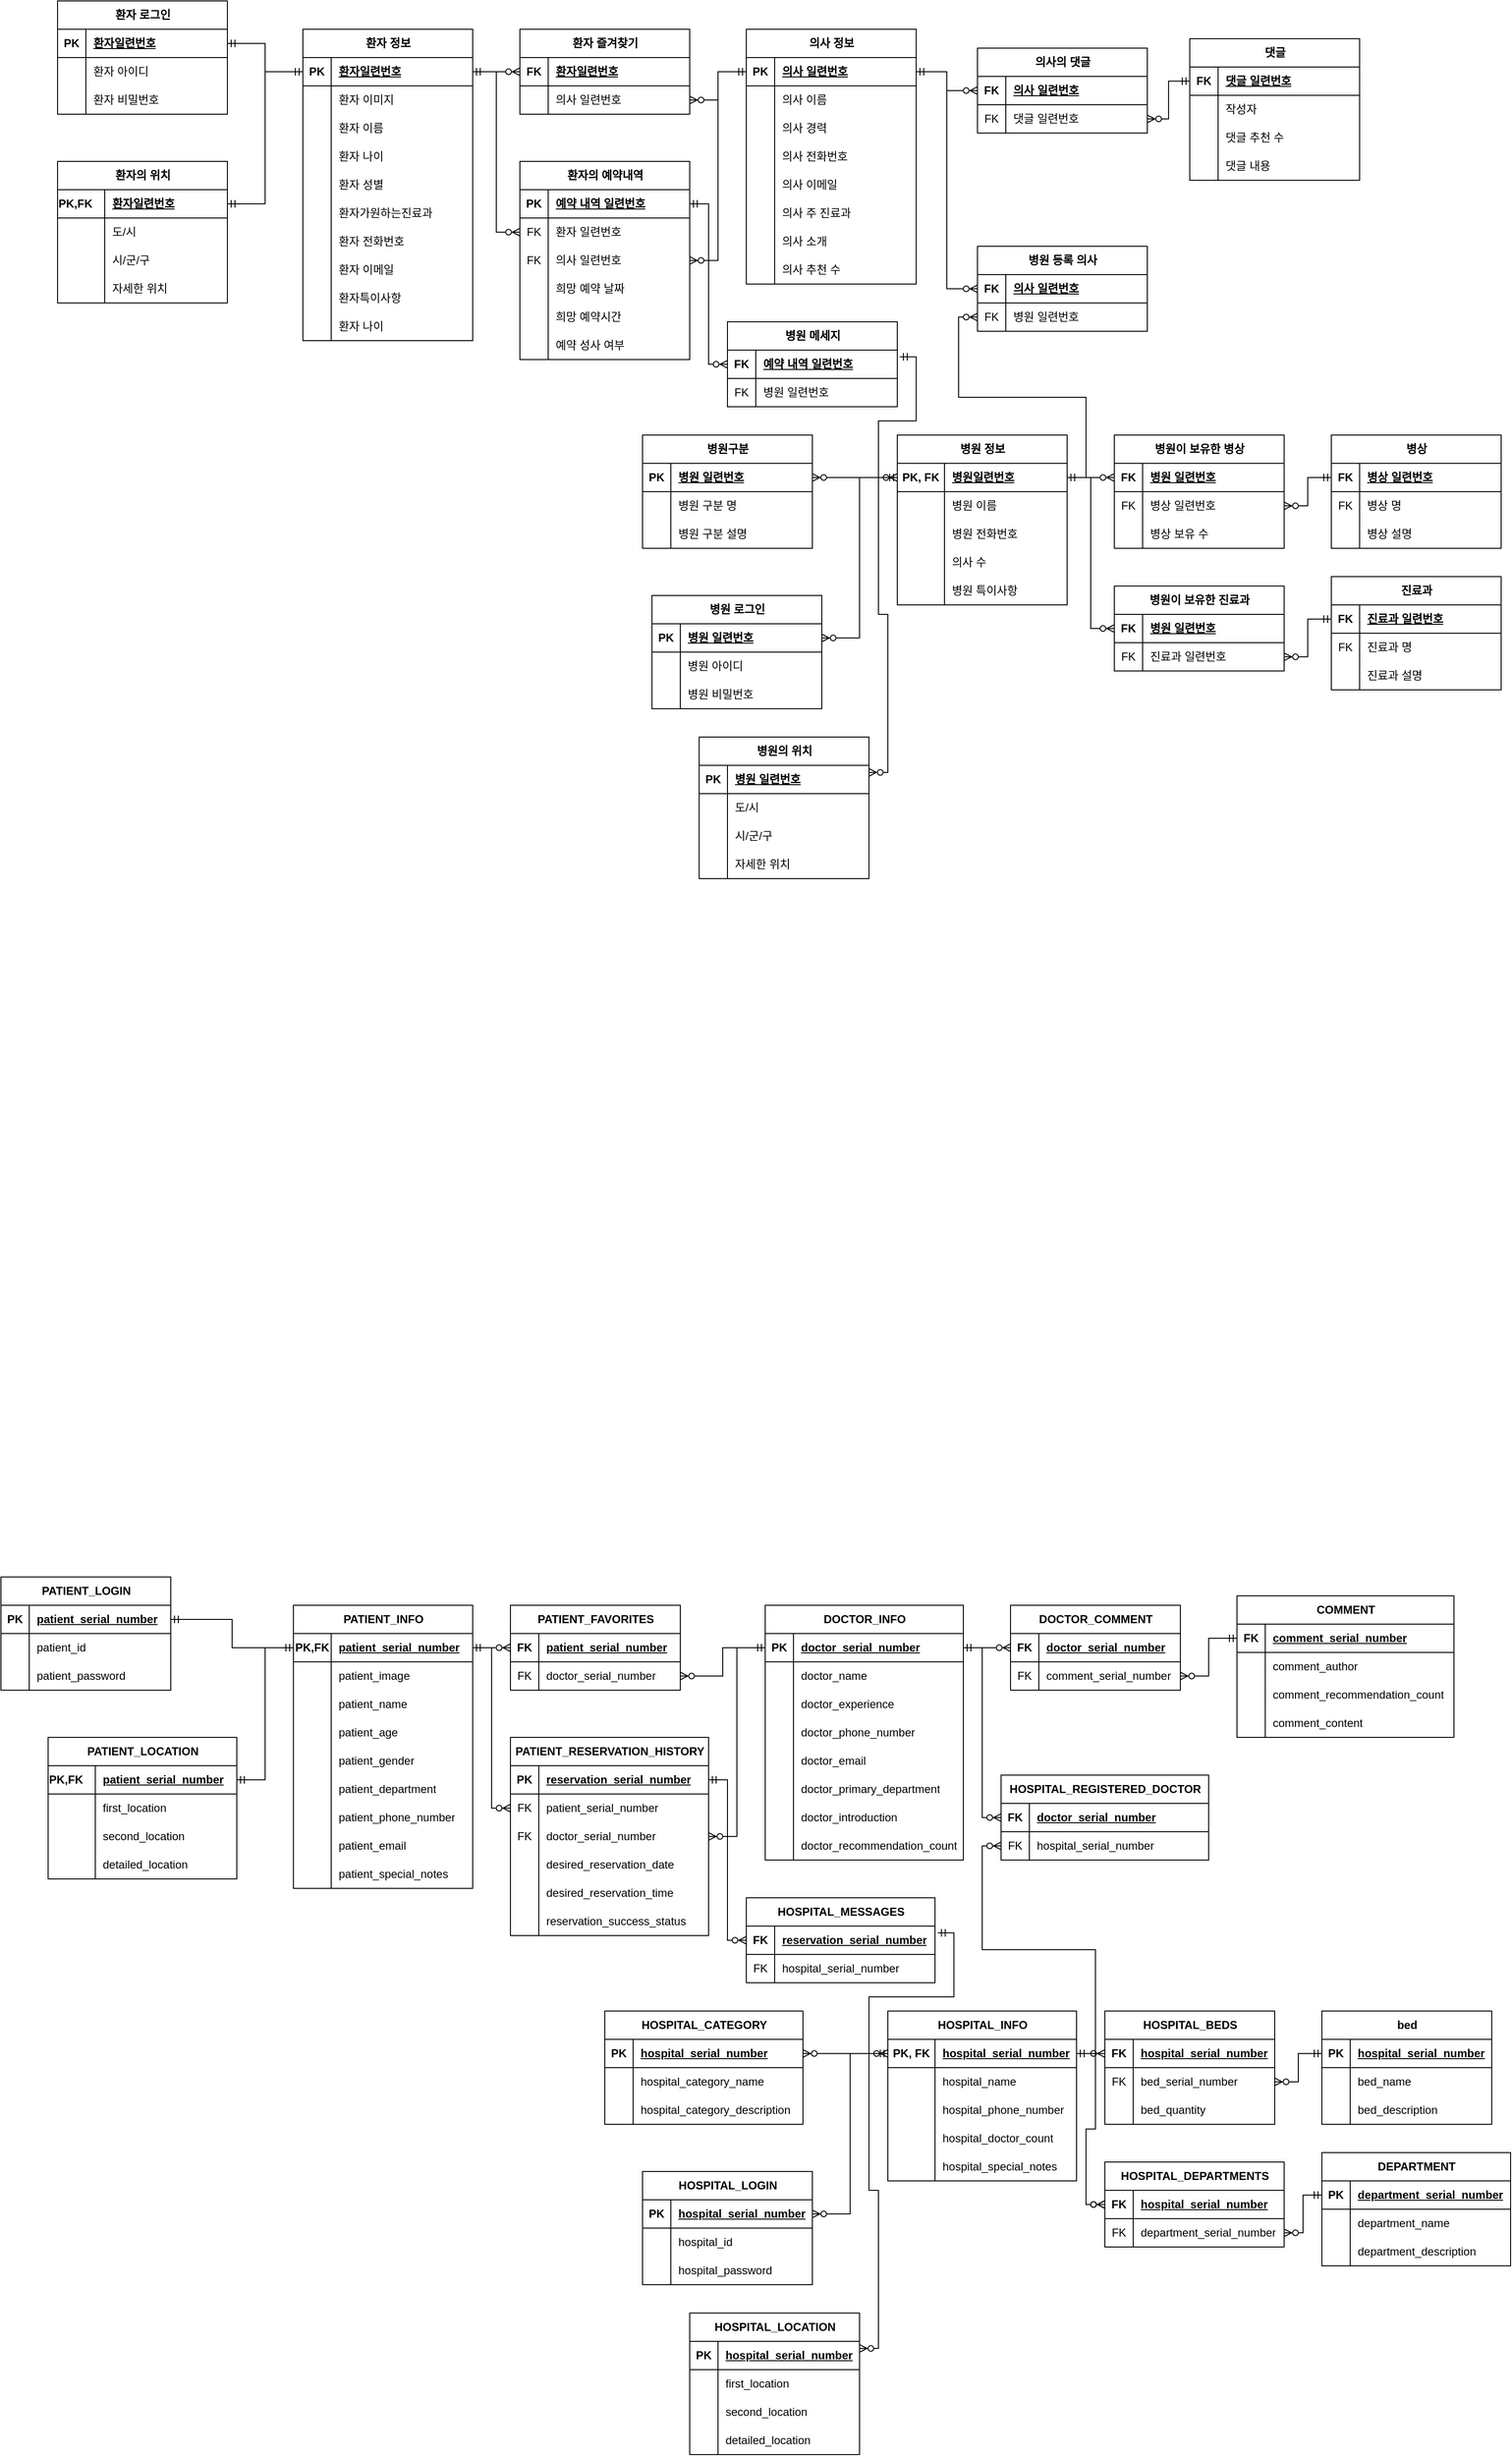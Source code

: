 <mxfile version="22.1.0" type="device">
  <diagram name="Page-1" id="A09zJbIzUDJ0JXsW1yyD">
    <mxGraphModel dx="2120" dy="1471" grid="1" gridSize="10" guides="1" tooltips="1" connect="1" arrows="1" fold="1" page="1" pageScale="1" pageWidth="850" pageHeight="1100" math="0" shadow="0">
      <root>
        <mxCell id="0" />
        <mxCell id="1" parent="0" />
        <mxCell id="J5ftJ1OYvc2tko7uw6rF-1" value="환자 로그인" style="shape=table;startSize=30;container=1;collapsible=1;childLayout=tableLayout;fixedRows=1;rowLines=0;fontStyle=1;align=center;resizeLast=1;html=1;" parent="1" vertex="1">
          <mxGeometry x="120" y="120" width="180" height="120" as="geometry" />
        </mxCell>
        <mxCell id="J5ftJ1OYvc2tko7uw6rF-2" value="" style="shape=tableRow;horizontal=0;startSize=0;swimlaneHead=0;swimlaneBody=0;fillColor=none;collapsible=0;dropTarget=0;points=[[0,0.5],[1,0.5]];portConstraint=eastwest;top=0;left=0;right=0;bottom=1;" parent="J5ftJ1OYvc2tko7uw6rF-1" vertex="1">
          <mxGeometry y="30" width="180" height="30" as="geometry" />
        </mxCell>
        <mxCell id="J5ftJ1OYvc2tko7uw6rF-3" value="PK" style="shape=partialRectangle;connectable=0;fillColor=none;top=0;left=0;bottom=0;right=0;fontStyle=1;overflow=hidden;whiteSpace=wrap;html=1;" parent="J5ftJ1OYvc2tko7uw6rF-2" vertex="1">
          <mxGeometry width="30" height="30" as="geometry">
            <mxRectangle width="30" height="30" as="alternateBounds" />
          </mxGeometry>
        </mxCell>
        <mxCell id="J5ftJ1OYvc2tko7uw6rF-4" value="환자일련번호" style="shape=partialRectangle;connectable=0;fillColor=none;top=0;left=0;bottom=0;right=0;align=left;spacingLeft=6;fontStyle=5;overflow=hidden;whiteSpace=wrap;html=1;" parent="J5ftJ1OYvc2tko7uw6rF-2" vertex="1">
          <mxGeometry x="30" width="150" height="30" as="geometry">
            <mxRectangle width="150" height="30" as="alternateBounds" />
          </mxGeometry>
        </mxCell>
        <mxCell id="J5ftJ1OYvc2tko7uw6rF-5" value="" style="shape=tableRow;horizontal=0;startSize=0;swimlaneHead=0;swimlaneBody=0;fillColor=none;collapsible=0;dropTarget=0;points=[[0,0.5],[1,0.5]];portConstraint=eastwest;top=0;left=0;right=0;bottom=0;" parent="J5ftJ1OYvc2tko7uw6rF-1" vertex="1">
          <mxGeometry y="60" width="180" height="30" as="geometry" />
        </mxCell>
        <mxCell id="J5ftJ1OYvc2tko7uw6rF-6" value="" style="shape=partialRectangle;connectable=0;fillColor=none;top=0;left=0;bottom=0;right=0;editable=1;overflow=hidden;whiteSpace=wrap;html=1;" parent="J5ftJ1OYvc2tko7uw6rF-5" vertex="1">
          <mxGeometry width="30" height="30" as="geometry">
            <mxRectangle width="30" height="30" as="alternateBounds" />
          </mxGeometry>
        </mxCell>
        <mxCell id="J5ftJ1OYvc2tko7uw6rF-7" value="환자 아이디" style="shape=partialRectangle;connectable=0;fillColor=none;top=0;left=0;bottom=0;right=0;align=left;spacingLeft=6;overflow=hidden;whiteSpace=wrap;html=1;" parent="J5ftJ1OYvc2tko7uw6rF-5" vertex="1">
          <mxGeometry x="30" width="150" height="30" as="geometry">
            <mxRectangle width="150" height="30" as="alternateBounds" />
          </mxGeometry>
        </mxCell>
        <mxCell id="J5ftJ1OYvc2tko7uw6rF-8" value="" style="shape=tableRow;horizontal=0;startSize=0;swimlaneHead=0;swimlaneBody=0;fillColor=none;collapsible=0;dropTarget=0;points=[[0,0.5],[1,0.5]];portConstraint=eastwest;top=0;left=0;right=0;bottom=0;" parent="J5ftJ1OYvc2tko7uw6rF-1" vertex="1">
          <mxGeometry y="90" width="180" height="30" as="geometry" />
        </mxCell>
        <mxCell id="J5ftJ1OYvc2tko7uw6rF-9" value="" style="shape=partialRectangle;connectable=0;fillColor=none;top=0;left=0;bottom=0;right=0;editable=1;overflow=hidden;whiteSpace=wrap;html=1;" parent="J5ftJ1OYvc2tko7uw6rF-8" vertex="1">
          <mxGeometry width="30" height="30" as="geometry">
            <mxRectangle width="30" height="30" as="alternateBounds" />
          </mxGeometry>
        </mxCell>
        <mxCell id="J5ftJ1OYvc2tko7uw6rF-10" value="환자 비밀번호" style="shape=partialRectangle;connectable=0;fillColor=none;top=0;left=0;bottom=0;right=0;align=left;spacingLeft=6;overflow=hidden;whiteSpace=wrap;html=1;" parent="J5ftJ1OYvc2tko7uw6rF-8" vertex="1">
          <mxGeometry x="30" width="150" height="30" as="geometry">
            <mxRectangle width="150" height="30" as="alternateBounds" />
          </mxGeometry>
        </mxCell>
        <mxCell id="J5ftJ1OYvc2tko7uw6rF-14" value="환자의 위치" style="shape=table;startSize=30;container=1;collapsible=1;childLayout=tableLayout;fixedRows=1;rowLines=0;fontStyle=1;align=center;resizeLast=1;html=1;" parent="1" vertex="1">
          <mxGeometry x="120" y="290" width="180" height="150" as="geometry" />
        </mxCell>
        <mxCell id="J5ftJ1OYvc2tko7uw6rF-15" value="" style="shape=tableRow;horizontal=0;startSize=0;swimlaneHead=0;swimlaneBody=0;fillColor=none;collapsible=0;dropTarget=0;points=[[0,0.5],[1,0.5]];portConstraint=eastwest;top=0;left=0;right=0;bottom=1;" parent="J5ftJ1OYvc2tko7uw6rF-14" vertex="1">
          <mxGeometry y="30" width="180" height="30" as="geometry" />
        </mxCell>
        <mxCell id="J5ftJ1OYvc2tko7uw6rF-16" value="PK,FK&lt;span style=&quot;white-space: pre;&quot;&gt;&#x9;&lt;/span&gt;" style="shape=partialRectangle;connectable=0;fillColor=none;top=0;left=0;bottom=0;right=0;fontStyle=1;overflow=hidden;whiteSpace=wrap;html=1;" parent="J5ftJ1OYvc2tko7uw6rF-15" vertex="1">
          <mxGeometry width="50" height="30" as="geometry">
            <mxRectangle width="50" height="30" as="alternateBounds" />
          </mxGeometry>
        </mxCell>
        <mxCell id="J5ftJ1OYvc2tko7uw6rF-17" value="환자일련번호" style="shape=partialRectangle;connectable=0;fillColor=none;top=0;left=0;bottom=0;right=0;align=left;spacingLeft=6;fontStyle=5;overflow=hidden;whiteSpace=wrap;html=1;" parent="J5ftJ1OYvc2tko7uw6rF-15" vertex="1">
          <mxGeometry x="50" width="130" height="30" as="geometry">
            <mxRectangle width="130" height="30" as="alternateBounds" />
          </mxGeometry>
        </mxCell>
        <mxCell id="J5ftJ1OYvc2tko7uw6rF-18" value="" style="shape=tableRow;horizontal=0;startSize=0;swimlaneHead=0;swimlaneBody=0;fillColor=none;collapsible=0;dropTarget=0;points=[[0,0.5],[1,0.5]];portConstraint=eastwest;top=0;left=0;right=0;bottom=0;" parent="J5ftJ1OYvc2tko7uw6rF-14" vertex="1">
          <mxGeometry y="60" width="180" height="30" as="geometry" />
        </mxCell>
        <mxCell id="J5ftJ1OYvc2tko7uw6rF-19" value="" style="shape=partialRectangle;connectable=0;fillColor=none;top=0;left=0;bottom=0;right=0;editable=1;overflow=hidden;whiteSpace=wrap;html=1;" parent="J5ftJ1OYvc2tko7uw6rF-18" vertex="1">
          <mxGeometry width="50" height="30" as="geometry">
            <mxRectangle width="50" height="30" as="alternateBounds" />
          </mxGeometry>
        </mxCell>
        <mxCell id="J5ftJ1OYvc2tko7uw6rF-20" value="도/시" style="shape=partialRectangle;connectable=0;fillColor=none;top=0;left=0;bottom=0;right=0;align=left;spacingLeft=6;overflow=hidden;whiteSpace=wrap;html=1;" parent="J5ftJ1OYvc2tko7uw6rF-18" vertex="1">
          <mxGeometry x="50" width="130" height="30" as="geometry">
            <mxRectangle width="130" height="30" as="alternateBounds" />
          </mxGeometry>
        </mxCell>
        <mxCell id="J5ftJ1OYvc2tko7uw6rF-21" value="" style="shape=tableRow;horizontal=0;startSize=0;swimlaneHead=0;swimlaneBody=0;fillColor=none;collapsible=0;dropTarget=0;points=[[0,0.5],[1,0.5]];portConstraint=eastwest;top=0;left=0;right=0;bottom=0;" parent="J5ftJ1OYvc2tko7uw6rF-14" vertex="1">
          <mxGeometry y="90" width="180" height="30" as="geometry" />
        </mxCell>
        <mxCell id="J5ftJ1OYvc2tko7uw6rF-22" value="" style="shape=partialRectangle;connectable=0;fillColor=none;top=0;left=0;bottom=0;right=0;editable=1;overflow=hidden;whiteSpace=wrap;html=1;" parent="J5ftJ1OYvc2tko7uw6rF-21" vertex="1">
          <mxGeometry width="50" height="30" as="geometry">
            <mxRectangle width="50" height="30" as="alternateBounds" />
          </mxGeometry>
        </mxCell>
        <mxCell id="J5ftJ1OYvc2tko7uw6rF-23" value="시/군/구" style="shape=partialRectangle;connectable=0;fillColor=none;top=0;left=0;bottom=0;right=0;align=left;spacingLeft=6;overflow=hidden;whiteSpace=wrap;html=1;" parent="J5ftJ1OYvc2tko7uw6rF-21" vertex="1">
          <mxGeometry x="50" width="130" height="30" as="geometry">
            <mxRectangle width="130" height="30" as="alternateBounds" />
          </mxGeometry>
        </mxCell>
        <mxCell id="J5ftJ1OYvc2tko7uw6rF-24" value="" style="shape=tableRow;horizontal=0;startSize=0;swimlaneHead=0;swimlaneBody=0;fillColor=none;collapsible=0;dropTarget=0;points=[[0,0.5],[1,0.5]];portConstraint=eastwest;top=0;left=0;right=0;bottom=0;" parent="J5ftJ1OYvc2tko7uw6rF-14" vertex="1">
          <mxGeometry y="120" width="180" height="30" as="geometry" />
        </mxCell>
        <mxCell id="J5ftJ1OYvc2tko7uw6rF-25" value="" style="shape=partialRectangle;connectable=0;fillColor=none;top=0;left=0;bottom=0;right=0;editable=1;overflow=hidden;whiteSpace=wrap;html=1;" parent="J5ftJ1OYvc2tko7uw6rF-24" vertex="1">
          <mxGeometry width="50" height="30" as="geometry">
            <mxRectangle width="50" height="30" as="alternateBounds" />
          </mxGeometry>
        </mxCell>
        <mxCell id="J5ftJ1OYvc2tko7uw6rF-26" value="자세한 위치" style="shape=partialRectangle;connectable=0;fillColor=none;top=0;left=0;bottom=0;right=0;align=left;spacingLeft=6;overflow=hidden;whiteSpace=wrap;html=1;" parent="J5ftJ1OYvc2tko7uw6rF-24" vertex="1">
          <mxGeometry x="50" width="130" height="30" as="geometry">
            <mxRectangle width="130" height="30" as="alternateBounds" />
          </mxGeometry>
        </mxCell>
        <mxCell id="J5ftJ1OYvc2tko7uw6rF-27" value="환자 정보" style="shape=table;startSize=30;container=1;collapsible=1;childLayout=tableLayout;fixedRows=1;rowLines=0;fontStyle=1;align=center;resizeLast=1;html=1;" parent="1" vertex="1">
          <mxGeometry x="380" y="150" width="180" height="330" as="geometry" />
        </mxCell>
        <mxCell id="J5ftJ1OYvc2tko7uw6rF-28" value="" style="shape=tableRow;horizontal=0;startSize=0;swimlaneHead=0;swimlaneBody=0;fillColor=none;collapsible=0;dropTarget=0;points=[[0,0.5],[1,0.5]];portConstraint=eastwest;top=0;left=0;right=0;bottom=1;" parent="J5ftJ1OYvc2tko7uw6rF-27" vertex="1">
          <mxGeometry y="30" width="180" height="30" as="geometry" />
        </mxCell>
        <mxCell id="J5ftJ1OYvc2tko7uw6rF-29" value="PK" style="shape=partialRectangle;connectable=0;fillColor=none;top=0;left=0;bottom=0;right=0;fontStyle=1;overflow=hidden;whiteSpace=wrap;html=1;" parent="J5ftJ1OYvc2tko7uw6rF-28" vertex="1">
          <mxGeometry width="30" height="30" as="geometry">
            <mxRectangle width="30" height="30" as="alternateBounds" />
          </mxGeometry>
        </mxCell>
        <mxCell id="J5ftJ1OYvc2tko7uw6rF-30" value="환자일련번호" style="shape=partialRectangle;connectable=0;fillColor=none;top=0;left=0;bottom=0;right=0;align=left;spacingLeft=6;fontStyle=5;overflow=hidden;whiteSpace=wrap;html=1;" parent="J5ftJ1OYvc2tko7uw6rF-28" vertex="1">
          <mxGeometry x="30" width="150" height="30" as="geometry">
            <mxRectangle width="150" height="30" as="alternateBounds" />
          </mxGeometry>
        </mxCell>
        <mxCell id="J5ftJ1OYvc2tko7uw6rF-31" value="" style="shape=tableRow;horizontal=0;startSize=0;swimlaneHead=0;swimlaneBody=0;fillColor=none;collapsible=0;dropTarget=0;points=[[0,0.5],[1,0.5]];portConstraint=eastwest;top=0;left=0;right=0;bottom=0;" parent="J5ftJ1OYvc2tko7uw6rF-27" vertex="1">
          <mxGeometry y="60" width="180" height="30" as="geometry" />
        </mxCell>
        <mxCell id="J5ftJ1OYvc2tko7uw6rF-32" value="" style="shape=partialRectangle;connectable=0;fillColor=none;top=0;left=0;bottom=0;right=0;editable=1;overflow=hidden;whiteSpace=wrap;html=1;" parent="J5ftJ1OYvc2tko7uw6rF-31" vertex="1">
          <mxGeometry width="30" height="30" as="geometry">
            <mxRectangle width="30" height="30" as="alternateBounds" />
          </mxGeometry>
        </mxCell>
        <mxCell id="J5ftJ1OYvc2tko7uw6rF-33" value="환자 이미지" style="shape=partialRectangle;connectable=0;fillColor=none;top=0;left=0;bottom=0;right=0;align=left;spacingLeft=6;overflow=hidden;whiteSpace=wrap;html=1;" parent="J5ftJ1OYvc2tko7uw6rF-31" vertex="1">
          <mxGeometry x="30" width="150" height="30" as="geometry">
            <mxRectangle width="150" height="30" as="alternateBounds" />
          </mxGeometry>
        </mxCell>
        <mxCell id="J5ftJ1OYvc2tko7uw6rF-34" value="" style="shape=tableRow;horizontal=0;startSize=0;swimlaneHead=0;swimlaneBody=0;fillColor=none;collapsible=0;dropTarget=0;points=[[0,0.5],[1,0.5]];portConstraint=eastwest;top=0;left=0;right=0;bottom=0;" parent="J5ftJ1OYvc2tko7uw6rF-27" vertex="1">
          <mxGeometry y="90" width="180" height="30" as="geometry" />
        </mxCell>
        <mxCell id="J5ftJ1OYvc2tko7uw6rF-35" value="" style="shape=partialRectangle;connectable=0;fillColor=none;top=0;left=0;bottom=0;right=0;editable=1;overflow=hidden;whiteSpace=wrap;html=1;" parent="J5ftJ1OYvc2tko7uw6rF-34" vertex="1">
          <mxGeometry width="30" height="30" as="geometry">
            <mxRectangle width="30" height="30" as="alternateBounds" />
          </mxGeometry>
        </mxCell>
        <mxCell id="J5ftJ1OYvc2tko7uw6rF-36" value="환자 이름" style="shape=partialRectangle;connectable=0;fillColor=none;top=0;left=0;bottom=0;right=0;align=left;spacingLeft=6;overflow=hidden;whiteSpace=wrap;html=1;" parent="J5ftJ1OYvc2tko7uw6rF-34" vertex="1">
          <mxGeometry x="30" width="150" height="30" as="geometry">
            <mxRectangle width="150" height="30" as="alternateBounds" />
          </mxGeometry>
        </mxCell>
        <mxCell id="J5ftJ1OYvc2tko7uw6rF-37" value="" style="shape=tableRow;horizontal=0;startSize=0;swimlaneHead=0;swimlaneBody=0;fillColor=none;collapsible=0;dropTarget=0;points=[[0,0.5],[1,0.5]];portConstraint=eastwest;top=0;left=0;right=0;bottom=0;" parent="J5ftJ1OYvc2tko7uw6rF-27" vertex="1">
          <mxGeometry y="120" width="180" height="30" as="geometry" />
        </mxCell>
        <mxCell id="J5ftJ1OYvc2tko7uw6rF-38" value="" style="shape=partialRectangle;connectable=0;fillColor=none;top=0;left=0;bottom=0;right=0;editable=1;overflow=hidden;whiteSpace=wrap;html=1;" parent="J5ftJ1OYvc2tko7uw6rF-37" vertex="1">
          <mxGeometry width="30" height="30" as="geometry">
            <mxRectangle width="30" height="30" as="alternateBounds" />
          </mxGeometry>
        </mxCell>
        <mxCell id="J5ftJ1OYvc2tko7uw6rF-39" value="환자 나이" style="shape=partialRectangle;connectable=0;fillColor=none;top=0;left=0;bottom=0;right=0;align=left;spacingLeft=6;overflow=hidden;whiteSpace=wrap;html=1;" parent="J5ftJ1OYvc2tko7uw6rF-37" vertex="1">
          <mxGeometry x="30" width="150" height="30" as="geometry">
            <mxRectangle width="150" height="30" as="alternateBounds" />
          </mxGeometry>
        </mxCell>
        <mxCell id="J5ftJ1OYvc2tko7uw6rF-40" value="" style="shape=tableRow;horizontal=0;startSize=0;swimlaneHead=0;swimlaneBody=0;fillColor=none;collapsible=0;dropTarget=0;points=[[0,0.5],[1,0.5]];portConstraint=eastwest;top=0;left=0;right=0;bottom=0;" parent="J5ftJ1OYvc2tko7uw6rF-27" vertex="1">
          <mxGeometry y="150" width="180" height="30" as="geometry" />
        </mxCell>
        <mxCell id="J5ftJ1OYvc2tko7uw6rF-41" value="" style="shape=partialRectangle;connectable=0;fillColor=none;top=0;left=0;bottom=0;right=0;editable=1;overflow=hidden;whiteSpace=wrap;html=1;" parent="J5ftJ1OYvc2tko7uw6rF-40" vertex="1">
          <mxGeometry width="30" height="30" as="geometry">
            <mxRectangle width="30" height="30" as="alternateBounds" />
          </mxGeometry>
        </mxCell>
        <mxCell id="J5ftJ1OYvc2tko7uw6rF-42" value="환자 성별" style="shape=partialRectangle;connectable=0;fillColor=none;top=0;left=0;bottom=0;right=0;align=left;spacingLeft=6;overflow=hidden;whiteSpace=wrap;html=1;" parent="J5ftJ1OYvc2tko7uw6rF-40" vertex="1">
          <mxGeometry x="30" width="150" height="30" as="geometry">
            <mxRectangle width="150" height="30" as="alternateBounds" />
          </mxGeometry>
        </mxCell>
        <mxCell id="J5ftJ1OYvc2tko7uw6rF-43" value="" style="shape=tableRow;horizontal=0;startSize=0;swimlaneHead=0;swimlaneBody=0;fillColor=none;collapsible=0;dropTarget=0;points=[[0,0.5],[1,0.5]];portConstraint=eastwest;top=0;left=0;right=0;bottom=0;" parent="J5ftJ1OYvc2tko7uw6rF-27" vertex="1">
          <mxGeometry y="180" width="180" height="30" as="geometry" />
        </mxCell>
        <mxCell id="J5ftJ1OYvc2tko7uw6rF-44" value="" style="shape=partialRectangle;connectable=0;fillColor=none;top=0;left=0;bottom=0;right=0;editable=1;overflow=hidden;whiteSpace=wrap;html=1;" parent="J5ftJ1OYvc2tko7uw6rF-43" vertex="1">
          <mxGeometry width="30" height="30" as="geometry">
            <mxRectangle width="30" height="30" as="alternateBounds" />
          </mxGeometry>
        </mxCell>
        <mxCell id="J5ftJ1OYvc2tko7uw6rF-45" value="환자가원하는진료과" style="shape=partialRectangle;connectable=0;fillColor=none;top=0;left=0;bottom=0;right=0;align=left;spacingLeft=6;overflow=hidden;whiteSpace=wrap;html=1;" parent="J5ftJ1OYvc2tko7uw6rF-43" vertex="1">
          <mxGeometry x="30" width="150" height="30" as="geometry">
            <mxRectangle width="150" height="30" as="alternateBounds" />
          </mxGeometry>
        </mxCell>
        <mxCell id="J5ftJ1OYvc2tko7uw6rF-46" value="" style="shape=tableRow;horizontal=0;startSize=0;swimlaneHead=0;swimlaneBody=0;fillColor=none;collapsible=0;dropTarget=0;points=[[0,0.5],[1,0.5]];portConstraint=eastwest;top=0;left=0;right=0;bottom=0;" parent="J5ftJ1OYvc2tko7uw6rF-27" vertex="1">
          <mxGeometry y="210" width="180" height="30" as="geometry" />
        </mxCell>
        <mxCell id="J5ftJ1OYvc2tko7uw6rF-47" value="" style="shape=partialRectangle;connectable=0;fillColor=none;top=0;left=0;bottom=0;right=0;editable=1;overflow=hidden;whiteSpace=wrap;html=1;" parent="J5ftJ1OYvc2tko7uw6rF-46" vertex="1">
          <mxGeometry width="30" height="30" as="geometry">
            <mxRectangle width="30" height="30" as="alternateBounds" />
          </mxGeometry>
        </mxCell>
        <mxCell id="J5ftJ1OYvc2tko7uw6rF-48" value="환자 전화번호" style="shape=partialRectangle;connectable=0;fillColor=none;top=0;left=0;bottom=0;right=0;align=left;spacingLeft=6;overflow=hidden;whiteSpace=wrap;html=1;" parent="J5ftJ1OYvc2tko7uw6rF-46" vertex="1">
          <mxGeometry x="30" width="150" height="30" as="geometry">
            <mxRectangle width="150" height="30" as="alternateBounds" />
          </mxGeometry>
        </mxCell>
        <mxCell id="J5ftJ1OYvc2tko7uw6rF-49" value="" style="shape=tableRow;horizontal=0;startSize=0;swimlaneHead=0;swimlaneBody=0;fillColor=none;collapsible=0;dropTarget=0;points=[[0,0.5],[1,0.5]];portConstraint=eastwest;top=0;left=0;right=0;bottom=0;" parent="J5ftJ1OYvc2tko7uw6rF-27" vertex="1">
          <mxGeometry y="240" width="180" height="30" as="geometry" />
        </mxCell>
        <mxCell id="J5ftJ1OYvc2tko7uw6rF-50" value="" style="shape=partialRectangle;connectable=0;fillColor=none;top=0;left=0;bottom=0;right=0;editable=1;overflow=hidden;whiteSpace=wrap;html=1;" parent="J5ftJ1OYvc2tko7uw6rF-49" vertex="1">
          <mxGeometry width="30" height="30" as="geometry">
            <mxRectangle width="30" height="30" as="alternateBounds" />
          </mxGeometry>
        </mxCell>
        <mxCell id="J5ftJ1OYvc2tko7uw6rF-51" value="환자 이메일" style="shape=partialRectangle;connectable=0;fillColor=none;top=0;left=0;bottom=0;right=0;align=left;spacingLeft=6;overflow=hidden;whiteSpace=wrap;html=1;" parent="J5ftJ1OYvc2tko7uw6rF-49" vertex="1">
          <mxGeometry x="30" width="150" height="30" as="geometry">
            <mxRectangle width="150" height="30" as="alternateBounds" />
          </mxGeometry>
        </mxCell>
        <mxCell id="J5ftJ1OYvc2tko7uw6rF-52" value="" style="shape=tableRow;horizontal=0;startSize=0;swimlaneHead=0;swimlaneBody=0;fillColor=none;collapsible=0;dropTarget=0;points=[[0,0.5],[1,0.5]];portConstraint=eastwest;top=0;left=0;right=0;bottom=0;" parent="J5ftJ1OYvc2tko7uw6rF-27" vertex="1">
          <mxGeometry y="270" width="180" height="30" as="geometry" />
        </mxCell>
        <mxCell id="J5ftJ1OYvc2tko7uw6rF-53" value="" style="shape=partialRectangle;connectable=0;fillColor=none;top=0;left=0;bottom=0;right=0;editable=1;overflow=hidden;whiteSpace=wrap;html=1;" parent="J5ftJ1OYvc2tko7uw6rF-52" vertex="1">
          <mxGeometry width="30" height="30" as="geometry">
            <mxRectangle width="30" height="30" as="alternateBounds" />
          </mxGeometry>
        </mxCell>
        <mxCell id="J5ftJ1OYvc2tko7uw6rF-54" value="환자특이사항" style="shape=partialRectangle;connectable=0;fillColor=none;top=0;left=0;bottom=0;right=0;align=left;spacingLeft=6;overflow=hidden;whiteSpace=wrap;html=1;" parent="J5ftJ1OYvc2tko7uw6rF-52" vertex="1">
          <mxGeometry x="30" width="150" height="30" as="geometry">
            <mxRectangle width="150" height="30" as="alternateBounds" />
          </mxGeometry>
        </mxCell>
        <mxCell id="J5ftJ1OYvc2tko7uw6rF-55" value="" style="shape=tableRow;horizontal=0;startSize=0;swimlaneHead=0;swimlaneBody=0;fillColor=none;collapsible=0;dropTarget=0;points=[[0,0.5],[1,0.5]];portConstraint=eastwest;top=0;left=0;right=0;bottom=0;" parent="J5ftJ1OYvc2tko7uw6rF-27" vertex="1">
          <mxGeometry y="300" width="180" height="30" as="geometry" />
        </mxCell>
        <mxCell id="J5ftJ1OYvc2tko7uw6rF-56" value="" style="shape=partialRectangle;connectable=0;fillColor=none;top=0;left=0;bottom=0;right=0;editable=1;overflow=hidden;whiteSpace=wrap;html=1;" parent="J5ftJ1OYvc2tko7uw6rF-55" vertex="1">
          <mxGeometry width="30" height="30" as="geometry">
            <mxRectangle width="30" height="30" as="alternateBounds" />
          </mxGeometry>
        </mxCell>
        <mxCell id="J5ftJ1OYvc2tko7uw6rF-57" value="환자 나이" style="shape=partialRectangle;connectable=0;fillColor=none;top=0;left=0;bottom=0;right=0;align=left;spacingLeft=6;overflow=hidden;whiteSpace=wrap;html=1;" parent="J5ftJ1OYvc2tko7uw6rF-55" vertex="1">
          <mxGeometry x="30" width="150" height="30" as="geometry">
            <mxRectangle width="150" height="30" as="alternateBounds" />
          </mxGeometry>
        </mxCell>
        <mxCell id="J5ftJ1OYvc2tko7uw6rF-59" style="edgeStyle=orthogonalEdgeStyle;rounded=0;orthogonalLoop=1;jettySize=auto;html=1;entryX=1;entryY=0.5;entryDx=0;entryDy=0;endArrow=ERmandOne;endFill=0;startArrow=ERmandOne;startFill=0;" parent="1" source="J5ftJ1OYvc2tko7uw6rF-28" target="J5ftJ1OYvc2tko7uw6rF-2" edge="1">
          <mxGeometry relative="1" as="geometry" />
        </mxCell>
        <mxCell id="J5ftJ1OYvc2tko7uw6rF-60" style="edgeStyle=orthogonalEdgeStyle;rounded=0;orthogonalLoop=1;jettySize=auto;html=1;entryX=1;entryY=0.5;entryDx=0;entryDy=0;endArrow=ERmandOne;endFill=0;startArrow=ERmandOne;startFill=0;" parent="1" source="J5ftJ1OYvc2tko7uw6rF-28" target="J5ftJ1OYvc2tko7uw6rF-15" edge="1">
          <mxGeometry relative="1" as="geometry">
            <mxPoint x="320" y="340" as="targetPoint" />
          </mxGeometry>
        </mxCell>
        <mxCell id="J5ftJ1OYvc2tko7uw6rF-90" style="edgeStyle=orthogonalEdgeStyle;rounded=0;orthogonalLoop=1;jettySize=auto;html=1;entryX=1;entryY=0.5;entryDx=0;entryDy=0;startArrow=ERzeroToMany;startFill=0;endArrow=ERmandOne;endFill=0;" parent="1" source="J5ftJ1OYvc2tko7uw6rF-61" target="J5ftJ1OYvc2tko7uw6rF-28" edge="1">
          <mxGeometry relative="1" as="geometry" />
        </mxCell>
        <mxCell id="J5ftJ1OYvc2tko7uw6rF-61" value="환자 즐겨찾기" style="shape=table;startSize=30;container=1;collapsible=1;childLayout=tableLayout;fixedRows=1;rowLines=0;fontStyle=1;align=center;resizeLast=1;html=1;" parent="1" vertex="1">
          <mxGeometry x="610" y="150" width="180" height="90" as="geometry" />
        </mxCell>
        <mxCell id="J5ftJ1OYvc2tko7uw6rF-62" value="" style="shape=tableRow;horizontal=0;startSize=0;swimlaneHead=0;swimlaneBody=0;fillColor=none;collapsible=0;dropTarget=0;points=[[0,0.5],[1,0.5]];portConstraint=eastwest;top=0;left=0;right=0;bottom=1;" parent="J5ftJ1OYvc2tko7uw6rF-61" vertex="1">
          <mxGeometry y="30" width="180" height="30" as="geometry" />
        </mxCell>
        <mxCell id="J5ftJ1OYvc2tko7uw6rF-63" value="FK" style="shape=partialRectangle;connectable=0;fillColor=none;top=0;left=0;bottom=0;right=0;fontStyle=1;overflow=hidden;whiteSpace=wrap;html=1;" parent="J5ftJ1OYvc2tko7uw6rF-62" vertex="1">
          <mxGeometry width="30" height="30" as="geometry">
            <mxRectangle width="30" height="30" as="alternateBounds" />
          </mxGeometry>
        </mxCell>
        <mxCell id="J5ftJ1OYvc2tko7uw6rF-64" value="환자일련번호" style="shape=partialRectangle;connectable=0;fillColor=none;top=0;left=0;bottom=0;right=0;align=left;spacingLeft=6;fontStyle=5;overflow=hidden;whiteSpace=wrap;html=1;" parent="J5ftJ1OYvc2tko7uw6rF-62" vertex="1">
          <mxGeometry x="30" width="150" height="30" as="geometry">
            <mxRectangle width="150" height="30" as="alternateBounds" />
          </mxGeometry>
        </mxCell>
        <mxCell id="J5ftJ1OYvc2tko7uw6rF-65" value="" style="shape=tableRow;horizontal=0;startSize=0;swimlaneHead=0;swimlaneBody=0;fillColor=none;collapsible=0;dropTarget=0;points=[[0,0.5],[1,0.5]];portConstraint=eastwest;top=0;left=0;right=0;bottom=0;" parent="J5ftJ1OYvc2tko7uw6rF-61" vertex="1">
          <mxGeometry y="60" width="180" height="30" as="geometry" />
        </mxCell>
        <mxCell id="J5ftJ1OYvc2tko7uw6rF-66" value="" style="shape=partialRectangle;connectable=0;fillColor=none;top=0;left=0;bottom=0;right=0;editable=1;overflow=hidden;whiteSpace=wrap;html=1;" parent="J5ftJ1OYvc2tko7uw6rF-65" vertex="1">
          <mxGeometry width="30" height="30" as="geometry">
            <mxRectangle width="30" height="30" as="alternateBounds" />
          </mxGeometry>
        </mxCell>
        <mxCell id="J5ftJ1OYvc2tko7uw6rF-67" value="의사 일련번호" style="shape=partialRectangle;connectable=0;fillColor=none;top=0;left=0;bottom=0;right=0;align=left;spacingLeft=6;overflow=hidden;whiteSpace=wrap;html=1;" parent="J5ftJ1OYvc2tko7uw6rF-65" vertex="1">
          <mxGeometry x="30" width="150" height="30" as="geometry">
            <mxRectangle width="150" height="30" as="alternateBounds" />
          </mxGeometry>
        </mxCell>
        <mxCell id="J5ftJ1OYvc2tko7uw6rF-71" value="환자의 예약내역" style="shape=table;startSize=30;container=1;collapsible=1;childLayout=tableLayout;fixedRows=1;rowLines=0;fontStyle=1;align=center;resizeLast=1;html=1;" parent="1" vertex="1">
          <mxGeometry x="610" y="290" width="180" height="210" as="geometry" />
        </mxCell>
        <mxCell id="J5ftJ1OYvc2tko7uw6rF-72" value="" style="shape=tableRow;horizontal=0;startSize=0;swimlaneHead=0;swimlaneBody=0;fillColor=none;collapsible=0;dropTarget=0;points=[[0,0.5],[1,0.5]];portConstraint=eastwest;top=0;left=0;right=0;bottom=1;" parent="J5ftJ1OYvc2tko7uw6rF-71" vertex="1">
          <mxGeometry y="30" width="180" height="30" as="geometry" />
        </mxCell>
        <mxCell id="J5ftJ1OYvc2tko7uw6rF-73" value="PK" style="shape=partialRectangle;connectable=0;fillColor=none;top=0;left=0;bottom=0;right=0;fontStyle=1;overflow=hidden;whiteSpace=wrap;html=1;" parent="J5ftJ1OYvc2tko7uw6rF-72" vertex="1">
          <mxGeometry width="30" height="30" as="geometry">
            <mxRectangle width="30" height="30" as="alternateBounds" />
          </mxGeometry>
        </mxCell>
        <mxCell id="J5ftJ1OYvc2tko7uw6rF-74" value="예약 내역 일련번호" style="shape=partialRectangle;connectable=0;fillColor=none;top=0;left=0;bottom=0;right=0;align=left;spacingLeft=6;fontStyle=5;overflow=hidden;whiteSpace=wrap;html=1;" parent="J5ftJ1OYvc2tko7uw6rF-72" vertex="1">
          <mxGeometry x="30" width="150" height="30" as="geometry">
            <mxRectangle width="150" height="30" as="alternateBounds" />
          </mxGeometry>
        </mxCell>
        <mxCell id="J5ftJ1OYvc2tko7uw6rF-75" value="" style="shape=tableRow;horizontal=0;startSize=0;swimlaneHead=0;swimlaneBody=0;fillColor=none;collapsible=0;dropTarget=0;points=[[0,0.5],[1,0.5]];portConstraint=eastwest;top=0;left=0;right=0;bottom=0;" parent="J5ftJ1OYvc2tko7uw6rF-71" vertex="1">
          <mxGeometry y="60" width="180" height="30" as="geometry" />
        </mxCell>
        <mxCell id="J5ftJ1OYvc2tko7uw6rF-76" value="FK" style="shape=partialRectangle;connectable=0;fillColor=none;top=0;left=0;bottom=0;right=0;editable=1;overflow=hidden;whiteSpace=wrap;html=1;" parent="J5ftJ1OYvc2tko7uw6rF-75" vertex="1">
          <mxGeometry width="30" height="30" as="geometry">
            <mxRectangle width="30" height="30" as="alternateBounds" />
          </mxGeometry>
        </mxCell>
        <mxCell id="J5ftJ1OYvc2tko7uw6rF-77" value="환자 일련번호" style="shape=partialRectangle;connectable=0;fillColor=none;top=0;left=0;bottom=0;right=0;align=left;spacingLeft=6;overflow=hidden;whiteSpace=wrap;html=1;" parent="J5ftJ1OYvc2tko7uw6rF-75" vertex="1">
          <mxGeometry x="30" width="150" height="30" as="geometry">
            <mxRectangle width="150" height="30" as="alternateBounds" />
          </mxGeometry>
        </mxCell>
        <mxCell id="J5ftJ1OYvc2tko7uw6rF-78" value="" style="shape=tableRow;horizontal=0;startSize=0;swimlaneHead=0;swimlaneBody=0;fillColor=none;collapsible=0;dropTarget=0;points=[[0,0.5],[1,0.5]];portConstraint=eastwest;top=0;left=0;right=0;bottom=0;" parent="J5ftJ1OYvc2tko7uw6rF-71" vertex="1">
          <mxGeometry y="90" width="180" height="30" as="geometry" />
        </mxCell>
        <mxCell id="J5ftJ1OYvc2tko7uw6rF-79" value="FK" style="shape=partialRectangle;connectable=0;fillColor=none;top=0;left=0;bottom=0;right=0;editable=1;overflow=hidden;whiteSpace=wrap;html=1;" parent="J5ftJ1OYvc2tko7uw6rF-78" vertex="1">
          <mxGeometry width="30" height="30" as="geometry">
            <mxRectangle width="30" height="30" as="alternateBounds" />
          </mxGeometry>
        </mxCell>
        <mxCell id="J5ftJ1OYvc2tko7uw6rF-80" value="의사 일련번호" style="shape=partialRectangle;connectable=0;fillColor=none;top=0;left=0;bottom=0;right=0;align=left;spacingLeft=6;overflow=hidden;whiteSpace=wrap;html=1;" parent="J5ftJ1OYvc2tko7uw6rF-78" vertex="1">
          <mxGeometry x="30" width="150" height="30" as="geometry">
            <mxRectangle width="150" height="30" as="alternateBounds" />
          </mxGeometry>
        </mxCell>
        <mxCell id="J5ftJ1OYvc2tko7uw6rF-81" value="" style="shape=tableRow;horizontal=0;startSize=0;swimlaneHead=0;swimlaneBody=0;fillColor=none;collapsible=0;dropTarget=0;points=[[0,0.5],[1,0.5]];portConstraint=eastwest;top=0;left=0;right=0;bottom=0;" parent="J5ftJ1OYvc2tko7uw6rF-71" vertex="1">
          <mxGeometry y="120" width="180" height="30" as="geometry" />
        </mxCell>
        <mxCell id="J5ftJ1OYvc2tko7uw6rF-82" value="" style="shape=partialRectangle;connectable=0;fillColor=none;top=0;left=0;bottom=0;right=0;editable=1;overflow=hidden;whiteSpace=wrap;html=1;" parent="J5ftJ1OYvc2tko7uw6rF-81" vertex="1">
          <mxGeometry width="30" height="30" as="geometry">
            <mxRectangle width="30" height="30" as="alternateBounds" />
          </mxGeometry>
        </mxCell>
        <mxCell id="J5ftJ1OYvc2tko7uw6rF-83" value="희망 예약 날짜" style="shape=partialRectangle;connectable=0;fillColor=none;top=0;left=0;bottom=0;right=0;align=left;spacingLeft=6;overflow=hidden;whiteSpace=wrap;html=1;" parent="J5ftJ1OYvc2tko7uw6rF-81" vertex="1">
          <mxGeometry x="30" width="150" height="30" as="geometry">
            <mxRectangle width="150" height="30" as="alternateBounds" />
          </mxGeometry>
        </mxCell>
        <mxCell id="J5ftJ1OYvc2tko7uw6rF-84" value="" style="shape=tableRow;horizontal=0;startSize=0;swimlaneHead=0;swimlaneBody=0;fillColor=none;collapsible=0;dropTarget=0;points=[[0,0.5],[1,0.5]];portConstraint=eastwest;top=0;left=0;right=0;bottom=0;" parent="J5ftJ1OYvc2tko7uw6rF-71" vertex="1">
          <mxGeometry y="150" width="180" height="30" as="geometry" />
        </mxCell>
        <mxCell id="J5ftJ1OYvc2tko7uw6rF-85" value="" style="shape=partialRectangle;connectable=0;fillColor=none;top=0;left=0;bottom=0;right=0;editable=1;overflow=hidden;whiteSpace=wrap;html=1;" parent="J5ftJ1OYvc2tko7uw6rF-84" vertex="1">
          <mxGeometry width="30" height="30" as="geometry">
            <mxRectangle width="30" height="30" as="alternateBounds" />
          </mxGeometry>
        </mxCell>
        <mxCell id="J5ftJ1OYvc2tko7uw6rF-86" value="희망 예약시간" style="shape=partialRectangle;connectable=0;fillColor=none;top=0;left=0;bottom=0;right=0;align=left;spacingLeft=6;overflow=hidden;whiteSpace=wrap;html=1;" parent="J5ftJ1OYvc2tko7uw6rF-84" vertex="1">
          <mxGeometry x="30" width="150" height="30" as="geometry">
            <mxRectangle width="150" height="30" as="alternateBounds" />
          </mxGeometry>
        </mxCell>
        <mxCell id="J5ftJ1OYvc2tko7uw6rF-87" value="" style="shape=tableRow;horizontal=0;startSize=0;swimlaneHead=0;swimlaneBody=0;fillColor=none;collapsible=0;dropTarget=0;points=[[0,0.5],[1,0.5]];portConstraint=eastwest;top=0;left=0;right=0;bottom=0;" parent="J5ftJ1OYvc2tko7uw6rF-71" vertex="1">
          <mxGeometry y="180" width="180" height="30" as="geometry" />
        </mxCell>
        <mxCell id="J5ftJ1OYvc2tko7uw6rF-88" value="" style="shape=partialRectangle;connectable=0;fillColor=none;top=0;left=0;bottom=0;right=0;editable=1;overflow=hidden;whiteSpace=wrap;html=1;" parent="J5ftJ1OYvc2tko7uw6rF-87" vertex="1">
          <mxGeometry width="30" height="30" as="geometry">
            <mxRectangle width="30" height="30" as="alternateBounds" />
          </mxGeometry>
        </mxCell>
        <mxCell id="J5ftJ1OYvc2tko7uw6rF-89" value="예약 성사 여부" style="shape=partialRectangle;connectable=0;fillColor=none;top=0;left=0;bottom=0;right=0;align=left;spacingLeft=6;overflow=hidden;whiteSpace=wrap;html=1;" parent="J5ftJ1OYvc2tko7uw6rF-87" vertex="1">
          <mxGeometry x="30" width="150" height="30" as="geometry">
            <mxRectangle width="150" height="30" as="alternateBounds" />
          </mxGeometry>
        </mxCell>
        <mxCell id="J5ftJ1OYvc2tko7uw6rF-91" style="edgeStyle=orthogonalEdgeStyle;rounded=0;orthogonalLoop=1;jettySize=auto;html=1;entryX=0;entryY=0.5;entryDx=0;entryDy=0;endArrow=ERzeroToMany;endFill=0;startArrow=ERmandOne;startFill=0;" parent="1" source="J5ftJ1OYvc2tko7uw6rF-28" target="J5ftJ1OYvc2tko7uw6rF-75" edge="1">
          <mxGeometry relative="1" as="geometry" />
        </mxCell>
        <mxCell id="J5ftJ1OYvc2tko7uw6rF-92" value="의사 정보" style="shape=table;startSize=30;container=1;collapsible=1;childLayout=tableLayout;fixedRows=1;rowLines=0;fontStyle=1;align=center;resizeLast=1;html=1;" parent="1" vertex="1">
          <mxGeometry x="850" y="150" width="180" height="270" as="geometry" />
        </mxCell>
        <mxCell id="J5ftJ1OYvc2tko7uw6rF-93" value="" style="shape=tableRow;horizontal=0;startSize=0;swimlaneHead=0;swimlaneBody=0;fillColor=none;collapsible=0;dropTarget=0;points=[[0,0.5],[1,0.5]];portConstraint=eastwest;top=0;left=0;right=0;bottom=1;" parent="J5ftJ1OYvc2tko7uw6rF-92" vertex="1">
          <mxGeometry y="30" width="180" height="30" as="geometry" />
        </mxCell>
        <mxCell id="J5ftJ1OYvc2tko7uw6rF-94" value="PK" style="shape=partialRectangle;connectable=0;fillColor=none;top=0;left=0;bottom=0;right=0;fontStyle=1;overflow=hidden;whiteSpace=wrap;html=1;" parent="J5ftJ1OYvc2tko7uw6rF-93" vertex="1">
          <mxGeometry width="30" height="30" as="geometry">
            <mxRectangle width="30" height="30" as="alternateBounds" />
          </mxGeometry>
        </mxCell>
        <mxCell id="J5ftJ1OYvc2tko7uw6rF-95" value="의사 일련번호" style="shape=partialRectangle;connectable=0;fillColor=none;top=0;left=0;bottom=0;right=0;align=left;spacingLeft=6;fontStyle=5;overflow=hidden;whiteSpace=wrap;html=1;" parent="J5ftJ1OYvc2tko7uw6rF-93" vertex="1">
          <mxGeometry x="30" width="150" height="30" as="geometry">
            <mxRectangle width="150" height="30" as="alternateBounds" />
          </mxGeometry>
        </mxCell>
        <mxCell id="J5ftJ1OYvc2tko7uw6rF-96" value="" style="shape=tableRow;horizontal=0;startSize=0;swimlaneHead=0;swimlaneBody=0;fillColor=none;collapsible=0;dropTarget=0;points=[[0,0.5],[1,0.5]];portConstraint=eastwest;top=0;left=0;right=0;bottom=0;" parent="J5ftJ1OYvc2tko7uw6rF-92" vertex="1">
          <mxGeometry y="60" width="180" height="30" as="geometry" />
        </mxCell>
        <mxCell id="J5ftJ1OYvc2tko7uw6rF-97" value="" style="shape=partialRectangle;connectable=0;fillColor=none;top=0;left=0;bottom=0;right=0;editable=1;overflow=hidden;whiteSpace=wrap;html=1;" parent="J5ftJ1OYvc2tko7uw6rF-96" vertex="1">
          <mxGeometry width="30" height="30" as="geometry">
            <mxRectangle width="30" height="30" as="alternateBounds" />
          </mxGeometry>
        </mxCell>
        <mxCell id="J5ftJ1OYvc2tko7uw6rF-98" value="의사 이름" style="shape=partialRectangle;connectable=0;fillColor=none;top=0;left=0;bottom=0;right=0;align=left;spacingLeft=6;overflow=hidden;whiteSpace=wrap;html=1;" parent="J5ftJ1OYvc2tko7uw6rF-96" vertex="1">
          <mxGeometry x="30" width="150" height="30" as="geometry">
            <mxRectangle width="150" height="30" as="alternateBounds" />
          </mxGeometry>
        </mxCell>
        <mxCell id="J5ftJ1OYvc2tko7uw6rF-99" value="" style="shape=tableRow;horizontal=0;startSize=0;swimlaneHead=0;swimlaneBody=0;fillColor=none;collapsible=0;dropTarget=0;points=[[0,0.5],[1,0.5]];portConstraint=eastwest;top=0;left=0;right=0;bottom=0;" parent="J5ftJ1OYvc2tko7uw6rF-92" vertex="1">
          <mxGeometry y="90" width="180" height="30" as="geometry" />
        </mxCell>
        <mxCell id="J5ftJ1OYvc2tko7uw6rF-100" value="" style="shape=partialRectangle;connectable=0;fillColor=none;top=0;left=0;bottom=0;right=0;editable=1;overflow=hidden;whiteSpace=wrap;html=1;" parent="J5ftJ1OYvc2tko7uw6rF-99" vertex="1">
          <mxGeometry width="30" height="30" as="geometry">
            <mxRectangle width="30" height="30" as="alternateBounds" />
          </mxGeometry>
        </mxCell>
        <mxCell id="J5ftJ1OYvc2tko7uw6rF-101" value="의사 경력" style="shape=partialRectangle;connectable=0;fillColor=none;top=0;left=0;bottom=0;right=0;align=left;spacingLeft=6;overflow=hidden;whiteSpace=wrap;html=1;" parent="J5ftJ1OYvc2tko7uw6rF-99" vertex="1">
          <mxGeometry x="30" width="150" height="30" as="geometry">
            <mxRectangle width="150" height="30" as="alternateBounds" />
          </mxGeometry>
        </mxCell>
        <mxCell id="J5ftJ1OYvc2tko7uw6rF-102" value="" style="shape=tableRow;horizontal=0;startSize=0;swimlaneHead=0;swimlaneBody=0;fillColor=none;collapsible=0;dropTarget=0;points=[[0,0.5],[1,0.5]];portConstraint=eastwest;top=0;left=0;right=0;bottom=0;" parent="J5ftJ1OYvc2tko7uw6rF-92" vertex="1">
          <mxGeometry y="120" width="180" height="30" as="geometry" />
        </mxCell>
        <mxCell id="J5ftJ1OYvc2tko7uw6rF-103" value="" style="shape=partialRectangle;connectable=0;fillColor=none;top=0;left=0;bottom=0;right=0;editable=1;overflow=hidden;whiteSpace=wrap;html=1;" parent="J5ftJ1OYvc2tko7uw6rF-102" vertex="1">
          <mxGeometry width="30" height="30" as="geometry">
            <mxRectangle width="30" height="30" as="alternateBounds" />
          </mxGeometry>
        </mxCell>
        <mxCell id="J5ftJ1OYvc2tko7uw6rF-104" value="의사 전화번호" style="shape=partialRectangle;connectable=0;fillColor=none;top=0;left=0;bottom=0;right=0;align=left;spacingLeft=6;overflow=hidden;whiteSpace=wrap;html=1;" parent="J5ftJ1OYvc2tko7uw6rF-102" vertex="1">
          <mxGeometry x="30" width="150" height="30" as="geometry">
            <mxRectangle width="150" height="30" as="alternateBounds" />
          </mxGeometry>
        </mxCell>
        <mxCell id="J5ftJ1OYvc2tko7uw6rF-105" value="" style="shape=tableRow;horizontal=0;startSize=0;swimlaneHead=0;swimlaneBody=0;fillColor=none;collapsible=0;dropTarget=0;points=[[0,0.5],[1,0.5]];portConstraint=eastwest;top=0;left=0;right=0;bottom=0;" parent="J5ftJ1OYvc2tko7uw6rF-92" vertex="1">
          <mxGeometry y="150" width="180" height="30" as="geometry" />
        </mxCell>
        <mxCell id="J5ftJ1OYvc2tko7uw6rF-106" value="" style="shape=partialRectangle;connectable=0;fillColor=none;top=0;left=0;bottom=0;right=0;editable=1;overflow=hidden;whiteSpace=wrap;html=1;" parent="J5ftJ1OYvc2tko7uw6rF-105" vertex="1">
          <mxGeometry width="30" height="30" as="geometry">
            <mxRectangle width="30" height="30" as="alternateBounds" />
          </mxGeometry>
        </mxCell>
        <mxCell id="J5ftJ1OYvc2tko7uw6rF-107" value="의사 이메일" style="shape=partialRectangle;connectable=0;fillColor=none;top=0;left=0;bottom=0;right=0;align=left;spacingLeft=6;overflow=hidden;whiteSpace=wrap;html=1;" parent="J5ftJ1OYvc2tko7uw6rF-105" vertex="1">
          <mxGeometry x="30" width="150" height="30" as="geometry">
            <mxRectangle width="150" height="30" as="alternateBounds" />
          </mxGeometry>
        </mxCell>
        <mxCell id="J5ftJ1OYvc2tko7uw6rF-108" value="" style="shape=tableRow;horizontal=0;startSize=0;swimlaneHead=0;swimlaneBody=0;fillColor=none;collapsible=0;dropTarget=0;points=[[0,0.5],[1,0.5]];portConstraint=eastwest;top=0;left=0;right=0;bottom=0;" parent="J5ftJ1OYvc2tko7uw6rF-92" vertex="1">
          <mxGeometry y="180" width="180" height="30" as="geometry" />
        </mxCell>
        <mxCell id="J5ftJ1OYvc2tko7uw6rF-109" value="" style="shape=partialRectangle;connectable=0;fillColor=none;top=0;left=0;bottom=0;right=0;editable=1;overflow=hidden;whiteSpace=wrap;html=1;" parent="J5ftJ1OYvc2tko7uw6rF-108" vertex="1">
          <mxGeometry width="30" height="30" as="geometry">
            <mxRectangle width="30" height="30" as="alternateBounds" />
          </mxGeometry>
        </mxCell>
        <mxCell id="J5ftJ1OYvc2tko7uw6rF-110" value="의사 주 진료과" style="shape=partialRectangle;connectable=0;fillColor=none;top=0;left=0;bottom=0;right=0;align=left;spacingLeft=6;overflow=hidden;whiteSpace=wrap;html=1;" parent="J5ftJ1OYvc2tko7uw6rF-108" vertex="1">
          <mxGeometry x="30" width="150" height="30" as="geometry">
            <mxRectangle width="150" height="30" as="alternateBounds" />
          </mxGeometry>
        </mxCell>
        <mxCell id="J5ftJ1OYvc2tko7uw6rF-111" value="" style="shape=tableRow;horizontal=0;startSize=0;swimlaneHead=0;swimlaneBody=0;fillColor=none;collapsible=0;dropTarget=0;points=[[0,0.5],[1,0.5]];portConstraint=eastwest;top=0;left=0;right=0;bottom=0;" parent="J5ftJ1OYvc2tko7uw6rF-92" vertex="1">
          <mxGeometry y="210" width="180" height="30" as="geometry" />
        </mxCell>
        <mxCell id="J5ftJ1OYvc2tko7uw6rF-112" value="" style="shape=partialRectangle;connectable=0;fillColor=none;top=0;left=0;bottom=0;right=0;editable=1;overflow=hidden;whiteSpace=wrap;html=1;" parent="J5ftJ1OYvc2tko7uw6rF-111" vertex="1">
          <mxGeometry width="30" height="30" as="geometry">
            <mxRectangle width="30" height="30" as="alternateBounds" />
          </mxGeometry>
        </mxCell>
        <mxCell id="J5ftJ1OYvc2tko7uw6rF-113" value="의사 소개" style="shape=partialRectangle;connectable=0;fillColor=none;top=0;left=0;bottom=0;right=0;align=left;spacingLeft=6;overflow=hidden;whiteSpace=wrap;html=1;" parent="J5ftJ1OYvc2tko7uw6rF-111" vertex="1">
          <mxGeometry x="30" width="150" height="30" as="geometry">
            <mxRectangle width="150" height="30" as="alternateBounds" />
          </mxGeometry>
        </mxCell>
        <mxCell id="J5ftJ1OYvc2tko7uw6rF-114" value="" style="shape=tableRow;horizontal=0;startSize=0;swimlaneHead=0;swimlaneBody=0;fillColor=none;collapsible=0;dropTarget=0;points=[[0,0.5],[1,0.5]];portConstraint=eastwest;top=0;left=0;right=0;bottom=0;" parent="J5ftJ1OYvc2tko7uw6rF-92" vertex="1">
          <mxGeometry y="240" width="180" height="30" as="geometry" />
        </mxCell>
        <mxCell id="J5ftJ1OYvc2tko7uw6rF-115" value="" style="shape=partialRectangle;connectable=0;fillColor=none;top=0;left=0;bottom=0;right=0;editable=1;overflow=hidden;whiteSpace=wrap;html=1;" parent="J5ftJ1OYvc2tko7uw6rF-114" vertex="1">
          <mxGeometry width="30" height="30" as="geometry">
            <mxRectangle width="30" height="30" as="alternateBounds" />
          </mxGeometry>
        </mxCell>
        <mxCell id="J5ftJ1OYvc2tko7uw6rF-116" value="의사 추천 수" style="shape=partialRectangle;connectable=0;fillColor=none;top=0;left=0;bottom=0;right=0;align=left;spacingLeft=6;overflow=hidden;whiteSpace=wrap;html=1;" parent="J5ftJ1OYvc2tko7uw6rF-114" vertex="1">
          <mxGeometry x="30" width="150" height="30" as="geometry">
            <mxRectangle width="150" height="30" as="alternateBounds" />
          </mxGeometry>
        </mxCell>
        <mxCell id="J5ftJ1OYvc2tko7uw6rF-123" value="병원 메세지" style="shape=table;startSize=30;container=1;collapsible=1;childLayout=tableLayout;fixedRows=1;rowLines=0;fontStyle=1;align=center;resizeLast=1;html=1;" parent="1" vertex="1">
          <mxGeometry x="830" y="460" width="180" height="90" as="geometry" />
        </mxCell>
        <mxCell id="J5ftJ1OYvc2tko7uw6rF-124" value="" style="shape=tableRow;horizontal=0;startSize=0;swimlaneHead=0;swimlaneBody=0;fillColor=none;collapsible=0;dropTarget=0;points=[[0,0.5],[1,0.5]];portConstraint=eastwest;top=0;left=0;right=0;bottom=1;" parent="J5ftJ1OYvc2tko7uw6rF-123" vertex="1">
          <mxGeometry y="30" width="180" height="30" as="geometry" />
        </mxCell>
        <mxCell id="J5ftJ1OYvc2tko7uw6rF-125" value="FK" style="shape=partialRectangle;connectable=0;fillColor=none;top=0;left=0;bottom=0;right=0;fontStyle=1;overflow=hidden;whiteSpace=wrap;html=1;" parent="J5ftJ1OYvc2tko7uw6rF-124" vertex="1">
          <mxGeometry width="30" height="30" as="geometry">
            <mxRectangle width="30" height="30" as="alternateBounds" />
          </mxGeometry>
        </mxCell>
        <mxCell id="J5ftJ1OYvc2tko7uw6rF-126" value="예약 내역 일련번호" style="shape=partialRectangle;connectable=0;fillColor=none;top=0;left=0;bottom=0;right=0;align=left;spacingLeft=6;fontStyle=5;overflow=hidden;whiteSpace=wrap;html=1;" parent="J5ftJ1OYvc2tko7uw6rF-124" vertex="1">
          <mxGeometry x="30" width="150" height="30" as="geometry">
            <mxRectangle width="150" height="30" as="alternateBounds" />
          </mxGeometry>
        </mxCell>
        <mxCell id="J5ftJ1OYvc2tko7uw6rF-127" value="" style="shape=tableRow;horizontal=0;startSize=0;swimlaneHead=0;swimlaneBody=0;fillColor=none;collapsible=0;dropTarget=0;points=[[0,0.5],[1,0.5]];portConstraint=eastwest;top=0;left=0;right=0;bottom=0;" parent="J5ftJ1OYvc2tko7uw6rF-123" vertex="1">
          <mxGeometry y="60" width="180" height="30" as="geometry" />
        </mxCell>
        <mxCell id="J5ftJ1OYvc2tko7uw6rF-128" value="FK" style="shape=partialRectangle;connectable=0;fillColor=none;top=0;left=0;bottom=0;right=0;editable=1;overflow=hidden;whiteSpace=wrap;html=1;" parent="J5ftJ1OYvc2tko7uw6rF-127" vertex="1">
          <mxGeometry width="30" height="30" as="geometry">
            <mxRectangle width="30" height="30" as="alternateBounds" />
          </mxGeometry>
        </mxCell>
        <mxCell id="J5ftJ1OYvc2tko7uw6rF-129" value="병원 일련번호" style="shape=partialRectangle;connectable=0;fillColor=none;top=0;left=0;bottom=0;right=0;align=left;spacingLeft=6;overflow=hidden;whiteSpace=wrap;html=1;" parent="J5ftJ1OYvc2tko7uw6rF-127" vertex="1">
          <mxGeometry x="30" width="150" height="30" as="geometry">
            <mxRectangle width="150" height="30" as="alternateBounds" />
          </mxGeometry>
        </mxCell>
        <mxCell id="J5ftJ1OYvc2tko7uw6rF-130" style="edgeStyle=orthogonalEdgeStyle;rounded=0;orthogonalLoop=1;jettySize=auto;html=1;entryX=1;entryY=0.5;entryDx=0;entryDy=0;endArrow=ERzeroToMany;endFill=0;startArrow=ERmandOne;startFill=0;" parent="1" source="J5ftJ1OYvc2tko7uw6rF-93" target="J5ftJ1OYvc2tko7uw6rF-65" edge="1">
          <mxGeometry relative="1" as="geometry" />
        </mxCell>
        <mxCell id="J5ftJ1OYvc2tko7uw6rF-131" style="edgeStyle=orthogonalEdgeStyle;rounded=0;orthogonalLoop=1;jettySize=auto;html=1;entryX=1;entryY=0.5;entryDx=0;entryDy=0;endArrow=ERzeroToMany;endFill=0;startArrow=ERmandOne;startFill=0;" parent="1" source="J5ftJ1OYvc2tko7uw6rF-93" target="J5ftJ1OYvc2tko7uw6rF-78" edge="1">
          <mxGeometry relative="1" as="geometry" />
        </mxCell>
        <mxCell id="J5ftJ1OYvc2tko7uw6rF-132" style="edgeStyle=orthogonalEdgeStyle;rounded=0;orthogonalLoop=1;jettySize=auto;html=1;entryX=0;entryY=0.5;entryDx=0;entryDy=0;endArrow=ERzeroToMany;endFill=0;startArrow=ERmandOne;startFill=0;" parent="1" source="J5ftJ1OYvc2tko7uw6rF-72" target="J5ftJ1OYvc2tko7uw6rF-124" edge="1">
          <mxGeometry relative="1" as="geometry" />
        </mxCell>
        <mxCell id="J5ftJ1OYvc2tko7uw6rF-133" value="병원구분" style="shape=table;startSize=30;container=1;collapsible=1;childLayout=tableLayout;fixedRows=1;rowLines=0;fontStyle=1;align=center;resizeLast=1;html=1;" parent="1" vertex="1">
          <mxGeometry x="740" y="580" width="180" height="120" as="geometry" />
        </mxCell>
        <mxCell id="J5ftJ1OYvc2tko7uw6rF-134" value="" style="shape=tableRow;horizontal=0;startSize=0;swimlaneHead=0;swimlaneBody=0;fillColor=none;collapsible=0;dropTarget=0;points=[[0,0.5],[1,0.5]];portConstraint=eastwest;top=0;left=0;right=0;bottom=1;" parent="J5ftJ1OYvc2tko7uw6rF-133" vertex="1">
          <mxGeometry y="30" width="180" height="30" as="geometry" />
        </mxCell>
        <mxCell id="J5ftJ1OYvc2tko7uw6rF-135" value="PK" style="shape=partialRectangle;connectable=0;fillColor=none;top=0;left=0;bottom=0;right=0;fontStyle=1;overflow=hidden;whiteSpace=wrap;html=1;" parent="J5ftJ1OYvc2tko7uw6rF-134" vertex="1">
          <mxGeometry width="30" height="30" as="geometry">
            <mxRectangle width="30" height="30" as="alternateBounds" />
          </mxGeometry>
        </mxCell>
        <mxCell id="J5ftJ1OYvc2tko7uw6rF-136" value="병원 일련번호" style="shape=partialRectangle;connectable=0;fillColor=none;top=0;left=0;bottom=0;right=0;align=left;spacingLeft=6;fontStyle=5;overflow=hidden;whiteSpace=wrap;html=1;" parent="J5ftJ1OYvc2tko7uw6rF-134" vertex="1">
          <mxGeometry x="30" width="150" height="30" as="geometry">
            <mxRectangle width="150" height="30" as="alternateBounds" />
          </mxGeometry>
        </mxCell>
        <mxCell id="J5ftJ1OYvc2tko7uw6rF-137" value="" style="shape=tableRow;horizontal=0;startSize=0;swimlaneHead=0;swimlaneBody=0;fillColor=none;collapsible=0;dropTarget=0;points=[[0,0.5],[1,0.5]];portConstraint=eastwest;top=0;left=0;right=0;bottom=0;" parent="J5ftJ1OYvc2tko7uw6rF-133" vertex="1">
          <mxGeometry y="60" width="180" height="30" as="geometry" />
        </mxCell>
        <mxCell id="J5ftJ1OYvc2tko7uw6rF-138" value="" style="shape=partialRectangle;connectable=0;fillColor=none;top=0;left=0;bottom=0;right=0;editable=1;overflow=hidden;whiteSpace=wrap;html=1;" parent="J5ftJ1OYvc2tko7uw6rF-137" vertex="1">
          <mxGeometry width="30" height="30" as="geometry">
            <mxRectangle width="30" height="30" as="alternateBounds" />
          </mxGeometry>
        </mxCell>
        <mxCell id="J5ftJ1OYvc2tko7uw6rF-139" value="병원 구분 명" style="shape=partialRectangle;connectable=0;fillColor=none;top=0;left=0;bottom=0;right=0;align=left;spacingLeft=6;overflow=hidden;whiteSpace=wrap;html=1;" parent="J5ftJ1OYvc2tko7uw6rF-137" vertex="1">
          <mxGeometry x="30" width="150" height="30" as="geometry">
            <mxRectangle width="150" height="30" as="alternateBounds" />
          </mxGeometry>
        </mxCell>
        <mxCell id="J5ftJ1OYvc2tko7uw6rF-140" value="" style="shape=tableRow;horizontal=0;startSize=0;swimlaneHead=0;swimlaneBody=0;fillColor=none;collapsible=0;dropTarget=0;points=[[0,0.5],[1,0.5]];portConstraint=eastwest;top=0;left=0;right=0;bottom=0;" parent="J5ftJ1OYvc2tko7uw6rF-133" vertex="1">
          <mxGeometry y="90" width="180" height="30" as="geometry" />
        </mxCell>
        <mxCell id="J5ftJ1OYvc2tko7uw6rF-141" value="" style="shape=partialRectangle;connectable=0;fillColor=none;top=0;left=0;bottom=0;right=0;editable=1;overflow=hidden;whiteSpace=wrap;html=1;" parent="J5ftJ1OYvc2tko7uw6rF-140" vertex="1">
          <mxGeometry width="30" height="30" as="geometry">
            <mxRectangle width="30" height="30" as="alternateBounds" />
          </mxGeometry>
        </mxCell>
        <mxCell id="J5ftJ1OYvc2tko7uw6rF-142" value="병원 구분 설명" style="shape=partialRectangle;connectable=0;fillColor=none;top=0;left=0;bottom=0;right=0;align=left;spacingLeft=6;overflow=hidden;whiteSpace=wrap;html=1;" parent="J5ftJ1OYvc2tko7uw6rF-140" vertex="1">
          <mxGeometry x="30" width="150" height="30" as="geometry">
            <mxRectangle width="150" height="30" as="alternateBounds" />
          </mxGeometry>
        </mxCell>
        <mxCell id="J5ftJ1OYvc2tko7uw6rF-143" value="병원 로그인" style="shape=table;startSize=30;container=1;collapsible=1;childLayout=tableLayout;fixedRows=1;rowLines=0;fontStyle=1;align=center;resizeLast=1;html=1;" parent="1" vertex="1">
          <mxGeometry x="750" y="750" width="180" height="120" as="geometry" />
        </mxCell>
        <mxCell id="J5ftJ1OYvc2tko7uw6rF-144" value="" style="shape=tableRow;horizontal=0;startSize=0;swimlaneHead=0;swimlaneBody=0;fillColor=none;collapsible=0;dropTarget=0;points=[[0,0.5],[1,0.5]];portConstraint=eastwest;top=0;left=0;right=0;bottom=1;" parent="J5ftJ1OYvc2tko7uw6rF-143" vertex="1">
          <mxGeometry y="30" width="180" height="30" as="geometry" />
        </mxCell>
        <mxCell id="J5ftJ1OYvc2tko7uw6rF-145" value="PK" style="shape=partialRectangle;connectable=0;fillColor=none;top=0;left=0;bottom=0;right=0;fontStyle=1;overflow=hidden;whiteSpace=wrap;html=1;" parent="J5ftJ1OYvc2tko7uw6rF-144" vertex="1">
          <mxGeometry width="30" height="30" as="geometry">
            <mxRectangle width="30" height="30" as="alternateBounds" />
          </mxGeometry>
        </mxCell>
        <mxCell id="J5ftJ1OYvc2tko7uw6rF-146" value="병원 일련번호" style="shape=partialRectangle;connectable=0;fillColor=none;top=0;left=0;bottom=0;right=0;align=left;spacingLeft=6;fontStyle=5;overflow=hidden;whiteSpace=wrap;html=1;" parent="J5ftJ1OYvc2tko7uw6rF-144" vertex="1">
          <mxGeometry x="30" width="150" height="30" as="geometry">
            <mxRectangle width="150" height="30" as="alternateBounds" />
          </mxGeometry>
        </mxCell>
        <mxCell id="J5ftJ1OYvc2tko7uw6rF-147" value="" style="shape=tableRow;horizontal=0;startSize=0;swimlaneHead=0;swimlaneBody=0;fillColor=none;collapsible=0;dropTarget=0;points=[[0,0.5],[1,0.5]];portConstraint=eastwest;top=0;left=0;right=0;bottom=0;" parent="J5ftJ1OYvc2tko7uw6rF-143" vertex="1">
          <mxGeometry y="60" width="180" height="30" as="geometry" />
        </mxCell>
        <mxCell id="J5ftJ1OYvc2tko7uw6rF-148" value="" style="shape=partialRectangle;connectable=0;fillColor=none;top=0;left=0;bottom=0;right=0;editable=1;overflow=hidden;whiteSpace=wrap;html=1;" parent="J5ftJ1OYvc2tko7uw6rF-147" vertex="1">
          <mxGeometry width="30" height="30" as="geometry">
            <mxRectangle width="30" height="30" as="alternateBounds" />
          </mxGeometry>
        </mxCell>
        <mxCell id="J5ftJ1OYvc2tko7uw6rF-149" value="병원 아이디" style="shape=partialRectangle;connectable=0;fillColor=none;top=0;left=0;bottom=0;right=0;align=left;spacingLeft=6;overflow=hidden;whiteSpace=wrap;html=1;" parent="J5ftJ1OYvc2tko7uw6rF-147" vertex="1">
          <mxGeometry x="30" width="150" height="30" as="geometry">
            <mxRectangle width="150" height="30" as="alternateBounds" />
          </mxGeometry>
        </mxCell>
        <mxCell id="J5ftJ1OYvc2tko7uw6rF-150" value="" style="shape=tableRow;horizontal=0;startSize=0;swimlaneHead=0;swimlaneBody=0;fillColor=none;collapsible=0;dropTarget=0;points=[[0,0.5],[1,0.5]];portConstraint=eastwest;top=0;left=0;right=0;bottom=0;" parent="J5ftJ1OYvc2tko7uw6rF-143" vertex="1">
          <mxGeometry y="90" width="180" height="30" as="geometry" />
        </mxCell>
        <mxCell id="J5ftJ1OYvc2tko7uw6rF-151" value="" style="shape=partialRectangle;connectable=0;fillColor=none;top=0;left=0;bottom=0;right=0;editable=1;overflow=hidden;whiteSpace=wrap;html=1;" parent="J5ftJ1OYvc2tko7uw6rF-150" vertex="1">
          <mxGeometry width="30" height="30" as="geometry">
            <mxRectangle width="30" height="30" as="alternateBounds" />
          </mxGeometry>
        </mxCell>
        <mxCell id="J5ftJ1OYvc2tko7uw6rF-152" value="병원 비밀번호" style="shape=partialRectangle;connectable=0;fillColor=none;top=0;left=0;bottom=0;right=0;align=left;spacingLeft=6;overflow=hidden;whiteSpace=wrap;html=1;" parent="J5ftJ1OYvc2tko7uw6rF-150" vertex="1">
          <mxGeometry x="30" width="150" height="30" as="geometry">
            <mxRectangle width="150" height="30" as="alternateBounds" />
          </mxGeometry>
        </mxCell>
        <mxCell id="J5ftJ1OYvc2tko7uw6rF-153" value="병원의 위치" style="shape=table;startSize=30;container=1;collapsible=1;childLayout=tableLayout;fixedRows=1;rowLines=0;fontStyle=1;align=center;resizeLast=1;html=1;" parent="1" vertex="1">
          <mxGeometry x="800" y="900" width="180" height="150" as="geometry" />
        </mxCell>
        <mxCell id="J5ftJ1OYvc2tko7uw6rF-154" value="" style="shape=tableRow;horizontal=0;startSize=0;swimlaneHead=0;swimlaneBody=0;fillColor=none;collapsible=0;dropTarget=0;points=[[0,0.5],[1,0.5]];portConstraint=eastwest;top=0;left=0;right=0;bottom=1;" parent="J5ftJ1OYvc2tko7uw6rF-153" vertex="1">
          <mxGeometry y="30" width="180" height="30" as="geometry" />
        </mxCell>
        <mxCell id="J5ftJ1OYvc2tko7uw6rF-155" value="PK" style="shape=partialRectangle;connectable=0;fillColor=none;top=0;left=0;bottom=0;right=0;fontStyle=1;overflow=hidden;whiteSpace=wrap;html=1;" parent="J5ftJ1OYvc2tko7uw6rF-154" vertex="1">
          <mxGeometry width="30" height="30" as="geometry">
            <mxRectangle width="30" height="30" as="alternateBounds" />
          </mxGeometry>
        </mxCell>
        <mxCell id="J5ftJ1OYvc2tko7uw6rF-156" value="병원 일련번호" style="shape=partialRectangle;connectable=0;fillColor=none;top=0;left=0;bottom=0;right=0;align=left;spacingLeft=6;fontStyle=5;overflow=hidden;whiteSpace=wrap;html=1;" parent="J5ftJ1OYvc2tko7uw6rF-154" vertex="1">
          <mxGeometry x="30" width="150" height="30" as="geometry">
            <mxRectangle width="150" height="30" as="alternateBounds" />
          </mxGeometry>
        </mxCell>
        <mxCell id="J5ftJ1OYvc2tko7uw6rF-157" value="" style="shape=tableRow;horizontal=0;startSize=0;swimlaneHead=0;swimlaneBody=0;fillColor=none;collapsible=0;dropTarget=0;points=[[0,0.5],[1,0.5]];portConstraint=eastwest;top=0;left=0;right=0;bottom=0;" parent="J5ftJ1OYvc2tko7uw6rF-153" vertex="1">
          <mxGeometry y="60" width="180" height="30" as="geometry" />
        </mxCell>
        <mxCell id="J5ftJ1OYvc2tko7uw6rF-158" value="" style="shape=partialRectangle;connectable=0;fillColor=none;top=0;left=0;bottom=0;right=0;editable=1;overflow=hidden;whiteSpace=wrap;html=1;" parent="J5ftJ1OYvc2tko7uw6rF-157" vertex="1">
          <mxGeometry width="30" height="30" as="geometry">
            <mxRectangle width="30" height="30" as="alternateBounds" />
          </mxGeometry>
        </mxCell>
        <mxCell id="J5ftJ1OYvc2tko7uw6rF-159" value="도/시" style="shape=partialRectangle;connectable=0;fillColor=none;top=0;left=0;bottom=0;right=0;align=left;spacingLeft=6;overflow=hidden;whiteSpace=wrap;html=1;" parent="J5ftJ1OYvc2tko7uw6rF-157" vertex="1">
          <mxGeometry x="30" width="150" height="30" as="geometry">
            <mxRectangle width="150" height="30" as="alternateBounds" />
          </mxGeometry>
        </mxCell>
        <mxCell id="J5ftJ1OYvc2tko7uw6rF-160" value="" style="shape=tableRow;horizontal=0;startSize=0;swimlaneHead=0;swimlaneBody=0;fillColor=none;collapsible=0;dropTarget=0;points=[[0,0.5],[1,0.5]];portConstraint=eastwest;top=0;left=0;right=0;bottom=0;" parent="J5ftJ1OYvc2tko7uw6rF-153" vertex="1">
          <mxGeometry y="90" width="180" height="30" as="geometry" />
        </mxCell>
        <mxCell id="J5ftJ1OYvc2tko7uw6rF-161" value="" style="shape=partialRectangle;connectable=0;fillColor=none;top=0;left=0;bottom=0;right=0;editable=1;overflow=hidden;whiteSpace=wrap;html=1;" parent="J5ftJ1OYvc2tko7uw6rF-160" vertex="1">
          <mxGeometry width="30" height="30" as="geometry">
            <mxRectangle width="30" height="30" as="alternateBounds" />
          </mxGeometry>
        </mxCell>
        <mxCell id="J5ftJ1OYvc2tko7uw6rF-162" value="시/군/구" style="shape=partialRectangle;connectable=0;fillColor=none;top=0;left=0;bottom=0;right=0;align=left;spacingLeft=6;overflow=hidden;whiteSpace=wrap;html=1;" parent="J5ftJ1OYvc2tko7uw6rF-160" vertex="1">
          <mxGeometry x="30" width="150" height="30" as="geometry">
            <mxRectangle width="150" height="30" as="alternateBounds" />
          </mxGeometry>
        </mxCell>
        <mxCell id="J5ftJ1OYvc2tko7uw6rF-163" value="" style="shape=tableRow;horizontal=0;startSize=0;swimlaneHead=0;swimlaneBody=0;fillColor=none;collapsible=0;dropTarget=0;points=[[0,0.5],[1,0.5]];portConstraint=eastwest;top=0;left=0;right=0;bottom=0;" parent="J5ftJ1OYvc2tko7uw6rF-153" vertex="1">
          <mxGeometry y="120" width="180" height="30" as="geometry" />
        </mxCell>
        <mxCell id="J5ftJ1OYvc2tko7uw6rF-164" value="" style="shape=partialRectangle;connectable=0;fillColor=none;top=0;left=0;bottom=0;right=0;editable=1;overflow=hidden;whiteSpace=wrap;html=1;" parent="J5ftJ1OYvc2tko7uw6rF-163" vertex="1">
          <mxGeometry width="30" height="30" as="geometry">
            <mxRectangle width="30" height="30" as="alternateBounds" />
          </mxGeometry>
        </mxCell>
        <mxCell id="J5ftJ1OYvc2tko7uw6rF-165" value="자세한 위치" style="shape=partialRectangle;connectable=0;fillColor=none;top=0;left=0;bottom=0;right=0;align=left;spacingLeft=6;overflow=hidden;whiteSpace=wrap;html=1;" parent="J5ftJ1OYvc2tko7uw6rF-163" vertex="1">
          <mxGeometry x="30" width="150" height="30" as="geometry">
            <mxRectangle width="150" height="30" as="alternateBounds" />
          </mxGeometry>
        </mxCell>
        <mxCell id="J5ftJ1OYvc2tko7uw6rF-166" value="병원 정보" style="shape=table;startSize=30;container=1;collapsible=1;childLayout=tableLayout;fixedRows=1;rowLines=0;fontStyle=1;align=center;resizeLast=1;html=1;" parent="1" vertex="1">
          <mxGeometry x="1010" y="580" width="180" height="180" as="geometry" />
        </mxCell>
        <mxCell id="J5ftJ1OYvc2tko7uw6rF-167" value="" style="shape=tableRow;horizontal=0;startSize=0;swimlaneHead=0;swimlaneBody=0;fillColor=none;collapsible=0;dropTarget=0;points=[[0,0.5],[1,0.5]];portConstraint=eastwest;top=0;left=0;right=0;bottom=1;" parent="J5ftJ1OYvc2tko7uw6rF-166" vertex="1">
          <mxGeometry y="30" width="180" height="30" as="geometry" />
        </mxCell>
        <mxCell id="J5ftJ1OYvc2tko7uw6rF-168" value="PK, FK" style="shape=partialRectangle;connectable=0;fillColor=none;top=0;left=0;bottom=0;right=0;fontStyle=1;overflow=hidden;whiteSpace=wrap;html=1;" parent="J5ftJ1OYvc2tko7uw6rF-167" vertex="1">
          <mxGeometry width="50" height="30" as="geometry">
            <mxRectangle width="50" height="30" as="alternateBounds" />
          </mxGeometry>
        </mxCell>
        <mxCell id="J5ftJ1OYvc2tko7uw6rF-169" value="병원일련번호" style="shape=partialRectangle;connectable=0;fillColor=none;top=0;left=0;bottom=0;right=0;align=left;spacingLeft=6;fontStyle=5;overflow=hidden;whiteSpace=wrap;html=1;" parent="J5ftJ1OYvc2tko7uw6rF-167" vertex="1">
          <mxGeometry x="50" width="130" height="30" as="geometry">
            <mxRectangle width="130" height="30" as="alternateBounds" />
          </mxGeometry>
        </mxCell>
        <mxCell id="J5ftJ1OYvc2tko7uw6rF-170" value="" style="shape=tableRow;horizontal=0;startSize=0;swimlaneHead=0;swimlaneBody=0;fillColor=none;collapsible=0;dropTarget=0;points=[[0,0.5],[1,0.5]];portConstraint=eastwest;top=0;left=0;right=0;bottom=0;" parent="J5ftJ1OYvc2tko7uw6rF-166" vertex="1">
          <mxGeometry y="60" width="180" height="30" as="geometry" />
        </mxCell>
        <mxCell id="J5ftJ1OYvc2tko7uw6rF-171" value="" style="shape=partialRectangle;connectable=0;fillColor=none;top=0;left=0;bottom=0;right=0;editable=1;overflow=hidden;whiteSpace=wrap;html=1;" parent="J5ftJ1OYvc2tko7uw6rF-170" vertex="1">
          <mxGeometry width="50" height="30" as="geometry">
            <mxRectangle width="50" height="30" as="alternateBounds" />
          </mxGeometry>
        </mxCell>
        <mxCell id="J5ftJ1OYvc2tko7uw6rF-172" value="병원 이름" style="shape=partialRectangle;connectable=0;fillColor=none;top=0;left=0;bottom=0;right=0;align=left;spacingLeft=6;overflow=hidden;whiteSpace=wrap;html=1;" parent="J5ftJ1OYvc2tko7uw6rF-170" vertex="1">
          <mxGeometry x="50" width="130" height="30" as="geometry">
            <mxRectangle width="130" height="30" as="alternateBounds" />
          </mxGeometry>
        </mxCell>
        <mxCell id="J5ftJ1OYvc2tko7uw6rF-173" value="" style="shape=tableRow;horizontal=0;startSize=0;swimlaneHead=0;swimlaneBody=0;fillColor=none;collapsible=0;dropTarget=0;points=[[0,0.5],[1,0.5]];portConstraint=eastwest;top=0;left=0;right=0;bottom=0;" parent="J5ftJ1OYvc2tko7uw6rF-166" vertex="1">
          <mxGeometry y="90" width="180" height="30" as="geometry" />
        </mxCell>
        <mxCell id="J5ftJ1OYvc2tko7uw6rF-174" value="" style="shape=partialRectangle;connectable=0;fillColor=none;top=0;left=0;bottom=0;right=0;editable=1;overflow=hidden;whiteSpace=wrap;html=1;" parent="J5ftJ1OYvc2tko7uw6rF-173" vertex="1">
          <mxGeometry width="50" height="30" as="geometry">
            <mxRectangle width="50" height="30" as="alternateBounds" />
          </mxGeometry>
        </mxCell>
        <mxCell id="J5ftJ1OYvc2tko7uw6rF-175" value="병원 전화번호" style="shape=partialRectangle;connectable=0;fillColor=none;top=0;left=0;bottom=0;right=0;align=left;spacingLeft=6;overflow=hidden;whiteSpace=wrap;html=1;" parent="J5ftJ1OYvc2tko7uw6rF-173" vertex="1">
          <mxGeometry x="50" width="130" height="30" as="geometry">
            <mxRectangle width="130" height="30" as="alternateBounds" />
          </mxGeometry>
        </mxCell>
        <mxCell id="J5ftJ1OYvc2tko7uw6rF-176" value="" style="shape=tableRow;horizontal=0;startSize=0;swimlaneHead=0;swimlaneBody=0;fillColor=none;collapsible=0;dropTarget=0;points=[[0,0.5],[1,0.5]];portConstraint=eastwest;top=0;left=0;right=0;bottom=0;" parent="J5ftJ1OYvc2tko7uw6rF-166" vertex="1">
          <mxGeometry y="120" width="180" height="30" as="geometry" />
        </mxCell>
        <mxCell id="J5ftJ1OYvc2tko7uw6rF-177" value="" style="shape=partialRectangle;connectable=0;fillColor=none;top=0;left=0;bottom=0;right=0;editable=1;overflow=hidden;whiteSpace=wrap;html=1;" parent="J5ftJ1OYvc2tko7uw6rF-176" vertex="1">
          <mxGeometry width="50" height="30" as="geometry">
            <mxRectangle width="50" height="30" as="alternateBounds" />
          </mxGeometry>
        </mxCell>
        <mxCell id="J5ftJ1OYvc2tko7uw6rF-178" value="의사 수" style="shape=partialRectangle;connectable=0;fillColor=none;top=0;left=0;bottom=0;right=0;align=left;spacingLeft=6;overflow=hidden;whiteSpace=wrap;html=1;" parent="J5ftJ1OYvc2tko7uw6rF-176" vertex="1">
          <mxGeometry x="50" width="130" height="30" as="geometry">
            <mxRectangle width="130" height="30" as="alternateBounds" />
          </mxGeometry>
        </mxCell>
        <mxCell id="J5ftJ1OYvc2tko7uw6rF-179" value="" style="shape=tableRow;horizontal=0;startSize=0;swimlaneHead=0;swimlaneBody=0;fillColor=none;collapsible=0;dropTarget=0;points=[[0,0.5],[1,0.5]];portConstraint=eastwest;top=0;left=0;right=0;bottom=0;" parent="J5ftJ1OYvc2tko7uw6rF-166" vertex="1">
          <mxGeometry y="150" width="180" height="30" as="geometry" />
        </mxCell>
        <mxCell id="J5ftJ1OYvc2tko7uw6rF-180" value="" style="shape=partialRectangle;connectable=0;fillColor=none;top=0;left=0;bottom=0;right=0;editable=1;overflow=hidden;whiteSpace=wrap;html=1;" parent="J5ftJ1OYvc2tko7uw6rF-179" vertex="1">
          <mxGeometry width="50" height="30" as="geometry">
            <mxRectangle width="50" height="30" as="alternateBounds" />
          </mxGeometry>
        </mxCell>
        <mxCell id="J5ftJ1OYvc2tko7uw6rF-181" value="병원 특이사항" style="shape=partialRectangle;connectable=0;fillColor=none;top=0;left=0;bottom=0;right=0;align=left;spacingLeft=6;overflow=hidden;whiteSpace=wrap;html=1;" parent="J5ftJ1OYvc2tko7uw6rF-179" vertex="1">
          <mxGeometry x="50" width="130" height="30" as="geometry">
            <mxRectangle width="130" height="30" as="alternateBounds" />
          </mxGeometry>
        </mxCell>
        <mxCell id="J5ftJ1OYvc2tko7uw6rF-186" style="edgeStyle=orthogonalEdgeStyle;rounded=0;orthogonalLoop=1;jettySize=auto;html=1;entryX=1.014;entryY=0.238;entryDx=0;entryDy=0;entryPerimeter=0;startArrow=ERzeroToMany;startFill=0;endArrow=ERmandOne;endFill=0;" parent="1" source="J5ftJ1OYvc2tko7uw6rF-167" target="J5ftJ1OYvc2tko7uw6rF-124" edge="1">
          <mxGeometry relative="1" as="geometry" />
        </mxCell>
        <mxCell id="J5ftJ1OYvc2tko7uw6rF-187" style="edgeStyle=orthogonalEdgeStyle;rounded=0;orthogonalLoop=1;jettySize=auto;html=1;entryX=1;entryY=0.5;entryDx=0;entryDy=0;endArrow=ERzeroToMany;endFill=0;startArrow=ERmandOne;startFill=0;" parent="1" source="J5ftJ1OYvc2tko7uw6rF-167" target="J5ftJ1OYvc2tko7uw6rF-134" edge="1">
          <mxGeometry relative="1" as="geometry" />
        </mxCell>
        <mxCell id="J5ftJ1OYvc2tko7uw6rF-188" style="edgeStyle=orthogonalEdgeStyle;rounded=0;orthogonalLoop=1;jettySize=auto;html=1;entryX=1;entryY=0.5;entryDx=0;entryDy=0;endArrow=ERzeroToMany;endFill=0;startArrow=ERmandOne;startFill=0;" parent="1" source="J5ftJ1OYvc2tko7uw6rF-167" target="J5ftJ1OYvc2tko7uw6rF-144" edge="1">
          <mxGeometry relative="1" as="geometry" />
        </mxCell>
        <mxCell id="J5ftJ1OYvc2tko7uw6rF-191" style="edgeStyle=orthogonalEdgeStyle;rounded=0;orthogonalLoop=1;jettySize=auto;html=1;entryX=1;entryY=0.25;entryDx=0;entryDy=0;endArrow=ERzeroToMany;endFill=0;startArrow=ERmandOne;startFill=0;" parent="1" source="J5ftJ1OYvc2tko7uw6rF-167" target="J5ftJ1OYvc2tko7uw6rF-153" edge="1">
          <mxGeometry relative="1" as="geometry" />
        </mxCell>
        <mxCell id="J5ftJ1OYvc2tko7uw6rF-192" value="병원이 보유한 병상" style="shape=table;startSize=30;container=1;collapsible=1;childLayout=tableLayout;fixedRows=1;rowLines=0;fontStyle=1;align=center;resizeLast=1;html=1;" parent="1" vertex="1">
          <mxGeometry x="1240" y="580" width="180" height="120" as="geometry" />
        </mxCell>
        <mxCell id="J5ftJ1OYvc2tko7uw6rF-193" value="" style="shape=tableRow;horizontal=0;startSize=0;swimlaneHead=0;swimlaneBody=0;fillColor=none;collapsible=0;dropTarget=0;points=[[0,0.5],[1,0.5]];portConstraint=eastwest;top=0;left=0;right=0;bottom=1;" parent="J5ftJ1OYvc2tko7uw6rF-192" vertex="1">
          <mxGeometry y="30" width="180" height="30" as="geometry" />
        </mxCell>
        <mxCell id="J5ftJ1OYvc2tko7uw6rF-194" value="FK" style="shape=partialRectangle;connectable=0;fillColor=none;top=0;left=0;bottom=0;right=0;fontStyle=1;overflow=hidden;whiteSpace=wrap;html=1;" parent="J5ftJ1OYvc2tko7uw6rF-193" vertex="1">
          <mxGeometry width="30" height="30" as="geometry">
            <mxRectangle width="30" height="30" as="alternateBounds" />
          </mxGeometry>
        </mxCell>
        <mxCell id="J5ftJ1OYvc2tko7uw6rF-195" value="병원 일련번호" style="shape=partialRectangle;connectable=0;fillColor=none;top=0;left=0;bottom=0;right=0;align=left;spacingLeft=6;fontStyle=5;overflow=hidden;whiteSpace=wrap;html=1;" parent="J5ftJ1OYvc2tko7uw6rF-193" vertex="1">
          <mxGeometry x="30" width="150" height="30" as="geometry">
            <mxRectangle width="150" height="30" as="alternateBounds" />
          </mxGeometry>
        </mxCell>
        <mxCell id="J5ftJ1OYvc2tko7uw6rF-196" value="" style="shape=tableRow;horizontal=0;startSize=0;swimlaneHead=0;swimlaneBody=0;fillColor=none;collapsible=0;dropTarget=0;points=[[0,0.5],[1,0.5]];portConstraint=eastwest;top=0;left=0;right=0;bottom=0;" parent="J5ftJ1OYvc2tko7uw6rF-192" vertex="1">
          <mxGeometry y="60" width="180" height="30" as="geometry" />
        </mxCell>
        <mxCell id="J5ftJ1OYvc2tko7uw6rF-197" value="FK" style="shape=partialRectangle;connectable=0;fillColor=none;top=0;left=0;bottom=0;right=0;editable=1;overflow=hidden;whiteSpace=wrap;html=1;" parent="J5ftJ1OYvc2tko7uw6rF-196" vertex="1">
          <mxGeometry width="30" height="30" as="geometry">
            <mxRectangle width="30" height="30" as="alternateBounds" />
          </mxGeometry>
        </mxCell>
        <mxCell id="J5ftJ1OYvc2tko7uw6rF-198" value="병상 일련번호" style="shape=partialRectangle;connectable=0;fillColor=none;top=0;left=0;bottom=0;right=0;align=left;spacingLeft=6;overflow=hidden;whiteSpace=wrap;html=1;" parent="J5ftJ1OYvc2tko7uw6rF-196" vertex="1">
          <mxGeometry x="30" width="150" height="30" as="geometry">
            <mxRectangle width="150" height="30" as="alternateBounds" />
          </mxGeometry>
        </mxCell>
        <mxCell id="J5ftJ1OYvc2tko7uw6rF-199" value="" style="shape=tableRow;horizontal=0;startSize=0;swimlaneHead=0;swimlaneBody=0;fillColor=none;collapsible=0;dropTarget=0;points=[[0,0.5],[1,0.5]];portConstraint=eastwest;top=0;left=0;right=0;bottom=0;" parent="J5ftJ1OYvc2tko7uw6rF-192" vertex="1">
          <mxGeometry y="90" width="180" height="30" as="geometry" />
        </mxCell>
        <mxCell id="J5ftJ1OYvc2tko7uw6rF-200" value="" style="shape=partialRectangle;connectable=0;fillColor=none;top=0;left=0;bottom=0;right=0;editable=1;overflow=hidden;whiteSpace=wrap;html=1;" parent="J5ftJ1OYvc2tko7uw6rF-199" vertex="1">
          <mxGeometry width="30" height="30" as="geometry">
            <mxRectangle width="30" height="30" as="alternateBounds" />
          </mxGeometry>
        </mxCell>
        <mxCell id="J5ftJ1OYvc2tko7uw6rF-201" value="병상 보유 수" style="shape=partialRectangle;connectable=0;fillColor=none;top=0;left=0;bottom=0;right=0;align=left;spacingLeft=6;overflow=hidden;whiteSpace=wrap;html=1;" parent="J5ftJ1OYvc2tko7uw6rF-199" vertex="1">
          <mxGeometry x="30" width="150" height="30" as="geometry">
            <mxRectangle width="150" height="30" as="alternateBounds" />
          </mxGeometry>
        </mxCell>
        <mxCell id="J5ftJ1OYvc2tko7uw6rF-202" value="병원이 보유한 진료과" style="shape=table;startSize=30;container=1;collapsible=1;childLayout=tableLayout;fixedRows=1;rowLines=0;fontStyle=1;align=center;resizeLast=1;html=1;" parent="1" vertex="1">
          <mxGeometry x="1240" y="740" width="180" height="90" as="geometry" />
        </mxCell>
        <mxCell id="J5ftJ1OYvc2tko7uw6rF-203" value="" style="shape=tableRow;horizontal=0;startSize=0;swimlaneHead=0;swimlaneBody=0;fillColor=none;collapsible=0;dropTarget=0;points=[[0,0.5],[1,0.5]];portConstraint=eastwest;top=0;left=0;right=0;bottom=1;" parent="J5ftJ1OYvc2tko7uw6rF-202" vertex="1">
          <mxGeometry y="30" width="180" height="30" as="geometry" />
        </mxCell>
        <mxCell id="J5ftJ1OYvc2tko7uw6rF-204" value="FK" style="shape=partialRectangle;connectable=0;fillColor=none;top=0;left=0;bottom=0;right=0;fontStyle=1;overflow=hidden;whiteSpace=wrap;html=1;" parent="J5ftJ1OYvc2tko7uw6rF-203" vertex="1">
          <mxGeometry width="30" height="30" as="geometry">
            <mxRectangle width="30" height="30" as="alternateBounds" />
          </mxGeometry>
        </mxCell>
        <mxCell id="J5ftJ1OYvc2tko7uw6rF-205" value="병원 일련번호" style="shape=partialRectangle;connectable=0;fillColor=none;top=0;left=0;bottom=0;right=0;align=left;spacingLeft=6;fontStyle=5;overflow=hidden;whiteSpace=wrap;html=1;" parent="J5ftJ1OYvc2tko7uw6rF-203" vertex="1">
          <mxGeometry x="30" width="150" height="30" as="geometry">
            <mxRectangle width="150" height="30" as="alternateBounds" />
          </mxGeometry>
        </mxCell>
        <mxCell id="J5ftJ1OYvc2tko7uw6rF-206" value="" style="shape=tableRow;horizontal=0;startSize=0;swimlaneHead=0;swimlaneBody=0;fillColor=none;collapsible=0;dropTarget=0;points=[[0,0.5],[1,0.5]];portConstraint=eastwest;top=0;left=0;right=0;bottom=0;" parent="J5ftJ1OYvc2tko7uw6rF-202" vertex="1">
          <mxGeometry y="60" width="180" height="30" as="geometry" />
        </mxCell>
        <mxCell id="J5ftJ1OYvc2tko7uw6rF-207" value="FK" style="shape=partialRectangle;connectable=0;fillColor=none;top=0;left=0;bottom=0;right=0;editable=1;overflow=hidden;whiteSpace=wrap;html=1;" parent="J5ftJ1OYvc2tko7uw6rF-206" vertex="1">
          <mxGeometry width="30" height="30" as="geometry">
            <mxRectangle width="30" height="30" as="alternateBounds" />
          </mxGeometry>
        </mxCell>
        <mxCell id="J5ftJ1OYvc2tko7uw6rF-208" value="진료과 일련번호" style="shape=partialRectangle;connectable=0;fillColor=none;top=0;left=0;bottom=0;right=0;align=left;spacingLeft=6;overflow=hidden;whiteSpace=wrap;html=1;" parent="J5ftJ1OYvc2tko7uw6rF-206" vertex="1">
          <mxGeometry x="30" width="150" height="30" as="geometry">
            <mxRectangle width="150" height="30" as="alternateBounds" />
          </mxGeometry>
        </mxCell>
        <mxCell id="J5ftJ1OYvc2tko7uw6rF-212" style="edgeStyle=orthogonalEdgeStyle;rounded=0;orthogonalLoop=1;jettySize=auto;html=1;entryX=0;entryY=0.5;entryDx=0;entryDy=0;endArrow=ERzeroToMany;endFill=0;startArrow=ERmandOne;startFill=0;" parent="1" source="J5ftJ1OYvc2tko7uw6rF-167" target="J5ftJ1OYvc2tko7uw6rF-193" edge="1">
          <mxGeometry relative="1" as="geometry" />
        </mxCell>
        <mxCell id="J5ftJ1OYvc2tko7uw6rF-213" style="edgeStyle=orthogonalEdgeStyle;rounded=0;orthogonalLoop=1;jettySize=auto;html=1;entryX=0;entryY=0.5;entryDx=0;entryDy=0;endArrow=ERzeroToMany;endFill=0;startArrow=ERmandOne;startFill=0;" parent="1" source="J5ftJ1OYvc2tko7uw6rF-167" target="J5ftJ1OYvc2tko7uw6rF-203" edge="1">
          <mxGeometry relative="1" as="geometry" />
        </mxCell>
        <mxCell id="J5ftJ1OYvc2tko7uw6rF-214" value="병상" style="shape=table;startSize=30;container=1;collapsible=1;childLayout=tableLayout;fixedRows=1;rowLines=0;fontStyle=1;align=center;resizeLast=1;html=1;" parent="1" vertex="1">
          <mxGeometry x="1470" y="580" width="180" height="120" as="geometry" />
        </mxCell>
        <mxCell id="J5ftJ1OYvc2tko7uw6rF-215" value="" style="shape=tableRow;horizontal=0;startSize=0;swimlaneHead=0;swimlaneBody=0;fillColor=none;collapsible=0;dropTarget=0;points=[[0,0.5],[1,0.5]];portConstraint=eastwest;top=0;left=0;right=0;bottom=1;" parent="J5ftJ1OYvc2tko7uw6rF-214" vertex="1">
          <mxGeometry y="30" width="180" height="30" as="geometry" />
        </mxCell>
        <mxCell id="J5ftJ1OYvc2tko7uw6rF-216" value="FK" style="shape=partialRectangle;connectable=0;fillColor=none;top=0;left=0;bottom=0;right=0;fontStyle=1;overflow=hidden;whiteSpace=wrap;html=1;" parent="J5ftJ1OYvc2tko7uw6rF-215" vertex="1">
          <mxGeometry width="30" height="30" as="geometry">
            <mxRectangle width="30" height="30" as="alternateBounds" />
          </mxGeometry>
        </mxCell>
        <mxCell id="J5ftJ1OYvc2tko7uw6rF-217" value="병상 일련번호" style="shape=partialRectangle;connectable=0;fillColor=none;top=0;left=0;bottom=0;right=0;align=left;spacingLeft=6;fontStyle=5;overflow=hidden;whiteSpace=wrap;html=1;" parent="J5ftJ1OYvc2tko7uw6rF-215" vertex="1">
          <mxGeometry x="30" width="150" height="30" as="geometry">
            <mxRectangle width="150" height="30" as="alternateBounds" />
          </mxGeometry>
        </mxCell>
        <mxCell id="J5ftJ1OYvc2tko7uw6rF-218" value="" style="shape=tableRow;horizontal=0;startSize=0;swimlaneHead=0;swimlaneBody=0;fillColor=none;collapsible=0;dropTarget=0;points=[[0,0.5],[1,0.5]];portConstraint=eastwest;top=0;left=0;right=0;bottom=0;" parent="J5ftJ1OYvc2tko7uw6rF-214" vertex="1">
          <mxGeometry y="60" width="180" height="30" as="geometry" />
        </mxCell>
        <mxCell id="J5ftJ1OYvc2tko7uw6rF-219" value="FK" style="shape=partialRectangle;connectable=0;fillColor=none;top=0;left=0;bottom=0;right=0;editable=1;overflow=hidden;whiteSpace=wrap;html=1;" parent="J5ftJ1OYvc2tko7uw6rF-218" vertex="1">
          <mxGeometry width="30" height="30" as="geometry">
            <mxRectangle width="30" height="30" as="alternateBounds" />
          </mxGeometry>
        </mxCell>
        <mxCell id="J5ftJ1OYvc2tko7uw6rF-220" value="병상 명" style="shape=partialRectangle;connectable=0;fillColor=none;top=0;left=0;bottom=0;right=0;align=left;spacingLeft=6;overflow=hidden;whiteSpace=wrap;html=1;" parent="J5ftJ1OYvc2tko7uw6rF-218" vertex="1">
          <mxGeometry x="30" width="150" height="30" as="geometry">
            <mxRectangle width="150" height="30" as="alternateBounds" />
          </mxGeometry>
        </mxCell>
        <mxCell id="J5ftJ1OYvc2tko7uw6rF-221" value="" style="shape=tableRow;horizontal=0;startSize=0;swimlaneHead=0;swimlaneBody=0;fillColor=none;collapsible=0;dropTarget=0;points=[[0,0.5],[1,0.5]];portConstraint=eastwest;top=0;left=0;right=0;bottom=0;" parent="J5ftJ1OYvc2tko7uw6rF-214" vertex="1">
          <mxGeometry y="90" width="180" height="30" as="geometry" />
        </mxCell>
        <mxCell id="J5ftJ1OYvc2tko7uw6rF-222" value="" style="shape=partialRectangle;connectable=0;fillColor=none;top=0;left=0;bottom=0;right=0;editable=1;overflow=hidden;whiteSpace=wrap;html=1;" parent="J5ftJ1OYvc2tko7uw6rF-221" vertex="1">
          <mxGeometry width="30" height="30" as="geometry">
            <mxRectangle width="30" height="30" as="alternateBounds" />
          </mxGeometry>
        </mxCell>
        <mxCell id="J5ftJ1OYvc2tko7uw6rF-223" value="병상 설명" style="shape=partialRectangle;connectable=0;fillColor=none;top=0;left=0;bottom=0;right=0;align=left;spacingLeft=6;overflow=hidden;whiteSpace=wrap;html=1;" parent="J5ftJ1OYvc2tko7uw6rF-221" vertex="1">
          <mxGeometry x="30" width="150" height="30" as="geometry">
            <mxRectangle width="150" height="30" as="alternateBounds" />
          </mxGeometry>
        </mxCell>
        <mxCell id="J5ftJ1OYvc2tko7uw6rF-224" value="진료과" style="shape=table;startSize=30;container=1;collapsible=1;childLayout=tableLayout;fixedRows=1;rowLines=0;fontStyle=1;align=center;resizeLast=1;html=1;" parent="1" vertex="1">
          <mxGeometry x="1470" y="730" width="180" height="120" as="geometry" />
        </mxCell>
        <mxCell id="J5ftJ1OYvc2tko7uw6rF-225" value="" style="shape=tableRow;horizontal=0;startSize=0;swimlaneHead=0;swimlaneBody=0;fillColor=none;collapsible=0;dropTarget=0;points=[[0,0.5],[1,0.5]];portConstraint=eastwest;top=0;left=0;right=0;bottom=1;" parent="J5ftJ1OYvc2tko7uw6rF-224" vertex="1">
          <mxGeometry y="30" width="180" height="30" as="geometry" />
        </mxCell>
        <mxCell id="J5ftJ1OYvc2tko7uw6rF-226" value="FK" style="shape=partialRectangle;connectable=0;fillColor=none;top=0;left=0;bottom=0;right=0;fontStyle=1;overflow=hidden;whiteSpace=wrap;html=1;" parent="J5ftJ1OYvc2tko7uw6rF-225" vertex="1">
          <mxGeometry width="30" height="30" as="geometry">
            <mxRectangle width="30" height="30" as="alternateBounds" />
          </mxGeometry>
        </mxCell>
        <mxCell id="J5ftJ1OYvc2tko7uw6rF-227" value="진료과 일련번호" style="shape=partialRectangle;connectable=0;fillColor=none;top=0;left=0;bottom=0;right=0;align=left;spacingLeft=6;fontStyle=5;overflow=hidden;whiteSpace=wrap;html=1;" parent="J5ftJ1OYvc2tko7uw6rF-225" vertex="1">
          <mxGeometry x="30" width="150" height="30" as="geometry">
            <mxRectangle width="150" height="30" as="alternateBounds" />
          </mxGeometry>
        </mxCell>
        <mxCell id="J5ftJ1OYvc2tko7uw6rF-228" value="" style="shape=tableRow;horizontal=0;startSize=0;swimlaneHead=0;swimlaneBody=0;fillColor=none;collapsible=0;dropTarget=0;points=[[0,0.5],[1,0.5]];portConstraint=eastwest;top=0;left=0;right=0;bottom=0;" parent="J5ftJ1OYvc2tko7uw6rF-224" vertex="1">
          <mxGeometry y="60" width="180" height="30" as="geometry" />
        </mxCell>
        <mxCell id="J5ftJ1OYvc2tko7uw6rF-229" value="FK" style="shape=partialRectangle;connectable=0;fillColor=none;top=0;left=0;bottom=0;right=0;editable=1;overflow=hidden;whiteSpace=wrap;html=1;" parent="J5ftJ1OYvc2tko7uw6rF-228" vertex="1">
          <mxGeometry width="30" height="30" as="geometry">
            <mxRectangle width="30" height="30" as="alternateBounds" />
          </mxGeometry>
        </mxCell>
        <mxCell id="J5ftJ1OYvc2tko7uw6rF-230" value="진료과 명" style="shape=partialRectangle;connectable=0;fillColor=none;top=0;left=0;bottom=0;right=0;align=left;spacingLeft=6;overflow=hidden;whiteSpace=wrap;html=1;" parent="J5ftJ1OYvc2tko7uw6rF-228" vertex="1">
          <mxGeometry x="30" width="150" height="30" as="geometry">
            <mxRectangle width="150" height="30" as="alternateBounds" />
          </mxGeometry>
        </mxCell>
        <mxCell id="J5ftJ1OYvc2tko7uw6rF-231" value="" style="shape=tableRow;horizontal=0;startSize=0;swimlaneHead=0;swimlaneBody=0;fillColor=none;collapsible=0;dropTarget=0;points=[[0,0.5],[1,0.5]];portConstraint=eastwest;top=0;left=0;right=0;bottom=0;" parent="J5ftJ1OYvc2tko7uw6rF-224" vertex="1">
          <mxGeometry y="90" width="180" height="30" as="geometry" />
        </mxCell>
        <mxCell id="J5ftJ1OYvc2tko7uw6rF-232" value="" style="shape=partialRectangle;connectable=0;fillColor=none;top=0;left=0;bottom=0;right=0;editable=1;overflow=hidden;whiteSpace=wrap;html=1;" parent="J5ftJ1OYvc2tko7uw6rF-231" vertex="1">
          <mxGeometry width="30" height="30" as="geometry">
            <mxRectangle width="30" height="30" as="alternateBounds" />
          </mxGeometry>
        </mxCell>
        <mxCell id="J5ftJ1OYvc2tko7uw6rF-233" value="진료과 설명" style="shape=partialRectangle;connectable=0;fillColor=none;top=0;left=0;bottom=0;right=0;align=left;spacingLeft=6;overflow=hidden;whiteSpace=wrap;html=1;" parent="J5ftJ1OYvc2tko7uw6rF-231" vertex="1">
          <mxGeometry x="30" width="150" height="30" as="geometry">
            <mxRectangle width="150" height="30" as="alternateBounds" />
          </mxGeometry>
        </mxCell>
        <mxCell id="J5ftJ1OYvc2tko7uw6rF-235" style="edgeStyle=orthogonalEdgeStyle;rounded=0;orthogonalLoop=1;jettySize=auto;html=1;entryX=1;entryY=0.5;entryDx=0;entryDy=0;endArrow=ERzeroToMany;endFill=0;startArrow=ERmandOne;startFill=0;" parent="1" source="J5ftJ1OYvc2tko7uw6rF-215" target="J5ftJ1OYvc2tko7uw6rF-196" edge="1">
          <mxGeometry relative="1" as="geometry" />
        </mxCell>
        <mxCell id="J5ftJ1OYvc2tko7uw6rF-236" style="edgeStyle=orthogonalEdgeStyle;rounded=0;orthogonalLoop=1;jettySize=auto;html=1;entryX=1;entryY=0.5;entryDx=0;entryDy=0;endArrow=ERzeroToMany;endFill=0;startArrow=ERmandOne;startFill=0;" parent="1" source="J5ftJ1OYvc2tko7uw6rF-225" target="J5ftJ1OYvc2tko7uw6rF-206" edge="1">
          <mxGeometry relative="1" as="geometry" />
        </mxCell>
        <mxCell id="J5ftJ1OYvc2tko7uw6rF-237" value="병원 등록 의사" style="shape=table;startSize=30;container=1;collapsible=1;childLayout=tableLayout;fixedRows=1;rowLines=0;fontStyle=1;align=center;resizeLast=1;html=1;" parent="1" vertex="1">
          <mxGeometry x="1095" y="380" width="180" height="90" as="geometry" />
        </mxCell>
        <mxCell id="J5ftJ1OYvc2tko7uw6rF-238" value="" style="shape=tableRow;horizontal=0;startSize=0;swimlaneHead=0;swimlaneBody=0;fillColor=none;collapsible=0;dropTarget=0;points=[[0,0.5],[1,0.5]];portConstraint=eastwest;top=0;left=0;right=0;bottom=1;" parent="J5ftJ1OYvc2tko7uw6rF-237" vertex="1">
          <mxGeometry y="30" width="180" height="30" as="geometry" />
        </mxCell>
        <mxCell id="J5ftJ1OYvc2tko7uw6rF-239" value="FK" style="shape=partialRectangle;connectable=0;fillColor=none;top=0;left=0;bottom=0;right=0;fontStyle=1;overflow=hidden;whiteSpace=wrap;html=1;" parent="J5ftJ1OYvc2tko7uw6rF-238" vertex="1">
          <mxGeometry width="30" height="30" as="geometry">
            <mxRectangle width="30" height="30" as="alternateBounds" />
          </mxGeometry>
        </mxCell>
        <mxCell id="J5ftJ1OYvc2tko7uw6rF-240" value="의사 일련번호" style="shape=partialRectangle;connectable=0;fillColor=none;top=0;left=0;bottom=0;right=0;align=left;spacingLeft=6;fontStyle=5;overflow=hidden;whiteSpace=wrap;html=1;" parent="J5ftJ1OYvc2tko7uw6rF-238" vertex="1">
          <mxGeometry x="30" width="150" height="30" as="geometry">
            <mxRectangle width="150" height="30" as="alternateBounds" />
          </mxGeometry>
        </mxCell>
        <mxCell id="J5ftJ1OYvc2tko7uw6rF-241" value="" style="shape=tableRow;horizontal=0;startSize=0;swimlaneHead=0;swimlaneBody=0;fillColor=none;collapsible=0;dropTarget=0;points=[[0,0.5],[1,0.5]];portConstraint=eastwest;top=0;left=0;right=0;bottom=0;" parent="J5ftJ1OYvc2tko7uw6rF-237" vertex="1">
          <mxGeometry y="60" width="180" height="30" as="geometry" />
        </mxCell>
        <mxCell id="J5ftJ1OYvc2tko7uw6rF-242" value="FK" style="shape=partialRectangle;connectable=0;fillColor=none;top=0;left=0;bottom=0;right=0;editable=1;overflow=hidden;whiteSpace=wrap;html=1;" parent="J5ftJ1OYvc2tko7uw6rF-241" vertex="1">
          <mxGeometry width="30" height="30" as="geometry">
            <mxRectangle width="30" height="30" as="alternateBounds" />
          </mxGeometry>
        </mxCell>
        <mxCell id="J5ftJ1OYvc2tko7uw6rF-243" value="병원 일련번호" style="shape=partialRectangle;connectable=0;fillColor=none;top=0;left=0;bottom=0;right=0;align=left;spacingLeft=6;overflow=hidden;whiteSpace=wrap;html=1;" parent="J5ftJ1OYvc2tko7uw6rF-241" vertex="1">
          <mxGeometry x="30" width="150" height="30" as="geometry">
            <mxRectangle width="150" height="30" as="alternateBounds" />
          </mxGeometry>
        </mxCell>
        <mxCell id="J5ftJ1OYvc2tko7uw6rF-244" style="edgeStyle=orthogonalEdgeStyle;rounded=0;orthogonalLoop=1;jettySize=auto;html=1;entryX=0;entryY=0.5;entryDx=0;entryDy=0;endArrow=ERzeroToMany;endFill=0;startArrow=ERmandOne;startFill=0;" parent="1" source="J5ftJ1OYvc2tko7uw6rF-93" target="J5ftJ1OYvc2tko7uw6rF-238" edge="1">
          <mxGeometry relative="1" as="geometry" />
        </mxCell>
        <mxCell id="J5ftJ1OYvc2tko7uw6rF-247" style="edgeStyle=orthogonalEdgeStyle;rounded=0;orthogonalLoop=1;jettySize=auto;html=1;entryX=1;entryY=0.5;entryDx=0;entryDy=0;endArrow=ERmandOne;endFill=0;startArrow=ERzeroToMany;startFill=0;" parent="1" source="J5ftJ1OYvc2tko7uw6rF-241" target="J5ftJ1OYvc2tko7uw6rF-167" edge="1">
          <mxGeometry relative="1" as="geometry" />
        </mxCell>
        <mxCell id="J5ftJ1OYvc2tko7uw6rF-248" value="의사의 댓글" style="shape=table;startSize=30;container=1;collapsible=1;childLayout=tableLayout;fixedRows=1;rowLines=0;fontStyle=1;align=center;resizeLast=1;html=1;" parent="1" vertex="1">
          <mxGeometry x="1095" y="170" width="180" height="90" as="geometry" />
        </mxCell>
        <mxCell id="J5ftJ1OYvc2tko7uw6rF-249" value="" style="shape=tableRow;horizontal=0;startSize=0;swimlaneHead=0;swimlaneBody=0;fillColor=none;collapsible=0;dropTarget=0;points=[[0,0.5],[1,0.5]];portConstraint=eastwest;top=0;left=0;right=0;bottom=1;" parent="J5ftJ1OYvc2tko7uw6rF-248" vertex="1">
          <mxGeometry y="30" width="180" height="30" as="geometry" />
        </mxCell>
        <mxCell id="J5ftJ1OYvc2tko7uw6rF-250" value="FK" style="shape=partialRectangle;connectable=0;fillColor=none;top=0;left=0;bottom=0;right=0;fontStyle=1;overflow=hidden;whiteSpace=wrap;html=1;" parent="J5ftJ1OYvc2tko7uw6rF-249" vertex="1">
          <mxGeometry width="30" height="30" as="geometry">
            <mxRectangle width="30" height="30" as="alternateBounds" />
          </mxGeometry>
        </mxCell>
        <mxCell id="J5ftJ1OYvc2tko7uw6rF-251" value="의사 일련번호" style="shape=partialRectangle;connectable=0;fillColor=none;top=0;left=0;bottom=0;right=0;align=left;spacingLeft=6;fontStyle=5;overflow=hidden;whiteSpace=wrap;html=1;" parent="J5ftJ1OYvc2tko7uw6rF-249" vertex="1">
          <mxGeometry x="30" width="150" height="30" as="geometry">
            <mxRectangle width="150" height="30" as="alternateBounds" />
          </mxGeometry>
        </mxCell>
        <mxCell id="J5ftJ1OYvc2tko7uw6rF-252" value="" style="shape=tableRow;horizontal=0;startSize=0;swimlaneHead=0;swimlaneBody=0;fillColor=none;collapsible=0;dropTarget=0;points=[[0,0.5],[1,0.5]];portConstraint=eastwest;top=0;left=0;right=0;bottom=0;" parent="J5ftJ1OYvc2tko7uw6rF-248" vertex="1">
          <mxGeometry y="60" width="180" height="30" as="geometry" />
        </mxCell>
        <mxCell id="J5ftJ1OYvc2tko7uw6rF-253" value="FK" style="shape=partialRectangle;connectable=0;fillColor=none;top=0;left=0;bottom=0;right=0;editable=1;overflow=hidden;whiteSpace=wrap;html=1;" parent="J5ftJ1OYvc2tko7uw6rF-252" vertex="1">
          <mxGeometry width="30" height="30" as="geometry">
            <mxRectangle width="30" height="30" as="alternateBounds" />
          </mxGeometry>
        </mxCell>
        <mxCell id="J5ftJ1OYvc2tko7uw6rF-254" value="댓글 일련번호" style="shape=partialRectangle;connectable=0;fillColor=none;top=0;left=0;bottom=0;right=0;align=left;spacingLeft=6;overflow=hidden;whiteSpace=wrap;html=1;" parent="J5ftJ1OYvc2tko7uw6rF-252" vertex="1">
          <mxGeometry x="30" width="150" height="30" as="geometry">
            <mxRectangle width="150" height="30" as="alternateBounds" />
          </mxGeometry>
        </mxCell>
        <mxCell id="J5ftJ1OYvc2tko7uw6rF-255" value="댓글" style="shape=table;startSize=30;container=1;collapsible=1;childLayout=tableLayout;fixedRows=1;rowLines=0;fontStyle=1;align=center;resizeLast=1;html=1;" parent="1" vertex="1">
          <mxGeometry x="1320" y="160" width="180" height="150" as="geometry" />
        </mxCell>
        <mxCell id="J5ftJ1OYvc2tko7uw6rF-256" value="" style="shape=tableRow;horizontal=0;startSize=0;swimlaneHead=0;swimlaneBody=0;fillColor=none;collapsible=0;dropTarget=0;points=[[0,0.5],[1,0.5]];portConstraint=eastwest;top=0;left=0;right=0;bottom=1;" parent="J5ftJ1OYvc2tko7uw6rF-255" vertex="1">
          <mxGeometry y="30" width="180" height="30" as="geometry" />
        </mxCell>
        <mxCell id="J5ftJ1OYvc2tko7uw6rF-257" value="FK" style="shape=partialRectangle;connectable=0;fillColor=none;top=0;left=0;bottom=0;right=0;fontStyle=1;overflow=hidden;whiteSpace=wrap;html=1;" parent="J5ftJ1OYvc2tko7uw6rF-256" vertex="1">
          <mxGeometry width="30" height="30" as="geometry">
            <mxRectangle width="30" height="30" as="alternateBounds" />
          </mxGeometry>
        </mxCell>
        <mxCell id="J5ftJ1OYvc2tko7uw6rF-258" value="댓글 일련번호" style="shape=partialRectangle;connectable=0;fillColor=none;top=0;left=0;bottom=0;right=0;align=left;spacingLeft=6;fontStyle=5;overflow=hidden;whiteSpace=wrap;html=1;" parent="J5ftJ1OYvc2tko7uw6rF-256" vertex="1">
          <mxGeometry x="30" width="150" height="30" as="geometry">
            <mxRectangle width="150" height="30" as="alternateBounds" />
          </mxGeometry>
        </mxCell>
        <mxCell id="J5ftJ1OYvc2tko7uw6rF-259" value="" style="shape=tableRow;horizontal=0;startSize=0;swimlaneHead=0;swimlaneBody=0;fillColor=none;collapsible=0;dropTarget=0;points=[[0,0.5],[1,0.5]];portConstraint=eastwest;top=0;left=0;right=0;bottom=0;" parent="J5ftJ1OYvc2tko7uw6rF-255" vertex="1">
          <mxGeometry y="60" width="180" height="30" as="geometry" />
        </mxCell>
        <mxCell id="J5ftJ1OYvc2tko7uw6rF-260" value="" style="shape=partialRectangle;connectable=0;fillColor=none;top=0;left=0;bottom=0;right=0;editable=1;overflow=hidden;whiteSpace=wrap;html=1;" parent="J5ftJ1OYvc2tko7uw6rF-259" vertex="1">
          <mxGeometry width="30" height="30" as="geometry">
            <mxRectangle width="30" height="30" as="alternateBounds" />
          </mxGeometry>
        </mxCell>
        <mxCell id="J5ftJ1OYvc2tko7uw6rF-261" value="작성자" style="shape=partialRectangle;connectable=0;fillColor=none;top=0;left=0;bottom=0;right=0;align=left;spacingLeft=6;overflow=hidden;whiteSpace=wrap;html=1;" parent="J5ftJ1OYvc2tko7uw6rF-259" vertex="1">
          <mxGeometry x="30" width="150" height="30" as="geometry">
            <mxRectangle width="150" height="30" as="alternateBounds" />
          </mxGeometry>
        </mxCell>
        <mxCell id="J5ftJ1OYvc2tko7uw6rF-262" value="" style="shape=tableRow;horizontal=0;startSize=0;swimlaneHead=0;swimlaneBody=0;fillColor=none;collapsible=0;dropTarget=0;points=[[0,0.5],[1,0.5]];portConstraint=eastwest;top=0;left=0;right=0;bottom=0;" parent="J5ftJ1OYvc2tko7uw6rF-255" vertex="1">
          <mxGeometry y="90" width="180" height="30" as="geometry" />
        </mxCell>
        <mxCell id="J5ftJ1OYvc2tko7uw6rF-263" value="" style="shape=partialRectangle;connectable=0;fillColor=none;top=0;left=0;bottom=0;right=0;editable=1;overflow=hidden;whiteSpace=wrap;html=1;" parent="J5ftJ1OYvc2tko7uw6rF-262" vertex="1">
          <mxGeometry width="30" height="30" as="geometry">
            <mxRectangle width="30" height="30" as="alternateBounds" />
          </mxGeometry>
        </mxCell>
        <mxCell id="J5ftJ1OYvc2tko7uw6rF-264" value="댓글 추천 수" style="shape=partialRectangle;connectable=0;fillColor=none;top=0;left=0;bottom=0;right=0;align=left;spacingLeft=6;overflow=hidden;whiteSpace=wrap;html=1;" parent="J5ftJ1OYvc2tko7uw6rF-262" vertex="1">
          <mxGeometry x="30" width="150" height="30" as="geometry">
            <mxRectangle width="150" height="30" as="alternateBounds" />
          </mxGeometry>
        </mxCell>
        <mxCell id="J5ftJ1OYvc2tko7uw6rF-265" value="" style="shape=tableRow;horizontal=0;startSize=0;swimlaneHead=0;swimlaneBody=0;fillColor=none;collapsible=0;dropTarget=0;points=[[0,0.5],[1,0.5]];portConstraint=eastwest;top=0;left=0;right=0;bottom=0;" parent="J5ftJ1OYvc2tko7uw6rF-255" vertex="1">
          <mxGeometry y="120" width="180" height="30" as="geometry" />
        </mxCell>
        <mxCell id="J5ftJ1OYvc2tko7uw6rF-266" value="" style="shape=partialRectangle;connectable=0;fillColor=none;top=0;left=0;bottom=0;right=0;editable=1;overflow=hidden;whiteSpace=wrap;html=1;" parent="J5ftJ1OYvc2tko7uw6rF-265" vertex="1">
          <mxGeometry width="30" height="30" as="geometry">
            <mxRectangle width="30" height="30" as="alternateBounds" />
          </mxGeometry>
        </mxCell>
        <mxCell id="J5ftJ1OYvc2tko7uw6rF-267" value="댓글 내용" style="shape=partialRectangle;connectable=0;fillColor=none;top=0;left=0;bottom=0;right=0;align=left;spacingLeft=6;overflow=hidden;whiteSpace=wrap;html=1;" parent="J5ftJ1OYvc2tko7uw6rF-265" vertex="1">
          <mxGeometry x="30" width="150" height="30" as="geometry">
            <mxRectangle width="150" height="30" as="alternateBounds" />
          </mxGeometry>
        </mxCell>
        <mxCell id="J5ftJ1OYvc2tko7uw6rF-268" style="edgeStyle=orthogonalEdgeStyle;rounded=0;orthogonalLoop=1;jettySize=auto;html=1;entryX=0;entryY=0.5;entryDx=0;entryDy=0;endArrow=ERzeroToMany;endFill=0;startArrow=ERmandOne;startFill=0;" parent="1" source="J5ftJ1OYvc2tko7uw6rF-93" target="J5ftJ1OYvc2tko7uw6rF-249" edge="1">
          <mxGeometry relative="1" as="geometry" />
        </mxCell>
        <mxCell id="J5ftJ1OYvc2tko7uw6rF-269" style="edgeStyle=orthogonalEdgeStyle;rounded=0;orthogonalLoop=1;jettySize=auto;html=1;entryX=1;entryY=0.5;entryDx=0;entryDy=0;endArrow=ERzeroToMany;endFill=0;startArrow=ERmandOne;startFill=0;" parent="1" source="J5ftJ1OYvc2tko7uw6rF-256" target="J5ftJ1OYvc2tko7uw6rF-252" edge="1">
          <mxGeometry relative="1" as="geometry" />
        </mxCell>
        <mxCell id="n13ew3OQNhPMSeBjQDxa-718" value="PATIENT_LOGIN" style="shape=table;startSize=30;container=1;collapsible=1;childLayout=tableLayout;fixedRows=1;rowLines=0;fontStyle=1;align=center;resizeLast=1;html=1;" parent="1" vertex="1">
          <mxGeometry x="60" y="1790" width="180" height="120" as="geometry" />
        </mxCell>
        <mxCell id="n13ew3OQNhPMSeBjQDxa-719" value="" style="shape=tableRow;horizontal=0;startSize=0;swimlaneHead=0;swimlaneBody=0;fillColor=none;collapsible=0;dropTarget=0;points=[[0,0.5],[1,0.5]];portConstraint=eastwest;top=0;left=0;right=0;bottom=1;" parent="n13ew3OQNhPMSeBjQDxa-718" vertex="1">
          <mxGeometry y="30" width="180" height="30" as="geometry" />
        </mxCell>
        <mxCell id="n13ew3OQNhPMSeBjQDxa-720" value="PK" style="shape=partialRectangle;connectable=0;fillColor=none;top=0;left=0;bottom=0;right=0;fontStyle=1;overflow=hidden;whiteSpace=wrap;html=1;" parent="n13ew3OQNhPMSeBjQDxa-719" vertex="1">
          <mxGeometry width="30" height="30" as="geometry">
            <mxRectangle width="30" height="30" as="alternateBounds" />
          </mxGeometry>
        </mxCell>
        <mxCell id="n13ew3OQNhPMSeBjQDxa-721" value="patient_serial_number" style="shape=partialRectangle;connectable=0;fillColor=none;top=0;left=0;bottom=0;right=0;align=left;spacingLeft=6;fontStyle=5;overflow=hidden;whiteSpace=wrap;html=1;" parent="n13ew3OQNhPMSeBjQDxa-719" vertex="1">
          <mxGeometry x="30" width="150" height="30" as="geometry">
            <mxRectangle width="150" height="30" as="alternateBounds" />
          </mxGeometry>
        </mxCell>
        <mxCell id="n13ew3OQNhPMSeBjQDxa-722" value="" style="shape=tableRow;horizontal=0;startSize=0;swimlaneHead=0;swimlaneBody=0;fillColor=none;collapsible=0;dropTarget=0;points=[[0,0.5],[1,0.5]];portConstraint=eastwest;top=0;left=0;right=0;bottom=0;" parent="n13ew3OQNhPMSeBjQDxa-718" vertex="1">
          <mxGeometry y="60" width="180" height="30" as="geometry" />
        </mxCell>
        <mxCell id="n13ew3OQNhPMSeBjQDxa-723" value="" style="shape=partialRectangle;connectable=0;fillColor=none;top=0;left=0;bottom=0;right=0;editable=1;overflow=hidden;whiteSpace=wrap;html=1;" parent="n13ew3OQNhPMSeBjQDxa-722" vertex="1">
          <mxGeometry width="30" height="30" as="geometry">
            <mxRectangle width="30" height="30" as="alternateBounds" />
          </mxGeometry>
        </mxCell>
        <mxCell id="n13ew3OQNhPMSeBjQDxa-724" value="patient_id" style="shape=partialRectangle;connectable=0;fillColor=none;top=0;left=0;bottom=0;right=0;align=left;spacingLeft=6;overflow=hidden;whiteSpace=wrap;html=1;" parent="n13ew3OQNhPMSeBjQDxa-722" vertex="1">
          <mxGeometry x="30" width="150" height="30" as="geometry">
            <mxRectangle width="150" height="30" as="alternateBounds" />
          </mxGeometry>
        </mxCell>
        <mxCell id="n13ew3OQNhPMSeBjQDxa-725" value="" style="shape=tableRow;horizontal=0;startSize=0;swimlaneHead=0;swimlaneBody=0;fillColor=none;collapsible=0;dropTarget=0;points=[[0,0.5],[1,0.5]];portConstraint=eastwest;top=0;left=0;right=0;bottom=0;" parent="n13ew3OQNhPMSeBjQDxa-718" vertex="1">
          <mxGeometry y="90" width="180" height="30" as="geometry" />
        </mxCell>
        <mxCell id="n13ew3OQNhPMSeBjQDxa-726" value="" style="shape=partialRectangle;connectable=0;fillColor=none;top=0;left=0;bottom=0;right=0;editable=1;overflow=hidden;whiteSpace=wrap;html=1;" parent="n13ew3OQNhPMSeBjQDxa-725" vertex="1">
          <mxGeometry width="30" height="30" as="geometry">
            <mxRectangle width="30" height="30" as="alternateBounds" />
          </mxGeometry>
        </mxCell>
        <mxCell id="n13ew3OQNhPMSeBjQDxa-727" value="patient_password" style="shape=partialRectangle;connectable=0;fillColor=none;top=0;left=0;bottom=0;right=0;align=left;spacingLeft=6;overflow=hidden;whiteSpace=wrap;html=1;" parent="n13ew3OQNhPMSeBjQDxa-725" vertex="1">
          <mxGeometry x="30" width="150" height="30" as="geometry">
            <mxRectangle width="150" height="30" as="alternateBounds" />
          </mxGeometry>
        </mxCell>
        <mxCell id="n13ew3OQNhPMSeBjQDxa-728" value="PATIENT_LOCATION" style="shape=table;startSize=30;container=1;collapsible=1;childLayout=tableLayout;fixedRows=1;rowLines=0;fontStyle=1;align=center;resizeLast=1;html=1;" parent="1" vertex="1">
          <mxGeometry x="110" y="1960" width="200" height="150" as="geometry" />
        </mxCell>
        <mxCell id="n13ew3OQNhPMSeBjQDxa-729" value="" style="shape=tableRow;horizontal=0;startSize=0;swimlaneHead=0;swimlaneBody=0;fillColor=none;collapsible=0;dropTarget=0;points=[[0,0.5],[1,0.5]];portConstraint=eastwest;top=0;left=0;right=0;bottom=1;" parent="n13ew3OQNhPMSeBjQDxa-728" vertex="1">
          <mxGeometry y="30" width="200" height="30" as="geometry" />
        </mxCell>
        <mxCell id="n13ew3OQNhPMSeBjQDxa-730" value="PK,FK&lt;span style=&quot;white-space: pre;&quot;&gt;&#x9;&lt;/span&gt;" style="shape=partialRectangle;connectable=0;fillColor=none;top=0;left=0;bottom=0;right=0;fontStyle=1;overflow=hidden;whiteSpace=wrap;html=1;" parent="n13ew3OQNhPMSeBjQDxa-729" vertex="1">
          <mxGeometry width="50" height="30" as="geometry">
            <mxRectangle width="50" height="30" as="alternateBounds" />
          </mxGeometry>
        </mxCell>
        <mxCell id="n13ew3OQNhPMSeBjQDxa-731" value="patient_serial_number" style="shape=partialRectangle;connectable=0;fillColor=none;top=0;left=0;bottom=0;right=0;align=left;spacingLeft=6;fontStyle=5;overflow=hidden;whiteSpace=wrap;html=1;" parent="n13ew3OQNhPMSeBjQDxa-729" vertex="1">
          <mxGeometry x="50" width="150" height="30" as="geometry">
            <mxRectangle width="150" height="30" as="alternateBounds" />
          </mxGeometry>
        </mxCell>
        <mxCell id="n13ew3OQNhPMSeBjQDxa-732" value="" style="shape=tableRow;horizontal=0;startSize=0;swimlaneHead=0;swimlaneBody=0;fillColor=none;collapsible=0;dropTarget=0;points=[[0,0.5],[1,0.5]];portConstraint=eastwest;top=0;left=0;right=0;bottom=0;" parent="n13ew3OQNhPMSeBjQDxa-728" vertex="1">
          <mxGeometry y="60" width="200" height="30" as="geometry" />
        </mxCell>
        <mxCell id="n13ew3OQNhPMSeBjQDxa-733" value="" style="shape=partialRectangle;connectable=0;fillColor=none;top=0;left=0;bottom=0;right=0;editable=1;overflow=hidden;whiteSpace=wrap;html=1;" parent="n13ew3OQNhPMSeBjQDxa-732" vertex="1">
          <mxGeometry width="50" height="30" as="geometry">
            <mxRectangle width="50" height="30" as="alternateBounds" />
          </mxGeometry>
        </mxCell>
        <mxCell id="n13ew3OQNhPMSeBjQDxa-734" value="first_location" style="shape=partialRectangle;connectable=0;fillColor=none;top=0;left=0;bottom=0;right=0;align=left;spacingLeft=6;overflow=hidden;whiteSpace=wrap;html=1;" parent="n13ew3OQNhPMSeBjQDxa-732" vertex="1">
          <mxGeometry x="50" width="150" height="30" as="geometry">
            <mxRectangle width="150" height="30" as="alternateBounds" />
          </mxGeometry>
        </mxCell>
        <mxCell id="n13ew3OQNhPMSeBjQDxa-735" value="" style="shape=tableRow;horizontal=0;startSize=0;swimlaneHead=0;swimlaneBody=0;fillColor=none;collapsible=0;dropTarget=0;points=[[0,0.5],[1,0.5]];portConstraint=eastwest;top=0;left=0;right=0;bottom=0;" parent="n13ew3OQNhPMSeBjQDxa-728" vertex="1">
          <mxGeometry y="90" width="200" height="30" as="geometry" />
        </mxCell>
        <mxCell id="n13ew3OQNhPMSeBjQDxa-736" value="" style="shape=partialRectangle;connectable=0;fillColor=none;top=0;left=0;bottom=0;right=0;editable=1;overflow=hidden;whiteSpace=wrap;html=1;" parent="n13ew3OQNhPMSeBjQDxa-735" vertex="1">
          <mxGeometry width="50" height="30" as="geometry">
            <mxRectangle width="50" height="30" as="alternateBounds" />
          </mxGeometry>
        </mxCell>
        <mxCell id="n13ew3OQNhPMSeBjQDxa-737" value="second_location" style="shape=partialRectangle;connectable=0;fillColor=none;top=0;left=0;bottom=0;right=0;align=left;spacingLeft=6;overflow=hidden;whiteSpace=wrap;html=1;" parent="n13ew3OQNhPMSeBjQDxa-735" vertex="1">
          <mxGeometry x="50" width="150" height="30" as="geometry">
            <mxRectangle width="150" height="30" as="alternateBounds" />
          </mxGeometry>
        </mxCell>
        <mxCell id="n13ew3OQNhPMSeBjQDxa-738" value="" style="shape=tableRow;horizontal=0;startSize=0;swimlaneHead=0;swimlaneBody=0;fillColor=none;collapsible=0;dropTarget=0;points=[[0,0.5],[1,0.5]];portConstraint=eastwest;top=0;left=0;right=0;bottom=0;" parent="n13ew3OQNhPMSeBjQDxa-728" vertex="1">
          <mxGeometry y="120" width="200" height="30" as="geometry" />
        </mxCell>
        <mxCell id="n13ew3OQNhPMSeBjQDxa-739" value="" style="shape=partialRectangle;connectable=0;fillColor=none;top=0;left=0;bottom=0;right=0;editable=1;overflow=hidden;whiteSpace=wrap;html=1;" parent="n13ew3OQNhPMSeBjQDxa-738" vertex="1">
          <mxGeometry width="50" height="30" as="geometry">
            <mxRectangle width="50" height="30" as="alternateBounds" />
          </mxGeometry>
        </mxCell>
        <mxCell id="n13ew3OQNhPMSeBjQDxa-740" value="detailed_location" style="shape=partialRectangle;connectable=0;fillColor=none;top=0;left=0;bottom=0;right=0;align=left;spacingLeft=6;overflow=hidden;whiteSpace=wrap;html=1;" parent="n13ew3OQNhPMSeBjQDxa-738" vertex="1">
          <mxGeometry x="50" width="150" height="30" as="geometry">
            <mxRectangle width="150" height="30" as="alternateBounds" />
          </mxGeometry>
        </mxCell>
        <mxCell id="n13ew3OQNhPMSeBjQDxa-741" value="PATIENT_INFO" style="shape=table;startSize=30;container=1;collapsible=1;childLayout=tableLayout;fixedRows=1;rowLines=0;fontStyle=1;align=center;resizeLast=1;html=1;" parent="1" vertex="1">
          <mxGeometry x="370" y="1820" width="190" height="300" as="geometry" />
        </mxCell>
        <mxCell id="n13ew3OQNhPMSeBjQDxa-742" value="" style="shape=tableRow;horizontal=0;startSize=0;swimlaneHead=0;swimlaneBody=0;fillColor=none;collapsible=0;dropTarget=0;points=[[0,0.5],[1,0.5]];portConstraint=eastwest;top=0;left=0;right=0;bottom=1;" parent="n13ew3OQNhPMSeBjQDxa-741" vertex="1">
          <mxGeometry y="30" width="190" height="30" as="geometry" />
        </mxCell>
        <mxCell id="n13ew3OQNhPMSeBjQDxa-743" value="PK,FK" style="shape=partialRectangle;connectable=0;fillColor=none;top=0;left=0;bottom=0;right=0;fontStyle=1;overflow=hidden;whiteSpace=wrap;html=1;" parent="n13ew3OQNhPMSeBjQDxa-742" vertex="1">
          <mxGeometry width="40" height="30" as="geometry">
            <mxRectangle width="40" height="30" as="alternateBounds" />
          </mxGeometry>
        </mxCell>
        <mxCell id="n13ew3OQNhPMSeBjQDxa-744" value="patient_serial_number" style="shape=partialRectangle;connectable=0;fillColor=none;top=0;left=0;bottom=0;right=0;align=left;spacingLeft=6;fontStyle=5;overflow=hidden;whiteSpace=wrap;html=1;" parent="n13ew3OQNhPMSeBjQDxa-742" vertex="1">
          <mxGeometry x="40" width="150" height="30" as="geometry">
            <mxRectangle width="150" height="30" as="alternateBounds" />
          </mxGeometry>
        </mxCell>
        <mxCell id="n13ew3OQNhPMSeBjQDxa-745" value="" style="shape=tableRow;horizontal=0;startSize=0;swimlaneHead=0;swimlaneBody=0;fillColor=none;collapsible=0;dropTarget=0;points=[[0,0.5],[1,0.5]];portConstraint=eastwest;top=0;left=0;right=0;bottom=0;" parent="n13ew3OQNhPMSeBjQDxa-741" vertex="1">
          <mxGeometry y="60" width="190" height="30" as="geometry" />
        </mxCell>
        <mxCell id="n13ew3OQNhPMSeBjQDxa-746" value="" style="shape=partialRectangle;connectable=0;fillColor=none;top=0;left=0;bottom=0;right=0;editable=1;overflow=hidden;whiteSpace=wrap;html=1;" parent="n13ew3OQNhPMSeBjQDxa-745" vertex="1">
          <mxGeometry width="40" height="30" as="geometry">
            <mxRectangle width="40" height="30" as="alternateBounds" />
          </mxGeometry>
        </mxCell>
        <mxCell id="n13ew3OQNhPMSeBjQDxa-747" value="patient_image" style="shape=partialRectangle;connectable=0;fillColor=none;top=0;left=0;bottom=0;right=0;align=left;spacingLeft=6;overflow=hidden;whiteSpace=wrap;html=1;" parent="n13ew3OQNhPMSeBjQDxa-745" vertex="1">
          <mxGeometry x="40" width="150" height="30" as="geometry">
            <mxRectangle width="150" height="30" as="alternateBounds" />
          </mxGeometry>
        </mxCell>
        <mxCell id="n13ew3OQNhPMSeBjQDxa-748" value="" style="shape=tableRow;horizontal=0;startSize=0;swimlaneHead=0;swimlaneBody=0;fillColor=none;collapsible=0;dropTarget=0;points=[[0,0.5],[1,0.5]];portConstraint=eastwest;top=0;left=0;right=0;bottom=0;" parent="n13ew3OQNhPMSeBjQDxa-741" vertex="1">
          <mxGeometry y="90" width="190" height="30" as="geometry" />
        </mxCell>
        <mxCell id="n13ew3OQNhPMSeBjQDxa-749" value="" style="shape=partialRectangle;connectable=0;fillColor=none;top=0;left=0;bottom=0;right=0;editable=1;overflow=hidden;whiteSpace=wrap;html=1;" parent="n13ew3OQNhPMSeBjQDxa-748" vertex="1">
          <mxGeometry width="40" height="30" as="geometry">
            <mxRectangle width="40" height="30" as="alternateBounds" />
          </mxGeometry>
        </mxCell>
        <mxCell id="n13ew3OQNhPMSeBjQDxa-750" value="patient_name" style="shape=partialRectangle;connectable=0;fillColor=none;top=0;left=0;bottom=0;right=0;align=left;spacingLeft=6;overflow=hidden;whiteSpace=wrap;html=1;" parent="n13ew3OQNhPMSeBjQDxa-748" vertex="1">
          <mxGeometry x="40" width="150" height="30" as="geometry">
            <mxRectangle width="150" height="30" as="alternateBounds" />
          </mxGeometry>
        </mxCell>
        <mxCell id="n13ew3OQNhPMSeBjQDxa-751" value="" style="shape=tableRow;horizontal=0;startSize=0;swimlaneHead=0;swimlaneBody=0;fillColor=none;collapsible=0;dropTarget=0;points=[[0,0.5],[1,0.5]];portConstraint=eastwest;top=0;left=0;right=0;bottom=0;" parent="n13ew3OQNhPMSeBjQDxa-741" vertex="1">
          <mxGeometry y="120" width="190" height="30" as="geometry" />
        </mxCell>
        <mxCell id="n13ew3OQNhPMSeBjQDxa-752" value="" style="shape=partialRectangle;connectable=0;fillColor=none;top=0;left=0;bottom=0;right=0;editable=1;overflow=hidden;whiteSpace=wrap;html=1;" parent="n13ew3OQNhPMSeBjQDxa-751" vertex="1">
          <mxGeometry width="40" height="30" as="geometry">
            <mxRectangle width="40" height="30" as="alternateBounds" />
          </mxGeometry>
        </mxCell>
        <mxCell id="n13ew3OQNhPMSeBjQDxa-753" value="patient_age" style="shape=partialRectangle;connectable=0;fillColor=none;top=0;left=0;bottom=0;right=0;align=left;spacingLeft=6;overflow=hidden;whiteSpace=wrap;html=1;" parent="n13ew3OQNhPMSeBjQDxa-751" vertex="1">
          <mxGeometry x="40" width="150" height="30" as="geometry">
            <mxRectangle width="150" height="30" as="alternateBounds" />
          </mxGeometry>
        </mxCell>
        <mxCell id="n13ew3OQNhPMSeBjQDxa-754" value="" style="shape=tableRow;horizontal=0;startSize=0;swimlaneHead=0;swimlaneBody=0;fillColor=none;collapsible=0;dropTarget=0;points=[[0,0.5],[1,0.5]];portConstraint=eastwest;top=0;left=0;right=0;bottom=0;" parent="n13ew3OQNhPMSeBjQDxa-741" vertex="1">
          <mxGeometry y="150" width="190" height="30" as="geometry" />
        </mxCell>
        <mxCell id="n13ew3OQNhPMSeBjQDxa-755" value="" style="shape=partialRectangle;connectable=0;fillColor=none;top=0;left=0;bottom=0;right=0;editable=1;overflow=hidden;whiteSpace=wrap;html=1;" parent="n13ew3OQNhPMSeBjQDxa-754" vertex="1">
          <mxGeometry width="40" height="30" as="geometry">
            <mxRectangle width="40" height="30" as="alternateBounds" />
          </mxGeometry>
        </mxCell>
        <mxCell id="n13ew3OQNhPMSeBjQDxa-756" value="patient_gender" style="shape=partialRectangle;connectable=0;fillColor=none;top=0;left=0;bottom=0;right=0;align=left;spacingLeft=6;overflow=hidden;whiteSpace=wrap;html=1;" parent="n13ew3OQNhPMSeBjQDxa-754" vertex="1">
          <mxGeometry x="40" width="150" height="30" as="geometry">
            <mxRectangle width="150" height="30" as="alternateBounds" />
          </mxGeometry>
        </mxCell>
        <mxCell id="n13ew3OQNhPMSeBjQDxa-757" value="" style="shape=tableRow;horizontal=0;startSize=0;swimlaneHead=0;swimlaneBody=0;fillColor=none;collapsible=0;dropTarget=0;points=[[0,0.5],[1,0.5]];portConstraint=eastwest;top=0;left=0;right=0;bottom=0;" parent="n13ew3OQNhPMSeBjQDxa-741" vertex="1">
          <mxGeometry y="180" width="190" height="30" as="geometry" />
        </mxCell>
        <mxCell id="n13ew3OQNhPMSeBjQDxa-758" value="" style="shape=partialRectangle;connectable=0;fillColor=none;top=0;left=0;bottom=0;right=0;editable=1;overflow=hidden;whiteSpace=wrap;html=1;" parent="n13ew3OQNhPMSeBjQDxa-757" vertex="1">
          <mxGeometry width="40" height="30" as="geometry">
            <mxRectangle width="40" height="30" as="alternateBounds" />
          </mxGeometry>
        </mxCell>
        <mxCell id="n13ew3OQNhPMSeBjQDxa-759" value="patient_department" style="shape=partialRectangle;connectable=0;fillColor=none;top=0;left=0;bottom=0;right=0;align=left;spacingLeft=6;overflow=hidden;whiteSpace=wrap;html=1;" parent="n13ew3OQNhPMSeBjQDxa-757" vertex="1">
          <mxGeometry x="40" width="150" height="30" as="geometry">
            <mxRectangle width="150" height="30" as="alternateBounds" />
          </mxGeometry>
        </mxCell>
        <mxCell id="n13ew3OQNhPMSeBjQDxa-760" value="" style="shape=tableRow;horizontal=0;startSize=0;swimlaneHead=0;swimlaneBody=0;fillColor=none;collapsible=0;dropTarget=0;points=[[0,0.5],[1,0.5]];portConstraint=eastwest;top=0;left=0;right=0;bottom=0;" parent="n13ew3OQNhPMSeBjQDxa-741" vertex="1">
          <mxGeometry y="210" width="190" height="30" as="geometry" />
        </mxCell>
        <mxCell id="n13ew3OQNhPMSeBjQDxa-761" value="" style="shape=partialRectangle;connectable=0;fillColor=none;top=0;left=0;bottom=0;right=0;editable=1;overflow=hidden;whiteSpace=wrap;html=1;" parent="n13ew3OQNhPMSeBjQDxa-760" vertex="1">
          <mxGeometry width="40" height="30" as="geometry">
            <mxRectangle width="40" height="30" as="alternateBounds" />
          </mxGeometry>
        </mxCell>
        <mxCell id="n13ew3OQNhPMSeBjQDxa-762" value="patient_phone_number" style="shape=partialRectangle;connectable=0;fillColor=none;top=0;left=0;bottom=0;right=0;align=left;spacingLeft=6;overflow=hidden;whiteSpace=wrap;html=1;" parent="n13ew3OQNhPMSeBjQDxa-760" vertex="1">
          <mxGeometry x="40" width="150" height="30" as="geometry">
            <mxRectangle width="150" height="30" as="alternateBounds" />
          </mxGeometry>
        </mxCell>
        <mxCell id="n13ew3OQNhPMSeBjQDxa-763" value="" style="shape=tableRow;horizontal=0;startSize=0;swimlaneHead=0;swimlaneBody=0;fillColor=none;collapsible=0;dropTarget=0;points=[[0,0.5],[1,0.5]];portConstraint=eastwest;top=0;left=0;right=0;bottom=0;" parent="n13ew3OQNhPMSeBjQDxa-741" vertex="1">
          <mxGeometry y="240" width="190" height="30" as="geometry" />
        </mxCell>
        <mxCell id="n13ew3OQNhPMSeBjQDxa-764" value="" style="shape=partialRectangle;connectable=0;fillColor=none;top=0;left=0;bottom=0;right=0;editable=1;overflow=hidden;whiteSpace=wrap;html=1;" parent="n13ew3OQNhPMSeBjQDxa-763" vertex="1">
          <mxGeometry width="40" height="30" as="geometry">
            <mxRectangle width="40" height="30" as="alternateBounds" />
          </mxGeometry>
        </mxCell>
        <mxCell id="n13ew3OQNhPMSeBjQDxa-765" value="patient_email" style="shape=partialRectangle;connectable=0;fillColor=none;top=0;left=0;bottom=0;right=0;align=left;spacingLeft=6;overflow=hidden;whiteSpace=wrap;html=1;" parent="n13ew3OQNhPMSeBjQDxa-763" vertex="1">
          <mxGeometry x="40" width="150" height="30" as="geometry">
            <mxRectangle width="150" height="30" as="alternateBounds" />
          </mxGeometry>
        </mxCell>
        <mxCell id="n13ew3OQNhPMSeBjQDxa-766" value="" style="shape=tableRow;horizontal=0;startSize=0;swimlaneHead=0;swimlaneBody=0;fillColor=none;collapsible=0;dropTarget=0;points=[[0,0.5],[1,0.5]];portConstraint=eastwest;top=0;left=0;right=0;bottom=0;" parent="n13ew3OQNhPMSeBjQDxa-741" vertex="1">
          <mxGeometry y="270" width="190" height="30" as="geometry" />
        </mxCell>
        <mxCell id="n13ew3OQNhPMSeBjQDxa-767" value="" style="shape=partialRectangle;connectable=0;fillColor=none;top=0;left=0;bottom=0;right=0;editable=1;overflow=hidden;whiteSpace=wrap;html=1;" parent="n13ew3OQNhPMSeBjQDxa-766" vertex="1">
          <mxGeometry width="40" height="30" as="geometry">
            <mxRectangle width="40" height="30" as="alternateBounds" />
          </mxGeometry>
        </mxCell>
        <mxCell id="n13ew3OQNhPMSeBjQDxa-768" value="patient_special_notes" style="shape=partialRectangle;connectable=0;fillColor=none;top=0;left=0;bottom=0;right=0;align=left;spacingLeft=6;overflow=hidden;whiteSpace=wrap;html=1;" parent="n13ew3OQNhPMSeBjQDxa-766" vertex="1">
          <mxGeometry x="40" width="150" height="30" as="geometry">
            <mxRectangle width="150" height="30" as="alternateBounds" />
          </mxGeometry>
        </mxCell>
        <mxCell id="n13ew3OQNhPMSeBjQDxa-772" style="edgeStyle=orthogonalEdgeStyle;rounded=0;orthogonalLoop=1;jettySize=auto;html=1;entryX=1;entryY=0.5;entryDx=0;entryDy=0;endArrow=ERmandOne;endFill=0;startArrow=ERmandOne;startFill=0;" parent="1" source="n13ew3OQNhPMSeBjQDxa-742" target="n13ew3OQNhPMSeBjQDxa-719" edge="1">
          <mxGeometry relative="1" as="geometry" />
        </mxCell>
        <mxCell id="n13ew3OQNhPMSeBjQDxa-773" style="edgeStyle=orthogonalEdgeStyle;rounded=0;orthogonalLoop=1;jettySize=auto;html=1;entryX=1;entryY=0.5;entryDx=0;entryDy=0;endArrow=ERmandOne;endFill=0;startArrow=ERmandOne;startFill=0;" parent="1" source="n13ew3OQNhPMSeBjQDxa-742" target="n13ew3OQNhPMSeBjQDxa-729" edge="1">
          <mxGeometry relative="1" as="geometry">
            <mxPoint x="310" y="2010" as="targetPoint" />
          </mxGeometry>
        </mxCell>
        <mxCell id="n13ew3OQNhPMSeBjQDxa-774" style="edgeStyle=orthogonalEdgeStyle;rounded=0;orthogonalLoop=1;jettySize=auto;html=1;entryX=1;entryY=0.5;entryDx=0;entryDy=0;startArrow=ERzeroToMany;startFill=0;endArrow=ERmandOne;endFill=0;" parent="1" source="n13ew3OQNhPMSeBjQDxa-775" target="n13ew3OQNhPMSeBjQDxa-742" edge="1">
          <mxGeometry relative="1" as="geometry" />
        </mxCell>
        <mxCell id="n13ew3OQNhPMSeBjQDxa-775" value="PATIENT_FAVORITES" style="shape=table;startSize=30;container=1;collapsible=1;childLayout=tableLayout;fixedRows=1;rowLines=0;fontStyle=1;align=center;resizeLast=1;html=1;" parent="1" vertex="1">
          <mxGeometry x="600" y="1820" width="180" height="90" as="geometry" />
        </mxCell>
        <mxCell id="n13ew3OQNhPMSeBjQDxa-776" value="" style="shape=tableRow;horizontal=0;startSize=0;swimlaneHead=0;swimlaneBody=0;fillColor=none;collapsible=0;dropTarget=0;points=[[0,0.5],[1,0.5]];portConstraint=eastwest;top=0;left=0;right=0;bottom=1;" parent="n13ew3OQNhPMSeBjQDxa-775" vertex="1">
          <mxGeometry y="30" width="180" height="30" as="geometry" />
        </mxCell>
        <mxCell id="n13ew3OQNhPMSeBjQDxa-777" value="FK" style="shape=partialRectangle;connectable=0;fillColor=none;top=0;left=0;bottom=0;right=0;fontStyle=1;overflow=hidden;whiteSpace=wrap;html=1;" parent="n13ew3OQNhPMSeBjQDxa-776" vertex="1">
          <mxGeometry width="30" height="30" as="geometry">
            <mxRectangle width="30" height="30" as="alternateBounds" />
          </mxGeometry>
        </mxCell>
        <mxCell id="n13ew3OQNhPMSeBjQDxa-778" value="patient_serial_number" style="shape=partialRectangle;connectable=0;fillColor=none;top=0;left=0;bottom=0;right=0;align=left;spacingLeft=6;fontStyle=5;overflow=hidden;whiteSpace=wrap;html=1;" parent="n13ew3OQNhPMSeBjQDxa-776" vertex="1">
          <mxGeometry x="30" width="150" height="30" as="geometry">
            <mxRectangle width="150" height="30" as="alternateBounds" />
          </mxGeometry>
        </mxCell>
        <mxCell id="n13ew3OQNhPMSeBjQDxa-779" value="" style="shape=tableRow;horizontal=0;startSize=0;swimlaneHead=0;swimlaneBody=0;fillColor=none;collapsible=0;dropTarget=0;points=[[0,0.5],[1,0.5]];portConstraint=eastwest;top=0;left=0;right=0;bottom=0;" parent="n13ew3OQNhPMSeBjQDxa-775" vertex="1">
          <mxGeometry y="60" width="180" height="30" as="geometry" />
        </mxCell>
        <mxCell id="n13ew3OQNhPMSeBjQDxa-780" value="FK" style="shape=partialRectangle;connectable=0;fillColor=none;top=0;left=0;bottom=0;right=0;editable=1;overflow=hidden;whiteSpace=wrap;html=1;" parent="n13ew3OQNhPMSeBjQDxa-779" vertex="1">
          <mxGeometry width="30" height="30" as="geometry">
            <mxRectangle width="30" height="30" as="alternateBounds" />
          </mxGeometry>
        </mxCell>
        <mxCell id="n13ew3OQNhPMSeBjQDxa-781" value="doctor_serial_number" style="shape=partialRectangle;connectable=0;fillColor=none;top=0;left=0;bottom=0;right=0;align=left;spacingLeft=6;overflow=hidden;whiteSpace=wrap;html=1;" parent="n13ew3OQNhPMSeBjQDxa-779" vertex="1">
          <mxGeometry x="30" width="150" height="30" as="geometry">
            <mxRectangle width="150" height="30" as="alternateBounds" />
          </mxGeometry>
        </mxCell>
        <mxCell id="n13ew3OQNhPMSeBjQDxa-782" value="PATIENT_RESERVATION_HISTORY" style="shape=table;startSize=30;container=1;collapsible=1;childLayout=tableLayout;fixedRows=1;rowLines=0;fontStyle=1;align=center;resizeLast=1;html=1;" parent="1" vertex="1">
          <mxGeometry x="600" y="1960" width="210" height="210" as="geometry" />
        </mxCell>
        <mxCell id="n13ew3OQNhPMSeBjQDxa-783" value="" style="shape=tableRow;horizontal=0;startSize=0;swimlaneHead=0;swimlaneBody=0;fillColor=none;collapsible=0;dropTarget=0;points=[[0,0.5],[1,0.5]];portConstraint=eastwest;top=0;left=0;right=0;bottom=1;" parent="n13ew3OQNhPMSeBjQDxa-782" vertex="1">
          <mxGeometry y="30" width="210" height="30" as="geometry" />
        </mxCell>
        <mxCell id="n13ew3OQNhPMSeBjQDxa-784" value="PK" style="shape=partialRectangle;connectable=0;fillColor=none;top=0;left=0;bottom=0;right=0;fontStyle=1;overflow=hidden;whiteSpace=wrap;html=1;" parent="n13ew3OQNhPMSeBjQDxa-783" vertex="1">
          <mxGeometry width="30" height="30" as="geometry">
            <mxRectangle width="30" height="30" as="alternateBounds" />
          </mxGeometry>
        </mxCell>
        <mxCell id="n13ew3OQNhPMSeBjQDxa-785" value="reservation_serial_number" style="shape=partialRectangle;connectable=0;fillColor=none;top=0;left=0;bottom=0;right=0;align=left;spacingLeft=6;fontStyle=5;overflow=hidden;whiteSpace=wrap;html=1;" parent="n13ew3OQNhPMSeBjQDxa-783" vertex="1">
          <mxGeometry x="30" width="180" height="30" as="geometry">
            <mxRectangle width="180" height="30" as="alternateBounds" />
          </mxGeometry>
        </mxCell>
        <mxCell id="n13ew3OQNhPMSeBjQDxa-786" value="" style="shape=tableRow;horizontal=0;startSize=0;swimlaneHead=0;swimlaneBody=0;fillColor=none;collapsible=0;dropTarget=0;points=[[0,0.5],[1,0.5]];portConstraint=eastwest;top=0;left=0;right=0;bottom=0;" parent="n13ew3OQNhPMSeBjQDxa-782" vertex="1">
          <mxGeometry y="60" width="210" height="30" as="geometry" />
        </mxCell>
        <mxCell id="n13ew3OQNhPMSeBjQDxa-787" value="FK" style="shape=partialRectangle;connectable=0;fillColor=none;top=0;left=0;bottom=0;right=0;editable=1;overflow=hidden;whiteSpace=wrap;html=1;" parent="n13ew3OQNhPMSeBjQDxa-786" vertex="1">
          <mxGeometry width="30" height="30" as="geometry">
            <mxRectangle width="30" height="30" as="alternateBounds" />
          </mxGeometry>
        </mxCell>
        <mxCell id="n13ew3OQNhPMSeBjQDxa-788" value="patient_serial_number" style="shape=partialRectangle;connectable=0;fillColor=none;top=0;left=0;bottom=0;right=0;align=left;spacingLeft=6;overflow=hidden;whiteSpace=wrap;html=1;" parent="n13ew3OQNhPMSeBjQDxa-786" vertex="1">
          <mxGeometry x="30" width="180" height="30" as="geometry">
            <mxRectangle width="180" height="30" as="alternateBounds" />
          </mxGeometry>
        </mxCell>
        <mxCell id="n13ew3OQNhPMSeBjQDxa-789" value="" style="shape=tableRow;horizontal=0;startSize=0;swimlaneHead=0;swimlaneBody=0;fillColor=none;collapsible=0;dropTarget=0;points=[[0,0.5],[1,0.5]];portConstraint=eastwest;top=0;left=0;right=0;bottom=0;" parent="n13ew3OQNhPMSeBjQDxa-782" vertex="1">
          <mxGeometry y="90" width="210" height="30" as="geometry" />
        </mxCell>
        <mxCell id="n13ew3OQNhPMSeBjQDxa-790" value="FK" style="shape=partialRectangle;connectable=0;fillColor=none;top=0;left=0;bottom=0;right=0;editable=1;overflow=hidden;whiteSpace=wrap;html=1;" parent="n13ew3OQNhPMSeBjQDxa-789" vertex="1">
          <mxGeometry width="30" height="30" as="geometry">
            <mxRectangle width="30" height="30" as="alternateBounds" />
          </mxGeometry>
        </mxCell>
        <mxCell id="n13ew3OQNhPMSeBjQDxa-791" value="doctor_serial_number" style="shape=partialRectangle;connectable=0;fillColor=none;top=0;left=0;bottom=0;right=0;align=left;spacingLeft=6;overflow=hidden;whiteSpace=wrap;html=1;" parent="n13ew3OQNhPMSeBjQDxa-789" vertex="1">
          <mxGeometry x="30" width="180" height="30" as="geometry">
            <mxRectangle width="180" height="30" as="alternateBounds" />
          </mxGeometry>
        </mxCell>
        <mxCell id="n13ew3OQNhPMSeBjQDxa-792" value="" style="shape=tableRow;horizontal=0;startSize=0;swimlaneHead=0;swimlaneBody=0;fillColor=none;collapsible=0;dropTarget=0;points=[[0,0.5],[1,0.5]];portConstraint=eastwest;top=0;left=0;right=0;bottom=0;" parent="n13ew3OQNhPMSeBjQDxa-782" vertex="1">
          <mxGeometry y="120" width="210" height="30" as="geometry" />
        </mxCell>
        <mxCell id="n13ew3OQNhPMSeBjQDxa-793" value="" style="shape=partialRectangle;connectable=0;fillColor=none;top=0;left=0;bottom=0;right=0;editable=1;overflow=hidden;whiteSpace=wrap;html=1;" parent="n13ew3OQNhPMSeBjQDxa-792" vertex="1">
          <mxGeometry width="30" height="30" as="geometry">
            <mxRectangle width="30" height="30" as="alternateBounds" />
          </mxGeometry>
        </mxCell>
        <mxCell id="n13ew3OQNhPMSeBjQDxa-794" value="desired_reservation_date" style="shape=partialRectangle;connectable=0;fillColor=none;top=0;left=0;bottom=0;right=0;align=left;spacingLeft=6;overflow=hidden;whiteSpace=wrap;html=1;" parent="n13ew3OQNhPMSeBjQDxa-792" vertex="1">
          <mxGeometry x="30" width="180" height="30" as="geometry">
            <mxRectangle width="180" height="30" as="alternateBounds" />
          </mxGeometry>
        </mxCell>
        <mxCell id="n13ew3OQNhPMSeBjQDxa-795" value="" style="shape=tableRow;horizontal=0;startSize=0;swimlaneHead=0;swimlaneBody=0;fillColor=none;collapsible=0;dropTarget=0;points=[[0,0.5],[1,0.5]];portConstraint=eastwest;top=0;left=0;right=0;bottom=0;" parent="n13ew3OQNhPMSeBjQDxa-782" vertex="1">
          <mxGeometry y="150" width="210" height="30" as="geometry" />
        </mxCell>
        <mxCell id="n13ew3OQNhPMSeBjQDxa-796" value="" style="shape=partialRectangle;connectable=0;fillColor=none;top=0;left=0;bottom=0;right=0;editable=1;overflow=hidden;whiteSpace=wrap;html=1;" parent="n13ew3OQNhPMSeBjQDxa-795" vertex="1">
          <mxGeometry width="30" height="30" as="geometry">
            <mxRectangle width="30" height="30" as="alternateBounds" />
          </mxGeometry>
        </mxCell>
        <mxCell id="n13ew3OQNhPMSeBjQDxa-797" value="desired_reservation_time" style="shape=partialRectangle;connectable=0;fillColor=none;top=0;left=0;bottom=0;right=0;align=left;spacingLeft=6;overflow=hidden;whiteSpace=wrap;html=1;" parent="n13ew3OQNhPMSeBjQDxa-795" vertex="1">
          <mxGeometry x="30" width="180" height="30" as="geometry">
            <mxRectangle width="180" height="30" as="alternateBounds" />
          </mxGeometry>
        </mxCell>
        <mxCell id="n13ew3OQNhPMSeBjQDxa-798" value="" style="shape=tableRow;horizontal=0;startSize=0;swimlaneHead=0;swimlaneBody=0;fillColor=none;collapsible=0;dropTarget=0;points=[[0,0.5],[1,0.5]];portConstraint=eastwest;top=0;left=0;right=0;bottom=0;" parent="n13ew3OQNhPMSeBjQDxa-782" vertex="1">
          <mxGeometry y="180" width="210" height="30" as="geometry" />
        </mxCell>
        <mxCell id="n13ew3OQNhPMSeBjQDxa-799" value="" style="shape=partialRectangle;connectable=0;fillColor=none;top=0;left=0;bottom=0;right=0;editable=1;overflow=hidden;whiteSpace=wrap;html=1;" parent="n13ew3OQNhPMSeBjQDxa-798" vertex="1">
          <mxGeometry width="30" height="30" as="geometry">
            <mxRectangle width="30" height="30" as="alternateBounds" />
          </mxGeometry>
        </mxCell>
        <mxCell id="n13ew3OQNhPMSeBjQDxa-800" value="reservation_success_status" style="shape=partialRectangle;connectable=0;fillColor=none;top=0;left=0;bottom=0;right=0;align=left;spacingLeft=6;overflow=hidden;whiteSpace=wrap;html=1;" parent="n13ew3OQNhPMSeBjQDxa-798" vertex="1">
          <mxGeometry x="30" width="180" height="30" as="geometry">
            <mxRectangle width="180" height="30" as="alternateBounds" />
          </mxGeometry>
        </mxCell>
        <mxCell id="n13ew3OQNhPMSeBjQDxa-801" style="edgeStyle=orthogonalEdgeStyle;rounded=0;orthogonalLoop=1;jettySize=auto;html=1;entryX=0;entryY=0.5;entryDx=0;entryDy=0;endArrow=ERzeroToMany;endFill=0;startArrow=ERmandOne;startFill=0;" parent="1" source="n13ew3OQNhPMSeBjQDxa-742" target="n13ew3OQNhPMSeBjQDxa-786" edge="1">
          <mxGeometry relative="1" as="geometry" />
        </mxCell>
        <mxCell id="n13ew3OQNhPMSeBjQDxa-802" value="DOCTOR_INFO" style="shape=table;startSize=30;container=1;collapsible=1;childLayout=tableLayout;fixedRows=1;rowLines=0;fontStyle=1;align=center;resizeLast=1;html=1;" parent="1" vertex="1">
          <mxGeometry x="870" y="1820" width="210" height="270" as="geometry" />
        </mxCell>
        <mxCell id="n13ew3OQNhPMSeBjQDxa-803" value="" style="shape=tableRow;horizontal=0;startSize=0;swimlaneHead=0;swimlaneBody=0;fillColor=none;collapsible=0;dropTarget=0;points=[[0,0.5],[1,0.5]];portConstraint=eastwest;top=0;left=0;right=0;bottom=1;" parent="n13ew3OQNhPMSeBjQDxa-802" vertex="1">
          <mxGeometry y="30" width="210" height="30" as="geometry" />
        </mxCell>
        <mxCell id="n13ew3OQNhPMSeBjQDxa-804" value="PK" style="shape=partialRectangle;connectable=0;fillColor=none;top=0;left=0;bottom=0;right=0;fontStyle=1;overflow=hidden;whiteSpace=wrap;html=1;" parent="n13ew3OQNhPMSeBjQDxa-803" vertex="1">
          <mxGeometry width="30" height="30" as="geometry">
            <mxRectangle width="30" height="30" as="alternateBounds" />
          </mxGeometry>
        </mxCell>
        <mxCell id="n13ew3OQNhPMSeBjQDxa-805" value="doctor_serial_number" style="shape=partialRectangle;connectable=0;fillColor=none;top=0;left=0;bottom=0;right=0;align=left;spacingLeft=6;fontStyle=5;overflow=hidden;whiteSpace=wrap;html=1;" parent="n13ew3OQNhPMSeBjQDxa-803" vertex="1">
          <mxGeometry x="30" width="180" height="30" as="geometry">
            <mxRectangle width="180" height="30" as="alternateBounds" />
          </mxGeometry>
        </mxCell>
        <mxCell id="n13ew3OQNhPMSeBjQDxa-806" value="" style="shape=tableRow;horizontal=0;startSize=0;swimlaneHead=0;swimlaneBody=0;fillColor=none;collapsible=0;dropTarget=0;points=[[0,0.5],[1,0.5]];portConstraint=eastwest;top=0;left=0;right=0;bottom=0;" parent="n13ew3OQNhPMSeBjQDxa-802" vertex="1">
          <mxGeometry y="60" width="210" height="30" as="geometry" />
        </mxCell>
        <mxCell id="n13ew3OQNhPMSeBjQDxa-807" value="" style="shape=partialRectangle;connectable=0;fillColor=none;top=0;left=0;bottom=0;right=0;editable=1;overflow=hidden;whiteSpace=wrap;html=1;" parent="n13ew3OQNhPMSeBjQDxa-806" vertex="1">
          <mxGeometry width="30" height="30" as="geometry">
            <mxRectangle width="30" height="30" as="alternateBounds" />
          </mxGeometry>
        </mxCell>
        <mxCell id="n13ew3OQNhPMSeBjQDxa-808" value="doctor_name" style="shape=partialRectangle;connectable=0;fillColor=none;top=0;left=0;bottom=0;right=0;align=left;spacingLeft=6;overflow=hidden;whiteSpace=wrap;html=1;" parent="n13ew3OQNhPMSeBjQDxa-806" vertex="1">
          <mxGeometry x="30" width="180" height="30" as="geometry">
            <mxRectangle width="180" height="30" as="alternateBounds" />
          </mxGeometry>
        </mxCell>
        <mxCell id="n13ew3OQNhPMSeBjQDxa-809" value="" style="shape=tableRow;horizontal=0;startSize=0;swimlaneHead=0;swimlaneBody=0;fillColor=none;collapsible=0;dropTarget=0;points=[[0,0.5],[1,0.5]];portConstraint=eastwest;top=0;left=0;right=0;bottom=0;" parent="n13ew3OQNhPMSeBjQDxa-802" vertex="1">
          <mxGeometry y="90" width="210" height="30" as="geometry" />
        </mxCell>
        <mxCell id="n13ew3OQNhPMSeBjQDxa-810" value="" style="shape=partialRectangle;connectable=0;fillColor=none;top=0;left=0;bottom=0;right=0;editable=1;overflow=hidden;whiteSpace=wrap;html=1;" parent="n13ew3OQNhPMSeBjQDxa-809" vertex="1">
          <mxGeometry width="30" height="30" as="geometry">
            <mxRectangle width="30" height="30" as="alternateBounds" />
          </mxGeometry>
        </mxCell>
        <mxCell id="n13ew3OQNhPMSeBjQDxa-811" value="doctor_experience" style="shape=partialRectangle;connectable=0;fillColor=none;top=0;left=0;bottom=0;right=0;align=left;spacingLeft=6;overflow=hidden;whiteSpace=wrap;html=1;" parent="n13ew3OQNhPMSeBjQDxa-809" vertex="1">
          <mxGeometry x="30" width="180" height="30" as="geometry">
            <mxRectangle width="180" height="30" as="alternateBounds" />
          </mxGeometry>
        </mxCell>
        <mxCell id="n13ew3OQNhPMSeBjQDxa-812" value="" style="shape=tableRow;horizontal=0;startSize=0;swimlaneHead=0;swimlaneBody=0;fillColor=none;collapsible=0;dropTarget=0;points=[[0,0.5],[1,0.5]];portConstraint=eastwest;top=0;left=0;right=0;bottom=0;" parent="n13ew3OQNhPMSeBjQDxa-802" vertex="1">
          <mxGeometry y="120" width="210" height="30" as="geometry" />
        </mxCell>
        <mxCell id="n13ew3OQNhPMSeBjQDxa-813" value="" style="shape=partialRectangle;connectable=0;fillColor=none;top=0;left=0;bottom=0;right=0;editable=1;overflow=hidden;whiteSpace=wrap;html=1;" parent="n13ew3OQNhPMSeBjQDxa-812" vertex="1">
          <mxGeometry width="30" height="30" as="geometry">
            <mxRectangle width="30" height="30" as="alternateBounds" />
          </mxGeometry>
        </mxCell>
        <mxCell id="n13ew3OQNhPMSeBjQDxa-814" value="doctor_phone_number" style="shape=partialRectangle;connectable=0;fillColor=none;top=0;left=0;bottom=0;right=0;align=left;spacingLeft=6;overflow=hidden;whiteSpace=wrap;html=1;" parent="n13ew3OQNhPMSeBjQDxa-812" vertex="1">
          <mxGeometry x="30" width="180" height="30" as="geometry">
            <mxRectangle width="180" height="30" as="alternateBounds" />
          </mxGeometry>
        </mxCell>
        <mxCell id="n13ew3OQNhPMSeBjQDxa-815" value="" style="shape=tableRow;horizontal=0;startSize=0;swimlaneHead=0;swimlaneBody=0;fillColor=none;collapsible=0;dropTarget=0;points=[[0,0.5],[1,0.5]];portConstraint=eastwest;top=0;left=0;right=0;bottom=0;" parent="n13ew3OQNhPMSeBjQDxa-802" vertex="1">
          <mxGeometry y="150" width="210" height="30" as="geometry" />
        </mxCell>
        <mxCell id="n13ew3OQNhPMSeBjQDxa-816" value="" style="shape=partialRectangle;connectable=0;fillColor=none;top=0;left=0;bottom=0;right=0;editable=1;overflow=hidden;whiteSpace=wrap;html=1;" parent="n13ew3OQNhPMSeBjQDxa-815" vertex="1">
          <mxGeometry width="30" height="30" as="geometry">
            <mxRectangle width="30" height="30" as="alternateBounds" />
          </mxGeometry>
        </mxCell>
        <mxCell id="n13ew3OQNhPMSeBjQDxa-817" value="doctor_email" style="shape=partialRectangle;connectable=0;fillColor=none;top=0;left=0;bottom=0;right=0;align=left;spacingLeft=6;overflow=hidden;whiteSpace=wrap;html=1;" parent="n13ew3OQNhPMSeBjQDxa-815" vertex="1">
          <mxGeometry x="30" width="180" height="30" as="geometry">
            <mxRectangle width="180" height="30" as="alternateBounds" />
          </mxGeometry>
        </mxCell>
        <mxCell id="n13ew3OQNhPMSeBjQDxa-818" value="" style="shape=tableRow;horizontal=0;startSize=0;swimlaneHead=0;swimlaneBody=0;fillColor=none;collapsible=0;dropTarget=0;points=[[0,0.5],[1,0.5]];portConstraint=eastwest;top=0;left=0;right=0;bottom=0;" parent="n13ew3OQNhPMSeBjQDxa-802" vertex="1">
          <mxGeometry y="180" width="210" height="30" as="geometry" />
        </mxCell>
        <mxCell id="n13ew3OQNhPMSeBjQDxa-819" value="" style="shape=partialRectangle;connectable=0;fillColor=none;top=0;left=0;bottom=0;right=0;editable=1;overflow=hidden;whiteSpace=wrap;html=1;" parent="n13ew3OQNhPMSeBjQDxa-818" vertex="1">
          <mxGeometry width="30" height="30" as="geometry">
            <mxRectangle width="30" height="30" as="alternateBounds" />
          </mxGeometry>
        </mxCell>
        <mxCell id="n13ew3OQNhPMSeBjQDxa-820" value="doctor_primary_department" style="shape=partialRectangle;connectable=0;fillColor=none;top=0;left=0;bottom=0;right=0;align=left;spacingLeft=6;overflow=hidden;whiteSpace=wrap;html=1;" parent="n13ew3OQNhPMSeBjQDxa-818" vertex="1">
          <mxGeometry x="30" width="180" height="30" as="geometry">
            <mxRectangle width="180" height="30" as="alternateBounds" />
          </mxGeometry>
        </mxCell>
        <mxCell id="n13ew3OQNhPMSeBjQDxa-821" value="" style="shape=tableRow;horizontal=0;startSize=0;swimlaneHead=0;swimlaneBody=0;fillColor=none;collapsible=0;dropTarget=0;points=[[0,0.5],[1,0.5]];portConstraint=eastwest;top=0;left=0;right=0;bottom=0;" parent="n13ew3OQNhPMSeBjQDxa-802" vertex="1">
          <mxGeometry y="210" width="210" height="30" as="geometry" />
        </mxCell>
        <mxCell id="n13ew3OQNhPMSeBjQDxa-822" value="" style="shape=partialRectangle;connectable=0;fillColor=none;top=0;left=0;bottom=0;right=0;editable=1;overflow=hidden;whiteSpace=wrap;html=1;" parent="n13ew3OQNhPMSeBjQDxa-821" vertex="1">
          <mxGeometry width="30" height="30" as="geometry">
            <mxRectangle width="30" height="30" as="alternateBounds" />
          </mxGeometry>
        </mxCell>
        <mxCell id="n13ew3OQNhPMSeBjQDxa-823" value="doctor_introduction" style="shape=partialRectangle;connectable=0;fillColor=none;top=0;left=0;bottom=0;right=0;align=left;spacingLeft=6;overflow=hidden;whiteSpace=wrap;html=1;" parent="n13ew3OQNhPMSeBjQDxa-821" vertex="1">
          <mxGeometry x="30" width="180" height="30" as="geometry">
            <mxRectangle width="180" height="30" as="alternateBounds" />
          </mxGeometry>
        </mxCell>
        <mxCell id="n13ew3OQNhPMSeBjQDxa-824" value="" style="shape=tableRow;horizontal=0;startSize=0;swimlaneHead=0;swimlaneBody=0;fillColor=none;collapsible=0;dropTarget=0;points=[[0,0.5],[1,0.5]];portConstraint=eastwest;top=0;left=0;right=0;bottom=0;" parent="n13ew3OQNhPMSeBjQDxa-802" vertex="1">
          <mxGeometry y="240" width="210" height="30" as="geometry" />
        </mxCell>
        <mxCell id="n13ew3OQNhPMSeBjQDxa-825" value="" style="shape=partialRectangle;connectable=0;fillColor=none;top=0;left=0;bottom=0;right=0;editable=1;overflow=hidden;whiteSpace=wrap;html=1;" parent="n13ew3OQNhPMSeBjQDxa-824" vertex="1">
          <mxGeometry width="30" height="30" as="geometry">
            <mxRectangle width="30" height="30" as="alternateBounds" />
          </mxGeometry>
        </mxCell>
        <mxCell id="n13ew3OQNhPMSeBjQDxa-826" value="doctor_recommendation_count" style="shape=partialRectangle;connectable=0;fillColor=none;top=0;left=0;bottom=0;right=0;align=left;spacingLeft=6;overflow=hidden;whiteSpace=wrap;html=1;" parent="n13ew3OQNhPMSeBjQDxa-824" vertex="1">
          <mxGeometry x="30" width="180" height="30" as="geometry">
            <mxRectangle width="180" height="30" as="alternateBounds" />
          </mxGeometry>
        </mxCell>
        <mxCell id="n13ew3OQNhPMSeBjQDxa-827" value="HOSPITAL_MESSAGES" style="shape=table;startSize=30;container=1;collapsible=1;childLayout=tableLayout;fixedRows=1;rowLines=0;fontStyle=1;align=center;resizeLast=1;html=1;" parent="1" vertex="1">
          <mxGeometry x="850" y="2130" width="200" height="90" as="geometry" />
        </mxCell>
        <mxCell id="n13ew3OQNhPMSeBjQDxa-828" value="" style="shape=tableRow;horizontal=0;startSize=0;swimlaneHead=0;swimlaneBody=0;fillColor=none;collapsible=0;dropTarget=0;points=[[0,0.5],[1,0.5]];portConstraint=eastwest;top=0;left=0;right=0;bottom=1;" parent="n13ew3OQNhPMSeBjQDxa-827" vertex="1">
          <mxGeometry y="30" width="200" height="30" as="geometry" />
        </mxCell>
        <mxCell id="n13ew3OQNhPMSeBjQDxa-829" value="FK" style="shape=partialRectangle;connectable=0;fillColor=none;top=0;left=0;bottom=0;right=0;fontStyle=1;overflow=hidden;whiteSpace=wrap;html=1;" parent="n13ew3OQNhPMSeBjQDxa-828" vertex="1">
          <mxGeometry width="30" height="30" as="geometry">
            <mxRectangle width="30" height="30" as="alternateBounds" />
          </mxGeometry>
        </mxCell>
        <mxCell id="n13ew3OQNhPMSeBjQDxa-830" value="reservation_serial_number" style="shape=partialRectangle;connectable=0;fillColor=none;top=0;left=0;bottom=0;right=0;align=left;spacingLeft=6;fontStyle=5;overflow=hidden;whiteSpace=wrap;html=1;" parent="n13ew3OQNhPMSeBjQDxa-828" vertex="1">
          <mxGeometry x="30" width="170" height="30" as="geometry">
            <mxRectangle width="170" height="30" as="alternateBounds" />
          </mxGeometry>
        </mxCell>
        <mxCell id="n13ew3OQNhPMSeBjQDxa-831" value="" style="shape=tableRow;horizontal=0;startSize=0;swimlaneHead=0;swimlaneBody=0;fillColor=none;collapsible=0;dropTarget=0;points=[[0,0.5],[1,0.5]];portConstraint=eastwest;top=0;left=0;right=0;bottom=0;" parent="n13ew3OQNhPMSeBjQDxa-827" vertex="1">
          <mxGeometry y="60" width="200" height="30" as="geometry" />
        </mxCell>
        <mxCell id="n13ew3OQNhPMSeBjQDxa-832" value="FK" style="shape=partialRectangle;connectable=0;fillColor=none;top=0;left=0;bottom=0;right=0;editable=1;overflow=hidden;whiteSpace=wrap;html=1;" parent="n13ew3OQNhPMSeBjQDxa-831" vertex="1">
          <mxGeometry width="30" height="30" as="geometry">
            <mxRectangle width="30" height="30" as="alternateBounds" />
          </mxGeometry>
        </mxCell>
        <mxCell id="n13ew3OQNhPMSeBjQDxa-833" value="hospital_serial_number" style="shape=partialRectangle;connectable=0;fillColor=none;top=0;left=0;bottom=0;right=0;align=left;spacingLeft=6;overflow=hidden;whiteSpace=wrap;html=1;" parent="n13ew3OQNhPMSeBjQDxa-831" vertex="1">
          <mxGeometry x="30" width="170" height="30" as="geometry">
            <mxRectangle width="170" height="30" as="alternateBounds" />
          </mxGeometry>
        </mxCell>
        <mxCell id="n13ew3OQNhPMSeBjQDxa-834" style="edgeStyle=orthogonalEdgeStyle;rounded=0;orthogonalLoop=1;jettySize=auto;html=1;entryX=1;entryY=0.5;entryDx=0;entryDy=0;endArrow=ERzeroToMany;endFill=0;startArrow=ERmandOne;startFill=0;" parent="1" source="n13ew3OQNhPMSeBjQDxa-803" target="n13ew3OQNhPMSeBjQDxa-779" edge="1">
          <mxGeometry relative="1" as="geometry" />
        </mxCell>
        <mxCell id="n13ew3OQNhPMSeBjQDxa-835" style="edgeStyle=orthogonalEdgeStyle;rounded=0;orthogonalLoop=1;jettySize=auto;html=1;entryX=1;entryY=0.5;entryDx=0;entryDy=0;endArrow=ERzeroToMany;endFill=0;startArrow=ERmandOne;startFill=0;" parent="1" source="n13ew3OQNhPMSeBjQDxa-803" target="n13ew3OQNhPMSeBjQDxa-789" edge="1">
          <mxGeometry relative="1" as="geometry" />
        </mxCell>
        <mxCell id="n13ew3OQNhPMSeBjQDxa-836" style="edgeStyle=orthogonalEdgeStyle;rounded=0;orthogonalLoop=1;jettySize=auto;html=1;entryX=0;entryY=0.5;entryDx=0;entryDy=0;endArrow=ERzeroToMany;endFill=0;startArrow=ERmandOne;startFill=0;" parent="1" source="n13ew3OQNhPMSeBjQDxa-783" target="n13ew3OQNhPMSeBjQDxa-828" edge="1">
          <mxGeometry relative="1" as="geometry" />
        </mxCell>
        <mxCell id="n13ew3OQNhPMSeBjQDxa-837" value="HOSPITAL_CATEGORY" style="shape=table;startSize=30;container=1;collapsible=1;childLayout=tableLayout;fixedRows=1;rowLines=0;fontStyle=1;align=center;resizeLast=1;html=1;" parent="1" vertex="1">
          <mxGeometry x="700" y="2250" width="210" height="120" as="geometry" />
        </mxCell>
        <mxCell id="n13ew3OQNhPMSeBjQDxa-838" value="" style="shape=tableRow;horizontal=0;startSize=0;swimlaneHead=0;swimlaneBody=0;fillColor=none;collapsible=0;dropTarget=0;points=[[0,0.5],[1,0.5]];portConstraint=eastwest;top=0;left=0;right=0;bottom=1;" parent="n13ew3OQNhPMSeBjQDxa-837" vertex="1">
          <mxGeometry y="30" width="210" height="30" as="geometry" />
        </mxCell>
        <mxCell id="n13ew3OQNhPMSeBjQDxa-839" value="PK" style="shape=partialRectangle;connectable=0;fillColor=none;top=0;left=0;bottom=0;right=0;fontStyle=1;overflow=hidden;whiteSpace=wrap;html=1;" parent="n13ew3OQNhPMSeBjQDxa-838" vertex="1">
          <mxGeometry width="30" height="30" as="geometry">
            <mxRectangle width="30" height="30" as="alternateBounds" />
          </mxGeometry>
        </mxCell>
        <mxCell id="n13ew3OQNhPMSeBjQDxa-840" value="hospital_serial_number" style="shape=partialRectangle;connectable=0;fillColor=none;top=0;left=0;bottom=0;right=0;align=left;spacingLeft=6;fontStyle=5;overflow=hidden;whiteSpace=wrap;html=1;" parent="n13ew3OQNhPMSeBjQDxa-838" vertex="1">
          <mxGeometry x="30" width="180" height="30" as="geometry">
            <mxRectangle width="180" height="30" as="alternateBounds" />
          </mxGeometry>
        </mxCell>
        <mxCell id="n13ew3OQNhPMSeBjQDxa-841" value="" style="shape=tableRow;horizontal=0;startSize=0;swimlaneHead=0;swimlaneBody=0;fillColor=none;collapsible=0;dropTarget=0;points=[[0,0.5],[1,0.5]];portConstraint=eastwest;top=0;left=0;right=0;bottom=0;" parent="n13ew3OQNhPMSeBjQDxa-837" vertex="1">
          <mxGeometry y="60" width="210" height="30" as="geometry" />
        </mxCell>
        <mxCell id="n13ew3OQNhPMSeBjQDxa-842" value="" style="shape=partialRectangle;connectable=0;fillColor=none;top=0;left=0;bottom=0;right=0;editable=1;overflow=hidden;whiteSpace=wrap;html=1;" parent="n13ew3OQNhPMSeBjQDxa-841" vertex="1">
          <mxGeometry width="30" height="30" as="geometry">
            <mxRectangle width="30" height="30" as="alternateBounds" />
          </mxGeometry>
        </mxCell>
        <mxCell id="n13ew3OQNhPMSeBjQDxa-843" value="hospital_category_name" style="shape=partialRectangle;connectable=0;fillColor=none;top=0;left=0;bottom=0;right=0;align=left;spacingLeft=6;overflow=hidden;whiteSpace=wrap;html=1;" parent="n13ew3OQNhPMSeBjQDxa-841" vertex="1">
          <mxGeometry x="30" width="180" height="30" as="geometry">
            <mxRectangle width="180" height="30" as="alternateBounds" />
          </mxGeometry>
        </mxCell>
        <mxCell id="n13ew3OQNhPMSeBjQDxa-844" value="" style="shape=tableRow;horizontal=0;startSize=0;swimlaneHead=0;swimlaneBody=0;fillColor=none;collapsible=0;dropTarget=0;points=[[0,0.5],[1,0.5]];portConstraint=eastwest;top=0;left=0;right=0;bottom=0;" parent="n13ew3OQNhPMSeBjQDxa-837" vertex="1">
          <mxGeometry y="90" width="210" height="30" as="geometry" />
        </mxCell>
        <mxCell id="n13ew3OQNhPMSeBjQDxa-845" value="" style="shape=partialRectangle;connectable=0;fillColor=none;top=0;left=0;bottom=0;right=0;editable=1;overflow=hidden;whiteSpace=wrap;html=1;" parent="n13ew3OQNhPMSeBjQDxa-844" vertex="1">
          <mxGeometry width="30" height="30" as="geometry">
            <mxRectangle width="30" height="30" as="alternateBounds" />
          </mxGeometry>
        </mxCell>
        <mxCell id="n13ew3OQNhPMSeBjQDxa-846" value="hospital_category_description" style="shape=partialRectangle;connectable=0;fillColor=none;top=0;left=0;bottom=0;right=0;align=left;spacingLeft=6;overflow=hidden;whiteSpace=wrap;html=1;" parent="n13ew3OQNhPMSeBjQDxa-844" vertex="1">
          <mxGeometry x="30" width="180" height="30" as="geometry">
            <mxRectangle width="180" height="30" as="alternateBounds" />
          </mxGeometry>
        </mxCell>
        <mxCell id="n13ew3OQNhPMSeBjQDxa-847" value="HOSPITAL_LOGIN" style="shape=table;startSize=30;container=1;collapsible=1;childLayout=tableLayout;fixedRows=1;rowLines=0;fontStyle=1;align=center;resizeLast=1;html=1;" parent="1" vertex="1">
          <mxGeometry x="740" y="2420" width="180" height="120" as="geometry" />
        </mxCell>
        <mxCell id="n13ew3OQNhPMSeBjQDxa-848" value="" style="shape=tableRow;horizontal=0;startSize=0;swimlaneHead=0;swimlaneBody=0;fillColor=none;collapsible=0;dropTarget=0;points=[[0,0.5],[1,0.5]];portConstraint=eastwest;top=0;left=0;right=0;bottom=1;" parent="n13ew3OQNhPMSeBjQDxa-847" vertex="1">
          <mxGeometry y="30" width="180" height="30" as="geometry" />
        </mxCell>
        <mxCell id="n13ew3OQNhPMSeBjQDxa-849" value="PK" style="shape=partialRectangle;connectable=0;fillColor=none;top=0;left=0;bottom=0;right=0;fontStyle=1;overflow=hidden;whiteSpace=wrap;html=1;" parent="n13ew3OQNhPMSeBjQDxa-848" vertex="1">
          <mxGeometry width="30" height="30" as="geometry">
            <mxRectangle width="30" height="30" as="alternateBounds" />
          </mxGeometry>
        </mxCell>
        <mxCell id="n13ew3OQNhPMSeBjQDxa-850" value="hospital_serial_number" style="shape=partialRectangle;connectable=0;fillColor=none;top=0;left=0;bottom=0;right=0;align=left;spacingLeft=6;fontStyle=5;overflow=hidden;whiteSpace=wrap;html=1;" parent="n13ew3OQNhPMSeBjQDxa-848" vertex="1">
          <mxGeometry x="30" width="150" height="30" as="geometry">
            <mxRectangle width="150" height="30" as="alternateBounds" />
          </mxGeometry>
        </mxCell>
        <mxCell id="n13ew3OQNhPMSeBjQDxa-851" value="" style="shape=tableRow;horizontal=0;startSize=0;swimlaneHead=0;swimlaneBody=0;fillColor=none;collapsible=0;dropTarget=0;points=[[0,0.5],[1,0.5]];portConstraint=eastwest;top=0;left=0;right=0;bottom=0;" parent="n13ew3OQNhPMSeBjQDxa-847" vertex="1">
          <mxGeometry y="60" width="180" height="30" as="geometry" />
        </mxCell>
        <mxCell id="n13ew3OQNhPMSeBjQDxa-852" value="" style="shape=partialRectangle;connectable=0;fillColor=none;top=0;left=0;bottom=0;right=0;editable=1;overflow=hidden;whiteSpace=wrap;html=1;" parent="n13ew3OQNhPMSeBjQDxa-851" vertex="1">
          <mxGeometry width="30" height="30" as="geometry">
            <mxRectangle width="30" height="30" as="alternateBounds" />
          </mxGeometry>
        </mxCell>
        <mxCell id="n13ew3OQNhPMSeBjQDxa-853" value="hospital_id" style="shape=partialRectangle;connectable=0;fillColor=none;top=0;left=0;bottom=0;right=0;align=left;spacingLeft=6;overflow=hidden;whiteSpace=wrap;html=1;" parent="n13ew3OQNhPMSeBjQDxa-851" vertex="1">
          <mxGeometry x="30" width="150" height="30" as="geometry">
            <mxRectangle width="150" height="30" as="alternateBounds" />
          </mxGeometry>
        </mxCell>
        <mxCell id="n13ew3OQNhPMSeBjQDxa-854" value="" style="shape=tableRow;horizontal=0;startSize=0;swimlaneHead=0;swimlaneBody=0;fillColor=none;collapsible=0;dropTarget=0;points=[[0,0.5],[1,0.5]];portConstraint=eastwest;top=0;left=0;right=0;bottom=0;" parent="n13ew3OQNhPMSeBjQDxa-847" vertex="1">
          <mxGeometry y="90" width="180" height="30" as="geometry" />
        </mxCell>
        <mxCell id="n13ew3OQNhPMSeBjQDxa-855" value="" style="shape=partialRectangle;connectable=0;fillColor=none;top=0;left=0;bottom=0;right=0;editable=1;overflow=hidden;whiteSpace=wrap;html=1;" parent="n13ew3OQNhPMSeBjQDxa-854" vertex="1">
          <mxGeometry width="30" height="30" as="geometry">
            <mxRectangle width="30" height="30" as="alternateBounds" />
          </mxGeometry>
        </mxCell>
        <mxCell id="n13ew3OQNhPMSeBjQDxa-856" value="hospital_password" style="shape=partialRectangle;connectable=0;fillColor=none;top=0;left=0;bottom=0;right=0;align=left;spacingLeft=6;overflow=hidden;whiteSpace=wrap;html=1;" parent="n13ew3OQNhPMSeBjQDxa-854" vertex="1">
          <mxGeometry x="30" width="150" height="30" as="geometry">
            <mxRectangle width="150" height="30" as="alternateBounds" />
          </mxGeometry>
        </mxCell>
        <mxCell id="n13ew3OQNhPMSeBjQDxa-857" value="HOSPITAL_LOCATION" style="shape=table;startSize=30;container=1;collapsible=1;childLayout=tableLayout;fixedRows=1;rowLines=0;fontStyle=1;align=center;resizeLast=1;html=1;" parent="1" vertex="1">
          <mxGeometry x="790" y="2570" width="180" height="150" as="geometry" />
        </mxCell>
        <mxCell id="n13ew3OQNhPMSeBjQDxa-858" value="" style="shape=tableRow;horizontal=0;startSize=0;swimlaneHead=0;swimlaneBody=0;fillColor=none;collapsible=0;dropTarget=0;points=[[0,0.5],[1,0.5]];portConstraint=eastwest;top=0;left=0;right=0;bottom=1;" parent="n13ew3OQNhPMSeBjQDxa-857" vertex="1">
          <mxGeometry y="30" width="180" height="30" as="geometry" />
        </mxCell>
        <mxCell id="n13ew3OQNhPMSeBjQDxa-859" value="PK" style="shape=partialRectangle;connectable=0;fillColor=none;top=0;left=0;bottom=0;right=0;fontStyle=1;overflow=hidden;whiteSpace=wrap;html=1;" parent="n13ew3OQNhPMSeBjQDxa-858" vertex="1">
          <mxGeometry width="30" height="30" as="geometry">
            <mxRectangle width="30" height="30" as="alternateBounds" />
          </mxGeometry>
        </mxCell>
        <mxCell id="n13ew3OQNhPMSeBjQDxa-860" value="hospital_serial_number" style="shape=partialRectangle;connectable=0;fillColor=none;top=0;left=0;bottom=0;right=0;align=left;spacingLeft=6;fontStyle=5;overflow=hidden;whiteSpace=wrap;html=1;" parent="n13ew3OQNhPMSeBjQDxa-858" vertex="1">
          <mxGeometry x="30" width="150" height="30" as="geometry">
            <mxRectangle width="150" height="30" as="alternateBounds" />
          </mxGeometry>
        </mxCell>
        <mxCell id="n13ew3OQNhPMSeBjQDxa-861" value="" style="shape=tableRow;horizontal=0;startSize=0;swimlaneHead=0;swimlaneBody=0;fillColor=none;collapsible=0;dropTarget=0;points=[[0,0.5],[1,0.5]];portConstraint=eastwest;top=0;left=0;right=0;bottom=0;" parent="n13ew3OQNhPMSeBjQDxa-857" vertex="1">
          <mxGeometry y="60" width="180" height="30" as="geometry" />
        </mxCell>
        <mxCell id="n13ew3OQNhPMSeBjQDxa-862" value="" style="shape=partialRectangle;connectable=0;fillColor=none;top=0;left=0;bottom=0;right=0;editable=1;overflow=hidden;whiteSpace=wrap;html=1;" parent="n13ew3OQNhPMSeBjQDxa-861" vertex="1">
          <mxGeometry width="30" height="30" as="geometry">
            <mxRectangle width="30" height="30" as="alternateBounds" />
          </mxGeometry>
        </mxCell>
        <mxCell id="n13ew3OQNhPMSeBjQDxa-863" value="first_location" style="shape=partialRectangle;connectable=0;fillColor=none;top=0;left=0;bottom=0;right=0;align=left;spacingLeft=6;overflow=hidden;whiteSpace=wrap;html=1;" parent="n13ew3OQNhPMSeBjQDxa-861" vertex="1">
          <mxGeometry x="30" width="150" height="30" as="geometry">
            <mxRectangle width="150" height="30" as="alternateBounds" />
          </mxGeometry>
        </mxCell>
        <mxCell id="n13ew3OQNhPMSeBjQDxa-864" value="" style="shape=tableRow;horizontal=0;startSize=0;swimlaneHead=0;swimlaneBody=0;fillColor=none;collapsible=0;dropTarget=0;points=[[0,0.5],[1,0.5]];portConstraint=eastwest;top=0;left=0;right=0;bottom=0;" parent="n13ew3OQNhPMSeBjQDxa-857" vertex="1">
          <mxGeometry y="90" width="180" height="30" as="geometry" />
        </mxCell>
        <mxCell id="n13ew3OQNhPMSeBjQDxa-865" value="" style="shape=partialRectangle;connectable=0;fillColor=none;top=0;left=0;bottom=0;right=0;editable=1;overflow=hidden;whiteSpace=wrap;html=1;" parent="n13ew3OQNhPMSeBjQDxa-864" vertex="1">
          <mxGeometry width="30" height="30" as="geometry">
            <mxRectangle width="30" height="30" as="alternateBounds" />
          </mxGeometry>
        </mxCell>
        <mxCell id="n13ew3OQNhPMSeBjQDxa-866" value="second_location" style="shape=partialRectangle;connectable=0;fillColor=none;top=0;left=0;bottom=0;right=0;align=left;spacingLeft=6;overflow=hidden;whiteSpace=wrap;html=1;" parent="n13ew3OQNhPMSeBjQDxa-864" vertex="1">
          <mxGeometry x="30" width="150" height="30" as="geometry">
            <mxRectangle width="150" height="30" as="alternateBounds" />
          </mxGeometry>
        </mxCell>
        <mxCell id="n13ew3OQNhPMSeBjQDxa-867" value="" style="shape=tableRow;horizontal=0;startSize=0;swimlaneHead=0;swimlaneBody=0;fillColor=none;collapsible=0;dropTarget=0;points=[[0,0.5],[1,0.5]];portConstraint=eastwest;top=0;left=0;right=0;bottom=0;" parent="n13ew3OQNhPMSeBjQDxa-857" vertex="1">
          <mxGeometry y="120" width="180" height="30" as="geometry" />
        </mxCell>
        <mxCell id="n13ew3OQNhPMSeBjQDxa-868" value="" style="shape=partialRectangle;connectable=0;fillColor=none;top=0;left=0;bottom=0;right=0;editable=1;overflow=hidden;whiteSpace=wrap;html=1;" parent="n13ew3OQNhPMSeBjQDxa-867" vertex="1">
          <mxGeometry width="30" height="30" as="geometry">
            <mxRectangle width="30" height="30" as="alternateBounds" />
          </mxGeometry>
        </mxCell>
        <mxCell id="n13ew3OQNhPMSeBjQDxa-869" value="detailed_location" style="shape=partialRectangle;connectable=0;fillColor=none;top=0;left=0;bottom=0;right=0;align=left;spacingLeft=6;overflow=hidden;whiteSpace=wrap;html=1;" parent="n13ew3OQNhPMSeBjQDxa-867" vertex="1">
          <mxGeometry x="30" width="150" height="30" as="geometry">
            <mxRectangle width="150" height="30" as="alternateBounds" />
          </mxGeometry>
        </mxCell>
        <mxCell id="n13ew3OQNhPMSeBjQDxa-870" value="HOSPITAL_INFO" style="shape=table;startSize=30;container=1;collapsible=1;childLayout=tableLayout;fixedRows=1;rowLines=0;fontStyle=1;align=center;resizeLast=1;html=1;" parent="1" vertex="1">
          <mxGeometry x="1000" y="2250" width="200.0" height="180" as="geometry" />
        </mxCell>
        <mxCell id="n13ew3OQNhPMSeBjQDxa-871" value="" style="shape=tableRow;horizontal=0;startSize=0;swimlaneHead=0;swimlaneBody=0;fillColor=none;collapsible=0;dropTarget=0;points=[[0,0.5],[1,0.5]];portConstraint=eastwest;top=0;left=0;right=0;bottom=1;" parent="n13ew3OQNhPMSeBjQDxa-870" vertex="1">
          <mxGeometry y="30" width="200.0" height="30" as="geometry" />
        </mxCell>
        <mxCell id="n13ew3OQNhPMSeBjQDxa-872" value="PK, FK" style="shape=partialRectangle;connectable=0;fillColor=none;top=0;left=0;bottom=0;right=0;fontStyle=1;overflow=hidden;whiteSpace=wrap;html=1;" parent="n13ew3OQNhPMSeBjQDxa-871" vertex="1">
          <mxGeometry width="50" height="30" as="geometry">
            <mxRectangle width="50" height="30" as="alternateBounds" />
          </mxGeometry>
        </mxCell>
        <mxCell id="n13ew3OQNhPMSeBjQDxa-873" value="hospital_serial_number" style="shape=partialRectangle;connectable=0;fillColor=none;top=0;left=0;bottom=0;right=0;align=left;spacingLeft=6;fontStyle=5;overflow=hidden;whiteSpace=wrap;html=1;" parent="n13ew3OQNhPMSeBjQDxa-871" vertex="1">
          <mxGeometry x="50" width="150.0" height="30" as="geometry">
            <mxRectangle width="150.0" height="30" as="alternateBounds" />
          </mxGeometry>
        </mxCell>
        <mxCell id="n13ew3OQNhPMSeBjQDxa-874" value="" style="shape=tableRow;horizontal=0;startSize=0;swimlaneHead=0;swimlaneBody=0;fillColor=none;collapsible=0;dropTarget=0;points=[[0,0.5],[1,0.5]];portConstraint=eastwest;top=0;left=0;right=0;bottom=0;" parent="n13ew3OQNhPMSeBjQDxa-870" vertex="1">
          <mxGeometry y="60" width="200.0" height="30" as="geometry" />
        </mxCell>
        <mxCell id="n13ew3OQNhPMSeBjQDxa-875" value="" style="shape=partialRectangle;connectable=0;fillColor=none;top=0;left=0;bottom=0;right=0;editable=1;overflow=hidden;whiteSpace=wrap;html=1;" parent="n13ew3OQNhPMSeBjQDxa-874" vertex="1">
          <mxGeometry width="50" height="30" as="geometry">
            <mxRectangle width="50" height="30" as="alternateBounds" />
          </mxGeometry>
        </mxCell>
        <mxCell id="n13ew3OQNhPMSeBjQDxa-876" value="hospital_name" style="shape=partialRectangle;connectable=0;fillColor=none;top=0;left=0;bottom=0;right=0;align=left;spacingLeft=6;overflow=hidden;whiteSpace=wrap;html=1;" parent="n13ew3OQNhPMSeBjQDxa-874" vertex="1">
          <mxGeometry x="50" width="150.0" height="30" as="geometry">
            <mxRectangle width="150.0" height="30" as="alternateBounds" />
          </mxGeometry>
        </mxCell>
        <mxCell id="n13ew3OQNhPMSeBjQDxa-877" value="" style="shape=tableRow;horizontal=0;startSize=0;swimlaneHead=0;swimlaneBody=0;fillColor=none;collapsible=0;dropTarget=0;points=[[0,0.5],[1,0.5]];portConstraint=eastwest;top=0;left=0;right=0;bottom=0;" parent="n13ew3OQNhPMSeBjQDxa-870" vertex="1">
          <mxGeometry y="90" width="200.0" height="30" as="geometry" />
        </mxCell>
        <mxCell id="n13ew3OQNhPMSeBjQDxa-878" value="" style="shape=partialRectangle;connectable=0;fillColor=none;top=0;left=0;bottom=0;right=0;editable=1;overflow=hidden;whiteSpace=wrap;html=1;" parent="n13ew3OQNhPMSeBjQDxa-877" vertex="1">
          <mxGeometry width="50" height="30" as="geometry">
            <mxRectangle width="50" height="30" as="alternateBounds" />
          </mxGeometry>
        </mxCell>
        <mxCell id="n13ew3OQNhPMSeBjQDxa-879" value="hospital_phone_number" style="shape=partialRectangle;connectable=0;fillColor=none;top=0;left=0;bottom=0;right=0;align=left;spacingLeft=6;overflow=hidden;whiteSpace=wrap;html=1;" parent="n13ew3OQNhPMSeBjQDxa-877" vertex="1">
          <mxGeometry x="50" width="150.0" height="30" as="geometry">
            <mxRectangle width="150.0" height="30" as="alternateBounds" />
          </mxGeometry>
        </mxCell>
        <mxCell id="n13ew3OQNhPMSeBjQDxa-880" value="" style="shape=tableRow;horizontal=0;startSize=0;swimlaneHead=0;swimlaneBody=0;fillColor=none;collapsible=0;dropTarget=0;points=[[0,0.5],[1,0.5]];portConstraint=eastwest;top=0;left=0;right=0;bottom=0;" parent="n13ew3OQNhPMSeBjQDxa-870" vertex="1">
          <mxGeometry y="120" width="200.0" height="30" as="geometry" />
        </mxCell>
        <mxCell id="n13ew3OQNhPMSeBjQDxa-881" value="" style="shape=partialRectangle;connectable=0;fillColor=none;top=0;left=0;bottom=0;right=0;editable=1;overflow=hidden;whiteSpace=wrap;html=1;" parent="n13ew3OQNhPMSeBjQDxa-880" vertex="1">
          <mxGeometry width="50" height="30" as="geometry">
            <mxRectangle width="50" height="30" as="alternateBounds" />
          </mxGeometry>
        </mxCell>
        <mxCell id="n13ew3OQNhPMSeBjQDxa-882" value="hospital_doctor_count" style="shape=partialRectangle;connectable=0;fillColor=none;top=0;left=0;bottom=0;right=0;align=left;spacingLeft=6;overflow=hidden;whiteSpace=wrap;html=1;" parent="n13ew3OQNhPMSeBjQDxa-880" vertex="1">
          <mxGeometry x="50" width="150.0" height="30" as="geometry">
            <mxRectangle width="150.0" height="30" as="alternateBounds" />
          </mxGeometry>
        </mxCell>
        <mxCell id="n13ew3OQNhPMSeBjQDxa-883" value="" style="shape=tableRow;horizontal=0;startSize=0;swimlaneHead=0;swimlaneBody=0;fillColor=none;collapsible=0;dropTarget=0;points=[[0,0.5],[1,0.5]];portConstraint=eastwest;top=0;left=0;right=0;bottom=0;" parent="n13ew3OQNhPMSeBjQDxa-870" vertex="1">
          <mxGeometry y="150" width="200.0" height="30" as="geometry" />
        </mxCell>
        <mxCell id="n13ew3OQNhPMSeBjQDxa-884" value="" style="shape=partialRectangle;connectable=0;fillColor=none;top=0;left=0;bottom=0;right=0;editable=1;overflow=hidden;whiteSpace=wrap;html=1;" parent="n13ew3OQNhPMSeBjQDxa-883" vertex="1">
          <mxGeometry width="50" height="30" as="geometry">
            <mxRectangle width="50" height="30" as="alternateBounds" />
          </mxGeometry>
        </mxCell>
        <mxCell id="n13ew3OQNhPMSeBjQDxa-885" value="hospital_special_notes" style="shape=partialRectangle;connectable=0;fillColor=none;top=0;left=0;bottom=0;right=0;align=left;spacingLeft=6;overflow=hidden;whiteSpace=wrap;html=1;" parent="n13ew3OQNhPMSeBjQDxa-883" vertex="1">
          <mxGeometry x="50" width="150.0" height="30" as="geometry">
            <mxRectangle width="150.0" height="30" as="alternateBounds" />
          </mxGeometry>
        </mxCell>
        <mxCell id="n13ew3OQNhPMSeBjQDxa-886" style="edgeStyle=orthogonalEdgeStyle;rounded=0;orthogonalLoop=1;jettySize=auto;html=1;entryX=1.014;entryY=0.238;entryDx=0;entryDy=0;entryPerimeter=0;startArrow=ERzeroToMany;startFill=0;endArrow=ERmandOne;endFill=0;" parent="1" source="n13ew3OQNhPMSeBjQDxa-871" target="n13ew3OQNhPMSeBjQDxa-828" edge="1">
          <mxGeometry relative="1" as="geometry" />
        </mxCell>
        <mxCell id="n13ew3OQNhPMSeBjQDxa-887" style="edgeStyle=orthogonalEdgeStyle;rounded=0;orthogonalLoop=1;jettySize=auto;html=1;entryX=1;entryY=0.5;entryDx=0;entryDy=0;endArrow=ERzeroToMany;endFill=0;startArrow=ERmandOne;startFill=0;" parent="1" source="n13ew3OQNhPMSeBjQDxa-871" target="n13ew3OQNhPMSeBjQDxa-838" edge="1">
          <mxGeometry relative="1" as="geometry" />
        </mxCell>
        <mxCell id="n13ew3OQNhPMSeBjQDxa-888" style="edgeStyle=orthogonalEdgeStyle;rounded=0;orthogonalLoop=1;jettySize=auto;html=1;entryX=1;entryY=0.5;entryDx=0;entryDy=0;endArrow=ERzeroToMany;endFill=0;startArrow=ERmandOne;startFill=0;" parent="1" source="n13ew3OQNhPMSeBjQDxa-871" target="n13ew3OQNhPMSeBjQDxa-848" edge="1">
          <mxGeometry relative="1" as="geometry" />
        </mxCell>
        <mxCell id="n13ew3OQNhPMSeBjQDxa-889" style="edgeStyle=orthogonalEdgeStyle;rounded=0;orthogonalLoop=1;jettySize=auto;html=1;entryX=1;entryY=0.25;entryDx=0;entryDy=0;endArrow=ERzeroToMany;endFill=0;startArrow=ERmandOne;startFill=0;" parent="1" source="n13ew3OQNhPMSeBjQDxa-871" target="n13ew3OQNhPMSeBjQDxa-857" edge="1">
          <mxGeometry relative="1" as="geometry" />
        </mxCell>
        <mxCell id="n13ew3OQNhPMSeBjQDxa-890" value="HOSPITAL_BEDS" style="shape=table;startSize=30;container=1;collapsible=1;childLayout=tableLayout;fixedRows=1;rowLines=0;fontStyle=1;align=center;resizeLast=1;html=1;" parent="1" vertex="1">
          <mxGeometry x="1230" y="2250" width="180" height="120" as="geometry" />
        </mxCell>
        <mxCell id="n13ew3OQNhPMSeBjQDxa-891" value="" style="shape=tableRow;horizontal=0;startSize=0;swimlaneHead=0;swimlaneBody=0;fillColor=none;collapsible=0;dropTarget=0;points=[[0,0.5],[1,0.5]];portConstraint=eastwest;top=0;left=0;right=0;bottom=1;" parent="n13ew3OQNhPMSeBjQDxa-890" vertex="1">
          <mxGeometry y="30" width="180" height="30" as="geometry" />
        </mxCell>
        <mxCell id="n13ew3OQNhPMSeBjQDxa-892" value="FK" style="shape=partialRectangle;connectable=0;fillColor=none;top=0;left=0;bottom=0;right=0;fontStyle=1;overflow=hidden;whiteSpace=wrap;html=1;" parent="n13ew3OQNhPMSeBjQDxa-891" vertex="1">
          <mxGeometry width="30" height="30" as="geometry">
            <mxRectangle width="30" height="30" as="alternateBounds" />
          </mxGeometry>
        </mxCell>
        <mxCell id="n13ew3OQNhPMSeBjQDxa-893" value="hospital_serial_number" style="shape=partialRectangle;connectable=0;fillColor=none;top=0;left=0;bottom=0;right=0;align=left;spacingLeft=6;fontStyle=5;overflow=hidden;whiteSpace=wrap;html=1;" parent="n13ew3OQNhPMSeBjQDxa-891" vertex="1">
          <mxGeometry x="30" width="150" height="30" as="geometry">
            <mxRectangle width="150" height="30" as="alternateBounds" />
          </mxGeometry>
        </mxCell>
        <mxCell id="n13ew3OQNhPMSeBjQDxa-894" value="" style="shape=tableRow;horizontal=0;startSize=0;swimlaneHead=0;swimlaneBody=0;fillColor=none;collapsible=0;dropTarget=0;points=[[0,0.5],[1,0.5]];portConstraint=eastwest;top=0;left=0;right=0;bottom=0;" parent="n13ew3OQNhPMSeBjQDxa-890" vertex="1">
          <mxGeometry y="60" width="180" height="30" as="geometry" />
        </mxCell>
        <mxCell id="n13ew3OQNhPMSeBjQDxa-895" value="FK" style="shape=partialRectangle;connectable=0;fillColor=none;top=0;left=0;bottom=0;right=0;editable=1;overflow=hidden;whiteSpace=wrap;html=1;" parent="n13ew3OQNhPMSeBjQDxa-894" vertex="1">
          <mxGeometry width="30" height="30" as="geometry">
            <mxRectangle width="30" height="30" as="alternateBounds" />
          </mxGeometry>
        </mxCell>
        <mxCell id="n13ew3OQNhPMSeBjQDxa-896" value="bed_serial_number" style="shape=partialRectangle;connectable=0;fillColor=none;top=0;left=0;bottom=0;right=0;align=left;spacingLeft=6;overflow=hidden;whiteSpace=wrap;html=1;" parent="n13ew3OQNhPMSeBjQDxa-894" vertex="1">
          <mxGeometry x="30" width="150" height="30" as="geometry">
            <mxRectangle width="150" height="30" as="alternateBounds" />
          </mxGeometry>
        </mxCell>
        <mxCell id="n13ew3OQNhPMSeBjQDxa-897" value="" style="shape=tableRow;horizontal=0;startSize=0;swimlaneHead=0;swimlaneBody=0;fillColor=none;collapsible=0;dropTarget=0;points=[[0,0.5],[1,0.5]];portConstraint=eastwest;top=0;left=0;right=0;bottom=0;" parent="n13ew3OQNhPMSeBjQDxa-890" vertex="1">
          <mxGeometry y="90" width="180" height="30" as="geometry" />
        </mxCell>
        <mxCell id="n13ew3OQNhPMSeBjQDxa-898" value="" style="shape=partialRectangle;connectable=0;fillColor=none;top=0;left=0;bottom=0;right=0;editable=1;overflow=hidden;whiteSpace=wrap;html=1;" parent="n13ew3OQNhPMSeBjQDxa-897" vertex="1">
          <mxGeometry width="30" height="30" as="geometry">
            <mxRectangle width="30" height="30" as="alternateBounds" />
          </mxGeometry>
        </mxCell>
        <mxCell id="n13ew3OQNhPMSeBjQDxa-899" value="bed_quantity" style="shape=partialRectangle;connectable=0;fillColor=none;top=0;left=0;bottom=0;right=0;align=left;spacingLeft=6;overflow=hidden;whiteSpace=wrap;html=1;" parent="n13ew3OQNhPMSeBjQDxa-897" vertex="1">
          <mxGeometry x="30" width="150" height="30" as="geometry">
            <mxRectangle width="150" height="30" as="alternateBounds" />
          </mxGeometry>
        </mxCell>
        <mxCell id="n13ew3OQNhPMSeBjQDxa-900" value="HOSPITAL_DEPARTMENTS" style="shape=table;startSize=30;container=1;collapsible=1;childLayout=tableLayout;fixedRows=1;rowLines=0;fontStyle=1;align=center;resizeLast=1;html=1;" parent="1" vertex="1">
          <mxGeometry x="1230" y="2410" width="190" height="90" as="geometry" />
        </mxCell>
        <mxCell id="n13ew3OQNhPMSeBjQDxa-901" value="" style="shape=tableRow;horizontal=0;startSize=0;swimlaneHead=0;swimlaneBody=0;fillColor=none;collapsible=0;dropTarget=0;points=[[0,0.5],[1,0.5]];portConstraint=eastwest;top=0;left=0;right=0;bottom=1;" parent="n13ew3OQNhPMSeBjQDxa-900" vertex="1">
          <mxGeometry y="30" width="190" height="30" as="geometry" />
        </mxCell>
        <mxCell id="n13ew3OQNhPMSeBjQDxa-902" value="FK" style="shape=partialRectangle;connectable=0;fillColor=none;top=0;left=0;bottom=0;right=0;fontStyle=1;overflow=hidden;whiteSpace=wrap;html=1;" parent="n13ew3OQNhPMSeBjQDxa-901" vertex="1">
          <mxGeometry width="30" height="30" as="geometry">
            <mxRectangle width="30" height="30" as="alternateBounds" />
          </mxGeometry>
        </mxCell>
        <mxCell id="n13ew3OQNhPMSeBjQDxa-903" value="hospital_serial_number" style="shape=partialRectangle;connectable=0;fillColor=none;top=0;left=0;bottom=0;right=0;align=left;spacingLeft=6;fontStyle=5;overflow=hidden;whiteSpace=wrap;html=1;" parent="n13ew3OQNhPMSeBjQDxa-901" vertex="1">
          <mxGeometry x="30" width="160" height="30" as="geometry">
            <mxRectangle width="160" height="30" as="alternateBounds" />
          </mxGeometry>
        </mxCell>
        <mxCell id="n13ew3OQNhPMSeBjQDxa-904" value="" style="shape=tableRow;horizontal=0;startSize=0;swimlaneHead=0;swimlaneBody=0;fillColor=none;collapsible=0;dropTarget=0;points=[[0,0.5],[1,0.5]];portConstraint=eastwest;top=0;left=0;right=0;bottom=0;" parent="n13ew3OQNhPMSeBjQDxa-900" vertex="1">
          <mxGeometry y="60" width="190" height="30" as="geometry" />
        </mxCell>
        <mxCell id="n13ew3OQNhPMSeBjQDxa-905" value="FK" style="shape=partialRectangle;connectable=0;fillColor=none;top=0;left=0;bottom=0;right=0;editable=1;overflow=hidden;whiteSpace=wrap;html=1;" parent="n13ew3OQNhPMSeBjQDxa-904" vertex="1">
          <mxGeometry width="30" height="30" as="geometry">
            <mxRectangle width="30" height="30" as="alternateBounds" />
          </mxGeometry>
        </mxCell>
        <mxCell id="n13ew3OQNhPMSeBjQDxa-906" value="department_serial_number" style="shape=partialRectangle;connectable=0;fillColor=none;top=0;left=0;bottom=0;right=0;align=left;spacingLeft=6;overflow=hidden;whiteSpace=wrap;html=1;" parent="n13ew3OQNhPMSeBjQDxa-904" vertex="1">
          <mxGeometry x="30" width="160" height="30" as="geometry">
            <mxRectangle width="160" height="30" as="alternateBounds" />
          </mxGeometry>
        </mxCell>
        <mxCell id="n13ew3OQNhPMSeBjQDxa-907" style="edgeStyle=orthogonalEdgeStyle;rounded=0;orthogonalLoop=1;jettySize=auto;html=1;entryX=0;entryY=0.5;entryDx=0;entryDy=0;endArrow=ERzeroToMany;endFill=0;startArrow=ERmandOne;startFill=0;" parent="1" source="n13ew3OQNhPMSeBjQDxa-871" target="n13ew3OQNhPMSeBjQDxa-891" edge="1">
          <mxGeometry relative="1" as="geometry" />
        </mxCell>
        <mxCell id="n13ew3OQNhPMSeBjQDxa-908" style="edgeStyle=orthogonalEdgeStyle;rounded=0;orthogonalLoop=1;jettySize=auto;html=1;entryX=0;entryY=0.5;entryDx=0;entryDy=0;endArrow=ERzeroToMany;endFill=0;startArrow=ERmandOne;startFill=0;" parent="1" source="n13ew3OQNhPMSeBjQDxa-871" target="n13ew3OQNhPMSeBjQDxa-901" edge="1">
          <mxGeometry relative="1" as="geometry" />
        </mxCell>
        <mxCell id="n13ew3OQNhPMSeBjQDxa-909" value="bed" style="shape=table;startSize=30;container=1;collapsible=1;childLayout=tableLayout;fixedRows=1;rowLines=0;fontStyle=1;align=center;resizeLast=1;html=1;" parent="1" vertex="1">
          <mxGeometry x="1460" y="2250" width="180" height="120" as="geometry" />
        </mxCell>
        <mxCell id="n13ew3OQNhPMSeBjQDxa-910" value="" style="shape=tableRow;horizontal=0;startSize=0;swimlaneHead=0;swimlaneBody=0;fillColor=none;collapsible=0;dropTarget=0;points=[[0,0.5],[1,0.5]];portConstraint=eastwest;top=0;left=0;right=0;bottom=1;" parent="n13ew3OQNhPMSeBjQDxa-909" vertex="1">
          <mxGeometry y="30" width="180" height="30" as="geometry" />
        </mxCell>
        <mxCell id="n13ew3OQNhPMSeBjQDxa-911" value="PK" style="shape=partialRectangle;connectable=0;fillColor=none;top=0;left=0;bottom=0;right=0;fontStyle=1;overflow=hidden;whiteSpace=wrap;html=1;" parent="n13ew3OQNhPMSeBjQDxa-910" vertex="1">
          <mxGeometry width="30" height="30" as="geometry">
            <mxRectangle width="30" height="30" as="alternateBounds" />
          </mxGeometry>
        </mxCell>
        <mxCell id="n13ew3OQNhPMSeBjQDxa-912" value="hospital_serial_number" style="shape=partialRectangle;connectable=0;fillColor=none;top=0;left=0;bottom=0;right=0;align=left;spacingLeft=6;fontStyle=5;overflow=hidden;whiteSpace=wrap;html=1;" parent="n13ew3OQNhPMSeBjQDxa-910" vertex="1">
          <mxGeometry x="30" width="150" height="30" as="geometry">
            <mxRectangle width="150" height="30" as="alternateBounds" />
          </mxGeometry>
        </mxCell>
        <mxCell id="n13ew3OQNhPMSeBjQDxa-913" value="" style="shape=tableRow;horizontal=0;startSize=0;swimlaneHead=0;swimlaneBody=0;fillColor=none;collapsible=0;dropTarget=0;points=[[0,0.5],[1,0.5]];portConstraint=eastwest;top=0;left=0;right=0;bottom=0;" parent="n13ew3OQNhPMSeBjQDxa-909" vertex="1">
          <mxGeometry y="60" width="180" height="30" as="geometry" />
        </mxCell>
        <mxCell id="n13ew3OQNhPMSeBjQDxa-914" value="" style="shape=partialRectangle;connectable=0;fillColor=none;top=0;left=0;bottom=0;right=0;editable=1;overflow=hidden;whiteSpace=wrap;html=1;" parent="n13ew3OQNhPMSeBjQDxa-913" vertex="1">
          <mxGeometry width="30" height="30" as="geometry">
            <mxRectangle width="30" height="30" as="alternateBounds" />
          </mxGeometry>
        </mxCell>
        <mxCell id="n13ew3OQNhPMSeBjQDxa-915" value="bed_name" style="shape=partialRectangle;connectable=0;fillColor=none;top=0;left=0;bottom=0;right=0;align=left;spacingLeft=6;overflow=hidden;whiteSpace=wrap;html=1;" parent="n13ew3OQNhPMSeBjQDxa-913" vertex="1">
          <mxGeometry x="30" width="150" height="30" as="geometry">
            <mxRectangle width="150" height="30" as="alternateBounds" />
          </mxGeometry>
        </mxCell>
        <mxCell id="n13ew3OQNhPMSeBjQDxa-916" value="" style="shape=tableRow;horizontal=0;startSize=0;swimlaneHead=0;swimlaneBody=0;fillColor=none;collapsible=0;dropTarget=0;points=[[0,0.5],[1,0.5]];portConstraint=eastwest;top=0;left=0;right=0;bottom=0;" parent="n13ew3OQNhPMSeBjQDxa-909" vertex="1">
          <mxGeometry y="90" width="180" height="30" as="geometry" />
        </mxCell>
        <mxCell id="n13ew3OQNhPMSeBjQDxa-917" value="" style="shape=partialRectangle;connectable=0;fillColor=none;top=0;left=0;bottom=0;right=0;editable=1;overflow=hidden;whiteSpace=wrap;html=1;" parent="n13ew3OQNhPMSeBjQDxa-916" vertex="1">
          <mxGeometry width="30" height="30" as="geometry">
            <mxRectangle width="30" height="30" as="alternateBounds" />
          </mxGeometry>
        </mxCell>
        <mxCell id="n13ew3OQNhPMSeBjQDxa-918" value="bed_description" style="shape=partialRectangle;connectable=0;fillColor=none;top=0;left=0;bottom=0;right=0;align=left;spacingLeft=6;overflow=hidden;whiteSpace=wrap;html=1;" parent="n13ew3OQNhPMSeBjQDxa-916" vertex="1">
          <mxGeometry x="30" width="150" height="30" as="geometry">
            <mxRectangle width="150" height="30" as="alternateBounds" />
          </mxGeometry>
        </mxCell>
        <mxCell id="n13ew3OQNhPMSeBjQDxa-919" value="DEPARTMENT" style="shape=table;startSize=30;container=1;collapsible=1;childLayout=tableLayout;fixedRows=1;rowLines=0;fontStyle=1;align=center;resizeLast=1;html=1;" parent="1" vertex="1">
          <mxGeometry x="1460" y="2400" width="200" height="120" as="geometry" />
        </mxCell>
        <mxCell id="n13ew3OQNhPMSeBjQDxa-920" value="" style="shape=tableRow;horizontal=0;startSize=0;swimlaneHead=0;swimlaneBody=0;fillColor=none;collapsible=0;dropTarget=0;points=[[0,0.5],[1,0.5]];portConstraint=eastwest;top=0;left=0;right=0;bottom=1;" parent="n13ew3OQNhPMSeBjQDxa-919" vertex="1">
          <mxGeometry y="30" width="200" height="30" as="geometry" />
        </mxCell>
        <mxCell id="n13ew3OQNhPMSeBjQDxa-921" value="PK" style="shape=partialRectangle;connectable=0;fillColor=none;top=0;left=0;bottom=0;right=0;fontStyle=1;overflow=hidden;whiteSpace=wrap;html=1;" parent="n13ew3OQNhPMSeBjQDxa-920" vertex="1">
          <mxGeometry width="30" height="30" as="geometry">
            <mxRectangle width="30" height="30" as="alternateBounds" />
          </mxGeometry>
        </mxCell>
        <mxCell id="n13ew3OQNhPMSeBjQDxa-922" value="department_serial_number" style="shape=partialRectangle;connectable=0;fillColor=none;top=0;left=0;bottom=0;right=0;align=left;spacingLeft=6;fontStyle=5;overflow=hidden;whiteSpace=wrap;html=1;" parent="n13ew3OQNhPMSeBjQDxa-920" vertex="1">
          <mxGeometry x="30" width="170" height="30" as="geometry">
            <mxRectangle width="170" height="30" as="alternateBounds" />
          </mxGeometry>
        </mxCell>
        <mxCell id="n13ew3OQNhPMSeBjQDxa-923" value="" style="shape=tableRow;horizontal=0;startSize=0;swimlaneHead=0;swimlaneBody=0;fillColor=none;collapsible=0;dropTarget=0;points=[[0,0.5],[1,0.5]];portConstraint=eastwest;top=0;left=0;right=0;bottom=0;" parent="n13ew3OQNhPMSeBjQDxa-919" vertex="1">
          <mxGeometry y="60" width="200" height="30" as="geometry" />
        </mxCell>
        <mxCell id="n13ew3OQNhPMSeBjQDxa-924" value="" style="shape=partialRectangle;connectable=0;fillColor=none;top=0;left=0;bottom=0;right=0;editable=1;overflow=hidden;whiteSpace=wrap;html=1;" parent="n13ew3OQNhPMSeBjQDxa-923" vertex="1">
          <mxGeometry width="30" height="30" as="geometry">
            <mxRectangle width="30" height="30" as="alternateBounds" />
          </mxGeometry>
        </mxCell>
        <mxCell id="n13ew3OQNhPMSeBjQDxa-925" value="department_name" style="shape=partialRectangle;connectable=0;fillColor=none;top=0;left=0;bottom=0;right=0;align=left;spacingLeft=6;overflow=hidden;whiteSpace=wrap;html=1;" parent="n13ew3OQNhPMSeBjQDxa-923" vertex="1">
          <mxGeometry x="30" width="170" height="30" as="geometry">
            <mxRectangle width="170" height="30" as="alternateBounds" />
          </mxGeometry>
        </mxCell>
        <mxCell id="n13ew3OQNhPMSeBjQDxa-926" value="" style="shape=tableRow;horizontal=0;startSize=0;swimlaneHead=0;swimlaneBody=0;fillColor=none;collapsible=0;dropTarget=0;points=[[0,0.5],[1,0.5]];portConstraint=eastwest;top=0;left=0;right=0;bottom=0;" parent="n13ew3OQNhPMSeBjQDxa-919" vertex="1">
          <mxGeometry y="90" width="200" height="30" as="geometry" />
        </mxCell>
        <mxCell id="n13ew3OQNhPMSeBjQDxa-927" value="" style="shape=partialRectangle;connectable=0;fillColor=none;top=0;left=0;bottom=0;right=0;editable=1;overflow=hidden;whiteSpace=wrap;html=1;" parent="n13ew3OQNhPMSeBjQDxa-926" vertex="1">
          <mxGeometry width="30" height="30" as="geometry">
            <mxRectangle width="30" height="30" as="alternateBounds" />
          </mxGeometry>
        </mxCell>
        <mxCell id="n13ew3OQNhPMSeBjQDxa-928" value="department_description" style="shape=partialRectangle;connectable=0;fillColor=none;top=0;left=0;bottom=0;right=0;align=left;spacingLeft=6;overflow=hidden;whiteSpace=wrap;html=1;" parent="n13ew3OQNhPMSeBjQDxa-926" vertex="1">
          <mxGeometry x="30" width="170" height="30" as="geometry">
            <mxRectangle width="170" height="30" as="alternateBounds" />
          </mxGeometry>
        </mxCell>
        <mxCell id="n13ew3OQNhPMSeBjQDxa-929" style="edgeStyle=orthogonalEdgeStyle;rounded=0;orthogonalLoop=1;jettySize=auto;html=1;entryX=1;entryY=0.5;entryDx=0;entryDy=0;endArrow=ERzeroToMany;endFill=0;startArrow=ERmandOne;startFill=0;" parent="1" source="n13ew3OQNhPMSeBjQDxa-910" target="n13ew3OQNhPMSeBjQDxa-894" edge="1">
          <mxGeometry relative="1" as="geometry" />
        </mxCell>
        <mxCell id="n13ew3OQNhPMSeBjQDxa-930" style="edgeStyle=orthogonalEdgeStyle;rounded=0;orthogonalLoop=1;jettySize=auto;html=1;entryX=1;entryY=0.5;entryDx=0;entryDy=0;endArrow=ERzeroToMany;endFill=0;startArrow=ERmandOne;startFill=0;" parent="1" source="n13ew3OQNhPMSeBjQDxa-920" target="n13ew3OQNhPMSeBjQDxa-904" edge="1">
          <mxGeometry relative="1" as="geometry" />
        </mxCell>
        <mxCell id="n13ew3OQNhPMSeBjQDxa-931" value="HOSPITAL_REGISTERED_DOCTOR" style="shape=table;startSize=30;container=1;collapsible=1;childLayout=tableLayout;fixedRows=1;rowLines=0;fontStyle=1;align=center;resizeLast=1;html=1;" parent="1" vertex="1">
          <mxGeometry x="1120" y="2000" width="220" height="90" as="geometry" />
        </mxCell>
        <mxCell id="n13ew3OQNhPMSeBjQDxa-932" value="" style="shape=tableRow;horizontal=0;startSize=0;swimlaneHead=0;swimlaneBody=0;fillColor=none;collapsible=0;dropTarget=0;points=[[0,0.5],[1,0.5]];portConstraint=eastwest;top=0;left=0;right=0;bottom=1;" parent="n13ew3OQNhPMSeBjQDxa-931" vertex="1">
          <mxGeometry y="30" width="220" height="30" as="geometry" />
        </mxCell>
        <mxCell id="n13ew3OQNhPMSeBjQDxa-933" value="FK" style="shape=partialRectangle;connectable=0;fillColor=none;top=0;left=0;bottom=0;right=0;fontStyle=1;overflow=hidden;whiteSpace=wrap;html=1;" parent="n13ew3OQNhPMSeBjQDxa-932" vertex="1">
          <mxGeometry width="30" height="30" as="geometry">
            <mxRectangle width="30" height="30" as="alternateBounds" />
          </mxGeometry>
        </mxCell>
        <mxCell id="n13ew3OQNhPMSeBjQDxa-934" value="doctor_serial_number" style="shape=partialRectangle;connectable=0;fillColor=none;top=0;left=0;bottom=0;right=0;align=left;spacingLeft=6;fontStyle=5;overflow=hidden;whiteSpace=wrap;html=1;" parent="n13ew3OQNhPMSeBjQDxa-932" vertex="1">
          <mxGeometry x="30" width="190" height="30" as="geometry">
            <mxRectangle width="190" height="30" as="alternateBounds" />
          </mxGeometry>
        </mxCell>
        <mxCell id="n13ew3OQNhPMSeBjQDxa-935" value="" style="shape=tableRow;horizontal=0;startSize=0;swimlaneHead=0;swimlaneBody=0;fillColor=none;collapsible=0;dropTarget=0;points=[[0,0.5],[1,0.5]];portConstraint=eastwest;top=0;left=0;right=0;bottom=0;" parent="n13ew3OQNhPMSeBjQDxa-931" vertex="1">
          <mxGeometry y="60" width="220" height="30" as="geometry" />
        </mxCell>
        <mxCell id="n13ew3OQNhPMSeBjQDxa-936" value="FK" style="shape=partialRectangle;connectable=0;fillColor=none;top=0;left=0;bottom=0;right=0;editable=1;overflow=hidden;whiteSpace=wrap;html=1;" parent="n13ew3OQNhPMSeBjQDxa-935" vertex="1">
          <mxGeometry width="30" height="30" as="geometry">
            <mxRectangle width="30" height="30" as="alternateBounds" />
          </mxGeometry>
        </mxCell>
        <mxCell id="n13ew3OQNhPMSeBjQDxa-937" value="hospital_serial_number" style="shape=partialRectangle;connectable=0;fillColor=none;top=0;left=0;bottom=0;right=0;align=left;spacingLeft=6;overflow=hidden;whiteSpace=wrap;html=1;" parent="n13ew3OQNhPMSeBjQDxa-935" vertex="1">
          <mxGeometry x="30" width="190" height="30" as="geometry">
            <mxRectangle width="190" height="30" as="alternateBounds" />
          </mxGeometry>
        </mxCell>
        <mxCell id="n13ew3OQNhPMSeBjQDxa-938" style="edgeStyle=orthogonalEdgeStyle;rounded=0;orthogonalLoop=1;jettySize=auto;html=1;entryX=0;entryY=0.5;entryDx=0;entryDy=0;endArrow=ERzeroToMany;endFill=0;startArrow=ERmandOne;startFill=0;" parent="1" source="n13ew3OQNhPMSeBjQDxa-803" target="n13ew3OQNhPMSeBjQDxa-932" edge="1">
          <mxGeometry relative="1" as="geometry" />
        </mxCell>
        <mxCell id="n13ew3OQNhPMSeBjQDxa-939" style="edgeStyle=orthogonalEdgeStyle;rounded=0;orthogonalLoop=1;jettySize=auto;html=1;entryX=1;entryY=0.5;entryDx=0;entryDy=0;endArrow=ERmandOne;endFill=0;startArrow=ERzeroToMany;startFill=0;" parent="1" source="n13ew3OQNhPMSeBjQDxa-935" target="n13ew3OQNhPMSeBjQDxa-871" edge="1">
          <mxGeometry relative="1" as="geometry" />
        </mxCell>
        <mxCell id="n13ew3OQNhPMSeBjQDxa-940" value="DOCTOR_COMMENT" style="shape=table;startSize=30;container=1;collapsible=1;childLayout=tableLayout;fixedRows=1;rowLines=0;fontStyle=1;align=center;resizeLast=1;html=1;" parent="1" vertex="1">
          <mxGeometry x="1130" y="1820" width="180" height="90" as="geometry" />
        </mxCell>
        <mxCell id="n13ew3OQNhPMSeBjQDxa-941" value="" style="shape=tableRow;horizontal=0;startSize=0;swimlaneHead=0;swimlaneBody=0;fillColor=none;collapsible=0;dropTarget=0;points=[[0,0.5],[1,0.5]];portConstraint=eastwest;top=0;left=0;right=0;bottom=1;" parent="n13ew3OQNhPMSeBjQDxa-940" vertex="1">
          <mxGeometry y="30" width="180" height="30" as="geometry" />
        </mxCell>
        <mxCell id="n13ew3OQNhPMSeBjQDxa-942" value="FK" style="shape=partialRectangle;connectable=0;fillColor=none;top=0;left=0;bottom=0;right=0;fontStyle=1;overflow=hidden;whiteSpace=wrap;html=1;" parent="n13ew3OQNhPMSeBjQDxa-941" vertex="1">
          <mxGeometry width="30" height="30" as="geometry">
            <mxRectangle width="30" height="30" as="alternateBounds" />
          </mxGeometry>
        </mxCell>
        <mxCell id="n13ew3OQNhPMSeBjQDxa-943" value="doctor_serial_number" style="shape=partialRectangle;connectable=0;fillColor=none;top=0;left=0;bottom=0;right=0;align=left;spacingLeft=6;fontStyle=5;overflow=hidden;whiteSpace=wrap;html=1;" parent="n13ew3OQNhPMSeBjQDxa-941" vertex="1">
          <mxGeometry x="30" width="150" height="30" as="geometry">
            <mxRectangle width="150" height="30" as="alternateBounds" />
          </mxGeometry>
        </mxCell>
        <mxCell id="n13ew3OQNhPMSeBjQDxa-944" value="" style="shape=tableRow;horizontal=0;startSize=0;swimlaneHead=0;swimlaneBody=0;fillColor=none;collapsible=0;dropTarget=0;points=[[0,0.5],[1,0.5]];portConstraint=eastwest;top=0;left=0;right=0;bottom=0;" parent="n13ew3OQNhPMSeBjQDxa-940" vertex="1">
          <mxGeometry y="60" width="180" height="30" as="geometry" />
        </mxCell>
        <mxCell id="n13ew3OQNhPMSeBjQDxa-945" value="FK" style="shape=partialRectangle;connectable=0;fillColor=none;top=0;left=0;bottom=0;right=0;editable=1;overflow=hidden;whiteSpace=wrap;html=1;" parent="n13ew3OQNhPMSeBjQDxa-944" vertex="1">
          <mxGeometry width="30" height="30" as="geometry">
            <mxRectangle width="30" height="30" as="alternateBounds" />
          </mxGeometry>
        </mxCell>
        <mxCell id="n13ew3OQNhPMSeBjQDxa-946" value="comment_serial_number" style="shape=partialRectangle;connectable=0;fillColor=none;top=0;left=0;bottom=0;right=0;align=left;spacingLeft=6;overflow=hidden;whiteSpace=wrap;html=1;" parent="n13ew3OQNhPMSeBjQDxa-944" vertex="1">
          <mxGeometry x="30" width="150" height="30" as="geometry">
            <mxRectangle width="150" height="30" as="alternateBounds" />
          </mxGeometry>
        </mxCell>
        <mxCell id="n13ew3OQNhPMSeBjQDxa-947" value="COMMENT" style="shape=table;startSize=30;container=1;collapsible=1;childLayout=tableLayout;fixedRows=1;rowLines=0;fontStyle=1;align=center;resizeLast=1;html=1;" parent="1" vertex="1">
          <mxGeometry x="1370" y="1810" width="230" height="150" as="geometry" />
        </mxCell>
        <mxCell id="n13ew3OQNhPMSeBjQDxa-948" value="" style="shape=tableRow;horizontal=0;startSize=0;swimlaneHead=0;swimlaneBody=0;fillColor=none;collapsible=0;dropTarget=0;points=[[0,0.5],[1,0.5]];portConstraint=eastwest;top=0;left=0;right=0;bottom=1;" parent="n13ew3OQNhPMSeBjQDxa-947" vertex="1">
          <mxGeometry y="30" width="230" height="30" as="geometry" />
        </mxCell>
        <mxCell id="n13ew3OQNhPMSeBjQDxa-949" value="FK" style="shape=partialRectangle;connectable=0;fillColor=none;top=0;left=0;bottom=0;right=0;fontStyle=1;overflow=hidden;whiteSpace=wrap;html=1;" parent="n13ew3OQNhPMSeBjQDxa-948" vertex="1">
          <mxGeometry width="30" height="30" as="geometry">
            <mxRectangle width="30" height="30" as="alternateBounds" />
          </mxGeometry>
        </mxCell>
        <mxCell id="n13ew3OQNhPMSeBjQDxa-950" value="comment_serial_number" style="shape=partialRectangle;connectable=0;fillColor=none;top=0;left=0;bottom=0;right=0;align=left;spacingLeft=6;fontStyle=5;overflow=hidden;whiteSpace=wrap;html=1;" parent="n13ew3OQNhPMSeBjQDxa-948" vertex="1">
          <mxGeometry x="30" width="200" height="30" as="geometry">
            <mxRectangle width="200" height="30" as="alternateBounds" />
          </mxGeometry>
        </mxCell>
        <mxCell id="n13ew3OQNhPMSeBjQDxa-951" value="" style="shape=tableRow;horizontal=0;startSize=0;swimlaneHead=0;swimlaneBody=0;fillColor=none;collapsible=0;dropTarget=0;points=[[0,0.5],[1,0.5]];portConstraint=eastwest;top=0;left=0;right=0;bottom=0;" parent="n13ew3OQNhPMSeBjQDxa-947" vertex="1">
          <mxGeometry y="60" width="230" height="30" as="geometry" />
        </mxCell>
        <mxCell id="n13ew3OQNhPMSeBjQDxa-952" value="" style="shape=partialRectangle;connectable=0;fillColor=none;top=0;left=0;bottom=0;right=0;editable=1;overflow=hidden;whiteSpace=wrap;html=1;" parent="n13ew3OQNhPMSeBjQDxa-951" vertex="1">
          <mxGeometry width="30" height="30" as="geometry">
            <mxRectangle width="30" height="30" as="alternateBounds" />
          </mxGeometry>
        </mxCell>
        <mxCell id="n13ew3OQNhPMSeBjQDxa-953" value="comment_author" style="shape=partialRectangle;connectable=0;fillColor=none;top=0;left=0;bottom=0;right=0;align=left;spacingLeft=6;overflow=hidden;whiteSpace=wrap;html=1;" parent="n13ew3OQNhPMSeBjQDxa-951" vertex="1">
          <mxGeometry x="30" width="200" height="30" as="geometry">
            <mxRectangle width="200" height="30" as="alternateBounds" />
          </mxGeometry>
        </mxCell>
        <mxCell id="n13ew3OQNhPMSeBjQDxa-954" value="" style="shape=tableRow;horizontal=0;startSize=0;swimlaneHead=0;swimlaneBody=0;fillColor=none;collapsible=0;dropTarget=0;points=[[0,0.5],[1,0.5]];portConstraint=eastwest;top=0;left=0;right=0;bottom=0;" parent="n13ew3OQNhPMSeBjQDxa-947" vertex="1">
          <mxGeometry y="90" width="230" height="30" as="geometry" />
        </mxCell>
        <mxCell id="n13ew3OQNhPMSeBjQDxa-955" value="" style="shape=partialRectangle;connectable=0;fillColor=none;top=0;left=0;bottom=0;right=0;editable=1;overflow=hidden;whiteSpace=wrap;html=1;" parent="n13ew3OQNhPMSeBjQDxa-954" vertex="1">
          <mxGeometry width="30" height="30" as="geometry">
            <mxRectangle width="30" height="30" as="alternateBounds" />
          </mxGeometry>
        </mxCell>
        <mxCell id="n13ew3OQNhPMSeBjQDxa-956" value="comment_recommendation_count" style="shape=partialRectangle;connectable=0;fillColor=none;top=0;left=0;bottom=0;right=0;align=left;spacingLeft=6;overflow=hidden;whiteSpace=wrap;html=1;" parent="n13ew3OQNhPMSeBjQDxa-954" vertex="1">
          <mxGeometry x="30" width="200" height="30" as="geometry">
            <mxRectangle width="200" height="30" as="alternateBounds" />
          </mxGeometry>
        </mxCell>
        <mxCell id="n13ew3OQNhPMSeBjQDxa-957" value="" style="shape=tableRow;horizontal=0;startSize=0;swimlaneHead=0;swimlaneBody=0;fillColor=none;collapsible=0;dropTarget=0;points=[[0,0.5],[1,0.5]];portConstraint=eastwest;top=0;left=0;right=0;bottom=0;" parent="n13ew3OQNhPMSeBjQDxa-947" vertex="1">
          <mxGeometry y="120" width="230" height="30" as="geometry" />
        </mxCell>
        <mxCell id="n13ew3OQNhPMSeBjQDxa-958" value="" style="shape=partialRectangle;connectable=0;fillColor=none;top=0;left=0;bottom=0;right=0;editable=1;overflow=hidden;whiteSpace=wrap;html=1;" parent="n13ew3OQNhPMSeBjQDxa-957" vertex="1">
          <mxGeometry width="30" height="30" as="geometry">
            <mxRectangle width="30" height="30" as="alternateBounds" />
          </mxGeometry>
        </mxCell>
        <mxCell id="n13ew3OQNhPMSeBjQDxa-959" value="comment_content" style="shape=partialRectangle;connectable=0;fillColor=none;top=0;left=0;bottom=0;right=0;align=left;spacingLeft=6;overflow=hidden;whiteSpace=wrap;html=1;" parent="n13ew3OQNhPMSeBjQDxa-957" vertex="1">
          <mxGeometry x="30" width="200" height="30" as="geometry">
            <mxRectangle width="200" height="30" as="alternateBounds" />
          </mxGeometry>
        </mxCell>
        <mxCell id="n13ew3OQNhPMSeBjQDxa-960" style="edgeStyle=orthogonalEdgeStyle;rounded=0;orthogonalLoop=1;jettySize=auto;html=1;entryX=0;entryY=0.5;entryDx=0;entryDy=0;endArrow=ERzeroToMany;endFill=0;startArrow=ERmandOne;startFill=0;" parent="1" source="n13ew3OQNhPMSeBjQDxa-803" target="n13ew3OQNhPMSeBjQDxa-941" edge="1">
          <mxGeometry relative="1" as="geometry" />
        </mxCell>
        <mxCell id="n13ew3OQNhPMSeBjQDxa-961" style="edgeStyle=orthogonalEdgeStyle;rounded=0;orthogonalLoop=1;jettySize=auto;html=1;entryX=1;entryY=0.5;entryDx=0;entryDy=0;endArrow=ERzeroToMany;endFill=0;startArrow=ERmandOne;startFill=0;" parent="1" source="n13ew3OQNhPMSeBjQDxa-948" target="n13ew3OQNhPMSeBjQDxa-944" edge="1">
          <mxGeometry relative="1" as="geometry" />
        </mxCell>
        <mxCell id="hb2ik9y9zM4FF0WL1z72-1" style="edgeStyle=orthogonalEdgeStyle;rounded=0;orthogonalLoop=1;jettySize=auto;html=1;entryX=0;entryY=0.5;entryDx=0;entryDy=0;endArrow=ERzeroToMany;endFill=0;startArrow=ERmandOne;startFill=0;" edge="1" parent="1" source="n13ew3OQNhPMSeBjQDxa-871" target="n13ew3OQNhPMSeBjQDxa-901">
          <mxGeometry relative="1" as="geometry" />
        </mxCell>
      </root>
    </mxGraphModel>
  </diagram>
</mxfile>
